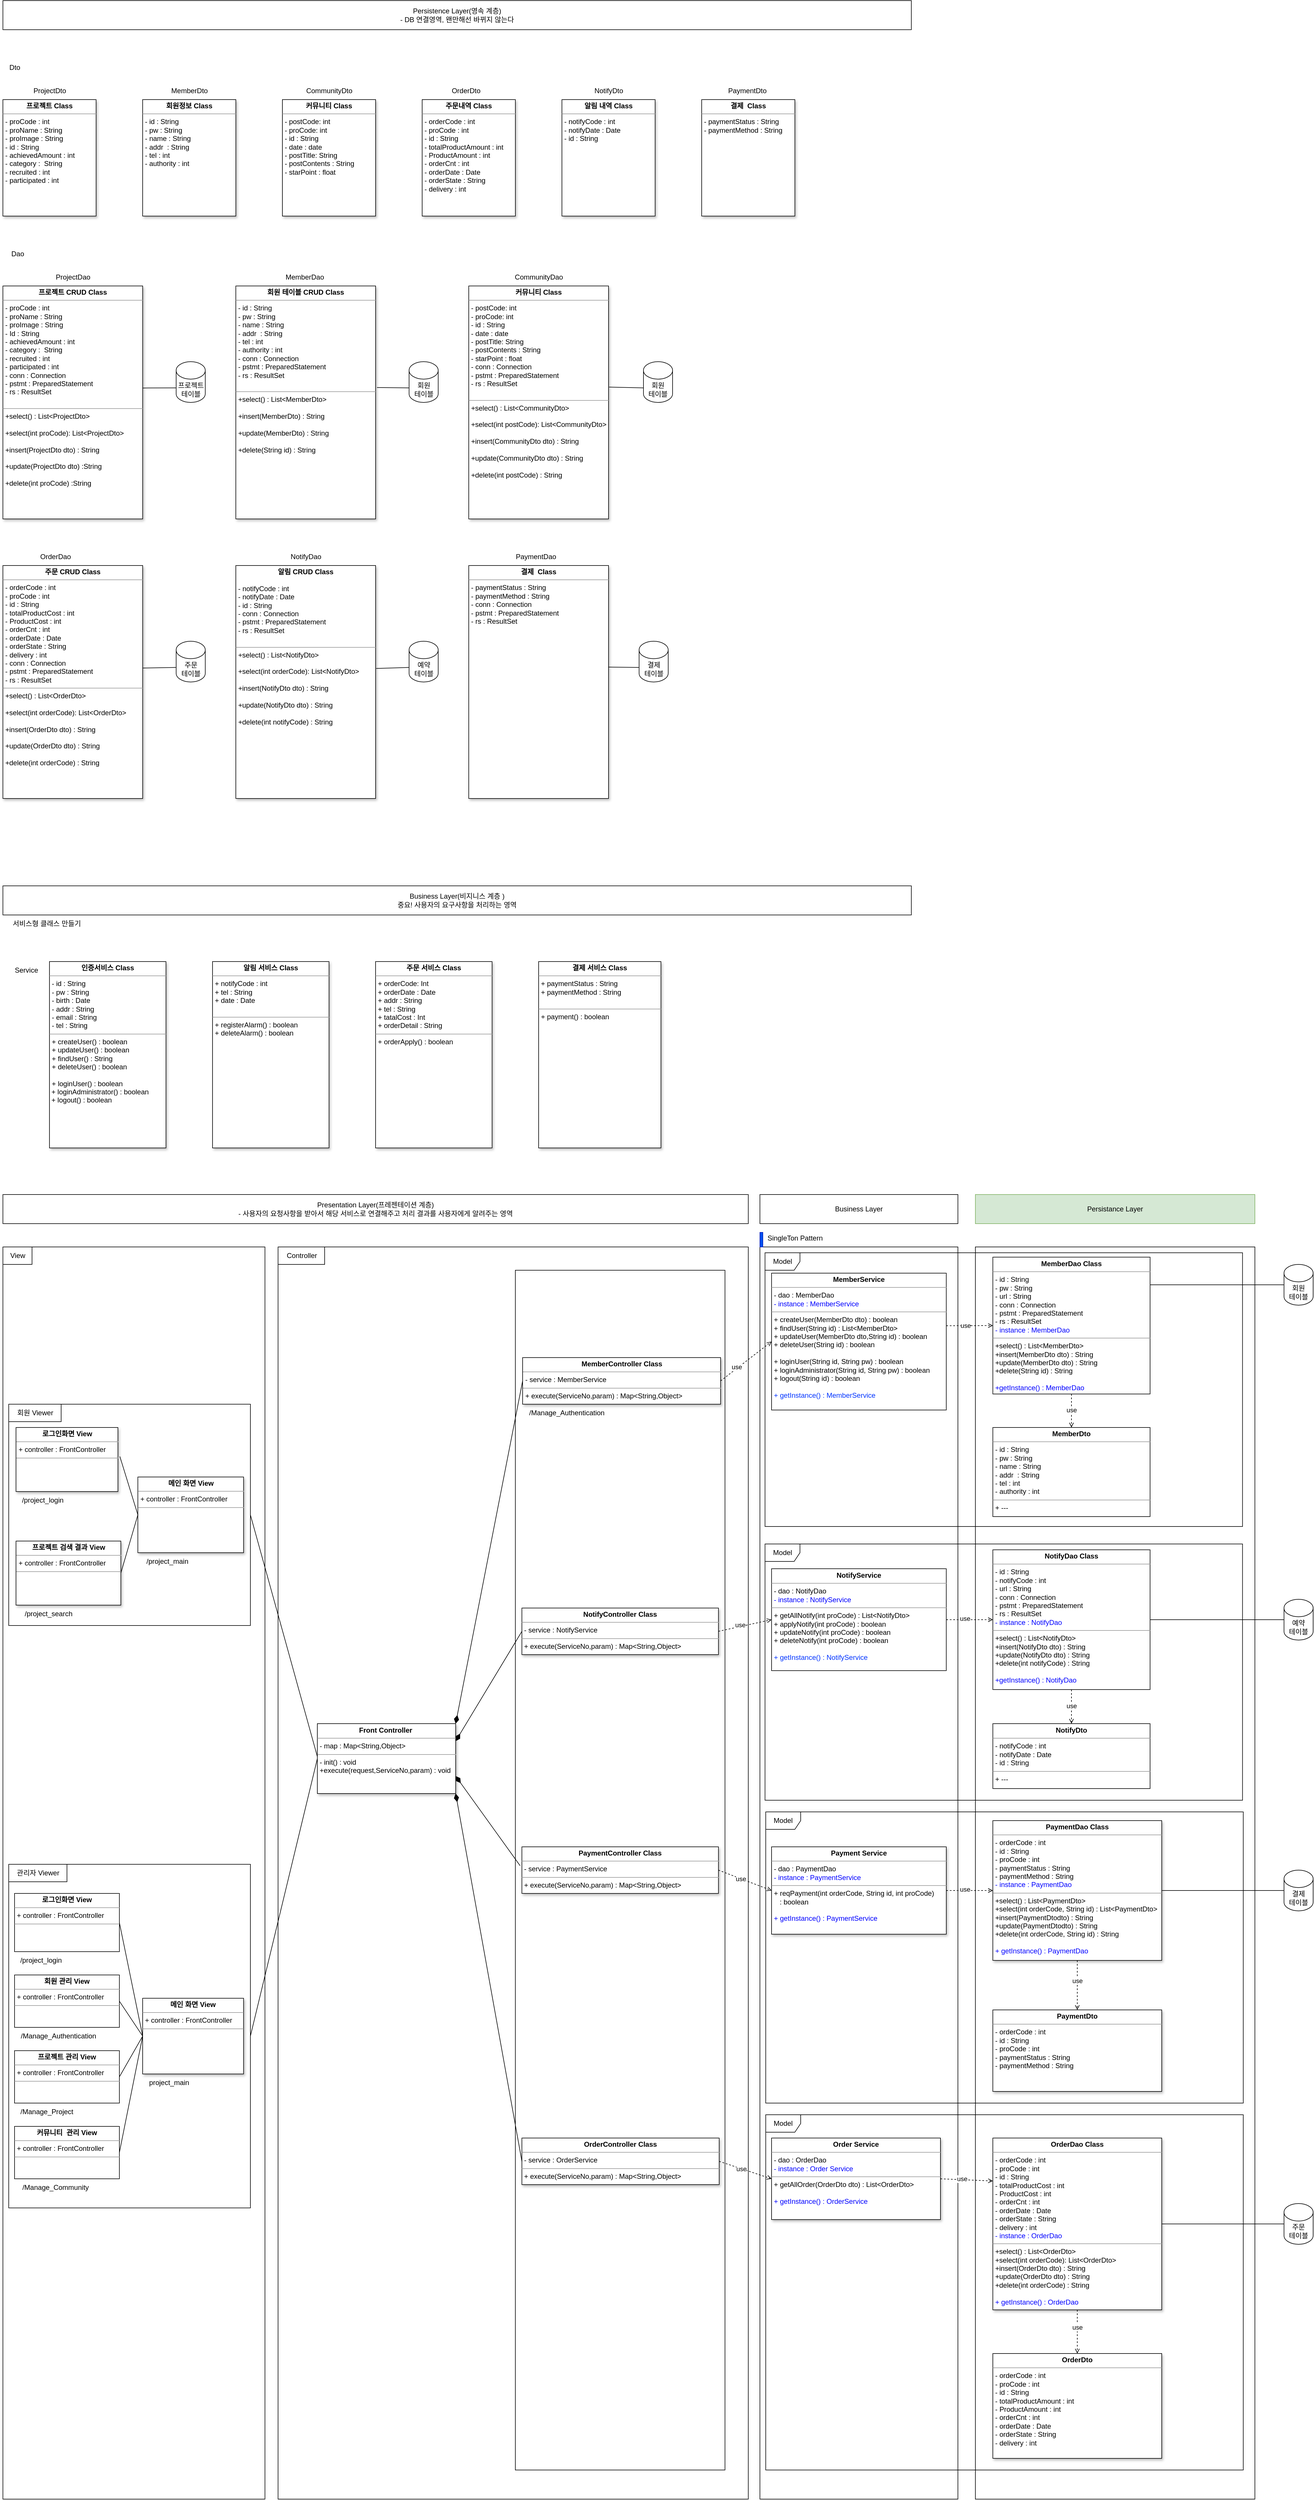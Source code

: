 <mxfile version="24.2.0" type="device" pages="4">
  <diagram name="05 [예제] 구체화(Width Code)" id="Okhfxqb5AKQBt1zYMtm1">
    <mxGraphModel dx="7072" dy="1492" grid="1" gridSize="10" guides="1" tooltips="1" connect="1" arrows="1" fold="1" page="1" pageScale="1" pageWidth="3300" pageHeight="4681" math="0" shadow="0">
      <root>
        <mxCell id="mxSxCT3K7TG5ama-A4u--0" />
        <mxCell id="mxSxCT3K7TG5ama-A4u--1" parent="mxSxCT3K7TG5ama-A4u--0" />
        <mxCell id="jOQ6RQaYyRkf9lb98vIc-19" value="" style="rounded=0;whiteSpace=wrap;html=1;fillColor=none;" vertex="1" parent="mxSxCT3K7TG5ama-A4u--1">
          <mxGeometry x="-3240" y="2170" width="450" height="2150" as="geometry" />
        </mxCell>
        <mxCell id="jOQ6RQaYyRkf9lb98vIc-23" value="" style="rounded=0;whiteSpace=wrap;html=1;" vertex="1" parent="mxSxCT3K7TG5ama-A4u--1">
          <mxGeometry x="-3230" y="3230" width="415" height="590" as="geometry" />
        </mxCell>
        <mxCell id="mxSxCT3K7TG5ama-A4u--49" value="Business Layer(비지니스 계층 )&lt;br&gt;중요! 사용자의 요구사항을 처리하는 영역" style="rounded=0;whiteSpace=wrap;html=1;" parent="mxSxCT3K7TG5ama-A4u--1" vertex="1">
          <mxGeometry x="-3240" y="1550" width="1560" height="50" as="geometry" />
        </mxCell>
        <mxCell id="v-Hk2H7jR2KbCjhzF-S7-0" value="서비스형 클래스 만들기" style="text;html=1;align=center;verticalAlign=middle;resizable=0;points=[];autosize=1;strokeColor=none;fillColor=none;" parent="mxSxCT3K7TG5ama-A4u--1" vertex="1">
          <mxGeometry x="-3240" y="1600" width="150" height="30" as="geometry" />
        </mxCell>
        <mxCell id="v-Hk2H7jR2KbCjhzF-S7-2" value="&lt;p style=&quot;margin:0px;margin-top:4px;text-align:center;&quot;&gt;&lt;b&gt;인증서비스 Class&lt;/b&gt;&lt;/p&gt;&lt;hr size=&quot;1&quot;&gt;&lt;p style=&quot;margin:0px;margin-left:4px;&quot;&gt;- id : String&lt;br&gt;- pw : String&lt;/p&gt;&lt;p style=&quot;margin:0px;margin-left:4px;&quot;&gt;&lt;span style=&quot;background-color: initial;&quot;&gt;- birth : Date&lt;/span&gt;&lt;/p&gt;&lt;p style=&quot;margin:0px;margin-left:4px;&quot;&gt;&lt;span style=&quot;background-color: initial;&quot;&gt;- addr : String&lt;br&gt;- email : String&lt;/span&gt;&lt;/p&gt;&lt;p style=&quot;margin:0px;margin-left:4px;&quot;&gt;&lt;span style=&quot;background-color: initial;&quot;&gt;- tel : String&lt;/span&gt;&lt;span style=&quot;background-color: initial;&quot;&gt;&amp;nbsp;&lt;/span&gt;&lt;/p&gt;&lt;hr size=&quot;1&quot;&gt;&lt;p style=&quot;margin:0px;margin-left:4px;&quot;&gt;+ createUser() : boolean&lt;/p&gt;&lt;p style=&quot;margin:0px;margin-left:4px;&quot;&gt;+ updateUser() : boolean&lt;/p&gt;&lt;p style=&quot;margin:0px;margin-left:4px;&quot;&gt;+ findUser() : String&lt;/p&gt;&lt;p style=&quot;margin:0px;margin-left:4px;&quot;&gt;+ deleteUser&lt;span style=&quot;background-color: initial;&quot;&gt;()&lt;/span&gt;&lt;span style=&quot;background-color: initial;&quot;&gt;&amp;nbsp;: boolean&lt;/span&gt;&lt;/p&gt;&lt;p style=&quot;margin:0px;margin-left:4px;&quot;&gt;&lt;br&gt;+ loginUser&lt;span style=&quot;background-color: initial;&quot;&gt;()&lt;/span&gt;&lt;span style=&quot;background-color: initial;&quot;&gt;&amp;nbsp;: boolean&lt;/span&gt;&lt;/p&gt;&lt;p style=&quot;margin:0px;margin-left:4px;&quot;&gt;&lt;/p&gt;&lt;div style=&quot;text-align: left;&quot;&gt;&amp;nbsp;+ loginAdministrator&lt;span style=&quot;background-color: initial;&quot;&gt;()&lt;/span&gt;&lt;span style=&quot;background-color: initial;&quot;&gt;&amp;nbsp;: boolean&lt;/span&gt;&lt;/div&gt;&lt;div style=&quot;text-align: left;&quot;&gt;&amp;nbsp;+ logout&lt;span style=&quot;background-color: initial;&quot;&gt;()&lt;/span&gt;&lt;span style=&quot;background-color: initial;&quot;&gt;&amp;nbsp;: boolean&lt;/span&gt;&lt;/div&gt;&lt;br style=&quot;border-color: var(--border-color); text-align: center;&quot;&gt;&lt;br&gt;&lt;p&gt;&lt;/p&gt;" style="verticalAlign=top;align=left;overflow=fill;fontSize=12;fontFamily=Helvetica;html=1;whiteSpace=wrap;shadow=1;" parent="mxSxCT3K7TG5ama-A4u--1" vertex="1">
          <mxGeometry x="-3160" y="1680" width="200" height="320" as="geometry" />
        </mxCell>
        <mxCell id="v-Hk2H7jR2KbCjhzF-S7-4" value="&lt;p style=&quot;margin:0px;margin-top:4px;text-align:center;&quot;&gt;&lt;b&gt;알림 서비스 Class&lt;/b&gt;&lt;/p&gt;&lt;hr size=&quot;1&quot;&gt;&lt;p style=&quot;margin:0px;margin-left:4px;&quot;&gt;+ notifyCode : int&lt;/p&gt;&lt;p style=&quot;margin:0px;margin-left:4px;&quot;&gt;&lt;span style=&quot;background-color: initial;&quot;&gt;+ tel : String&lt;/span&gt;&lt;/p&gt;&lt;p style=&quot;margin:0px;margin-left:4px;&quot;&gt;+ date : Date&lt;br&gt;&lt;br&gt;&lt;/p&gt;&lt;hr size=&quot;1&quot;&gt;&lt;p style=&quot;margin:0px;margin-left:4px;&quot;&gt;+ registerAlarm&lt;span style=&quot;background-color: initial;&quot;&gt;()&lt;/span&gt;&lt;span style=&quot;background-color: initial;&quot;&gt;&amp;nbsp;: boolean&lt;/span&gt;&lt;/p&gt;&lt;p style=&quot;margin:0px;margin-left:4px;&quot;&gt;+ deleteAlarm&lt;span style=&quot;background-color: initial;&quot;&gt;()&lt;/span&gt;&lt;span style=&quot;background-color: initial;&quot;&gt;&amp;nbsp;: boolean&lt;/span&gt;&lt;/p&gt;&lt;p style=&quot;margin:0px;margin-left:4px;&quot;&gt;&lt;br&gt;&lt;/p&gt;" style="verticalAlign=top;align=left;overflow=fill;fontSize=12;fontFamily=Helvetica;html=1;whiteSpace=wrap;shadow=1;" parent="mxSxCT3K7TG5ama-A4u--1" vertex="1">
          <mxGeometry x="-2880" y="1680" width="200" height="320" as="geometry" />
        </mxCell>
        <mxCell id="v-Hk2H7jR2KbCjhzF-S7-5" value="Service" style="text;html=1;align=center;verticalAlign=middle;resizable=0;points=[];autosize=1;strokeColor=none;fillColor=none;" parent="mxSxCT3K7TG5ama-A4u--1" vertex="1">
          <mxGeometry x="-3230" y="1680" width="60" height="30" as="geometry" />
        </mxCell>
        <mxCell id="KW0IFtiiwQ5vjCWQNFQy-0" value="&lt;p style=&quot;margin:0px;margin-top:4px;text-align:center;&quot;&gt;&lt;b&gt;주문 서비스 Class&lt;/b&gt;&lt;/p&gt;&lt;hr size=&quot;1&quot;&gt;&lt;p style=&quot;margin:0px;margin-left:4px;&quot;&gt;+ orderCode: Int&lt;/p&gt;&lt;p style=&quot;margin:0px;margin-left:4px;&quot;&gt;+ orderDate : Date&lt;/p&gt;&lt;p style=&quot;margin:0px;margin-left:4px;&quot;&gt;+ addr : String&lt;/p&gt;&lt;p style=&quot;margin:0px;margin-left:4px;&quot;&gt;+ tel : String&lt;/p&gt;&lt;p style=&quot;margin:0px;margin-left:4px;&quot;&gt;+ tatalCost : Int&lt;/p&gt;&lt;p style=&quot;margin:0px;margin-left:4px;&quot;&gt;+ orderDetail : String&lt;/p&gt;&lt;hr size=&quot;1&quot;&gt;&lt;p style=&quot;margin:0px;margin-left:4px;&quot;&gt;+ orderApply() : boolean&lt;span style=&quot;background-color: initial;&quot;&gt;&amp;nbsp;&lt;/span&gt;&lt;/p&gt;&lt;p style=&quot;margin:0px;margin-left:4px;&quot;&gt;&lt;br&gt;&lt;/p&gt;" style="verticalAlign=top;align=left;overflow=fill;fontSize=12;fontFamily=Helvetica;html=1;whiteSpace=wrap;shadow=1;" parent="mxSxCT3K7TG5ama-A4u--1" vertex="1">
          <mxGeometry x="-2600" y="1680" width="200" height="320" as="geometry" />
        </mxCell>
        <mxCell id="4iufTsSp4Iph0FAsAa8I-0" value="&lt;p style=&quot;margin:0px;margin-top:4px;text-align:center;&quot;&gt;&lt;b&gt;결제 서비스 Class&lt;/b&gt;&lt;/p&gt;&lt;hr size=&quot;1&quot;&gt;&lt;p style=&quot;margin:0px;margin-left:4px;&quot;&gt;+ paymentStatus : String&lt;/p&gt;&lt;p style=&quot;margin:0px;margin-left:4px;&quot;&gt;+ paymentMethod : String&lt;br&gt;&lt;/p&gt;&lt;p style=&quot;margin:0px;margin-left:4px;&quot;&gt;&lt;br&gt;&lt;/p&gt;&lt;hr size=&quot;1&quot;&gt;&lt;p style=&quot;margin:0px;margin-left:4px;&quot;&gt;+ payment&lt;span style=&quot;background-color: initial;&quot;&gt;()&lt;/span&gt;&lt;span style=&quot;background-color: initial;&quot;&gt;&amp;nbsp;: boolean&lt;/span&gt;&lt;/p&gt;&lt;p style=&quot;margin:0px;margin-left:4px;&quot;&gt;&lt;br&gt;&lt;/p&gt;&lt;p style=&quot;margin:0px;margin-left:4px;&quot;&gt;&lt;br&gt;&lt;/p&gt;" style="verticalAlign=top;align=left;overflow=fill;fontSize=12;fontFamily=Helvetica;html=1;whiteSpace=wrap;shadow=1;" parent="mxSxCT3K7TG5ama-A4u--1" vertex="1">
          <mxGeometry x="-2320" y="1680" width="210" height="320" as="geometry" />
        </mxCell>
        <mxCell id="8fm8BEINYyHVR1qGwP7b-7" value="&lt;p style=&quot;margin:0px;margin-top:4px;text-align:center;&quot;&gt;&lt;b&gt;프로젝트 Class&lt;/b&gt;&lt;/p&gt;&lt;hr size=&quot;1&quot;&gt;&lt;p style=&quot;margin:0px;margin-left:4px;&quot;&gt;- proCode : int&amp;nbsp;&lt;/p&gt;&lt;p style=&quot;margin:0px;margin-left:4px;&quot;&gt;- proName : String&lt;/p&gt;&lt;p style=&quot;margin:0px;margin-left:4px;&quot;&gt;- proImage : String&amp;nbsp;&amp;nbsp;&lt;/p&gt;&lt;p style=&quot;margin:0px;margin-left:4px;&quot;&gt;- id : String&lt;/p&gt;&lt;p style=&quot;margin:0px;margin-left:4px;&quot;&gt;- achievedAmount : int&lt;/p&gt;&lt;p style=&quot;margin:0px;margin-left:4px;&quot;&gt;- category :&amp;nbsp; String&lt;/p&gt;&lt;p style=&quot;margin:0px;margin-left:4px;&quot;&gt;- recruited : int&lt;/p&gt;&lt;p style=&quot;margin:0px;margin-left:4px;&quot;&gt;- participated : int&lt;/p&gt;&lt;p style=&quot;margin:0px;margin-left:4px;&quot;&gt;&lt;br&gt;&lt;/p&gt;" style="verticalAlign=top;align=left;overflow=fill;fontSize=12;fontFamily=Helvetica;html=1;whiteSpace=wrap;shadow=1;" parent="mxSxCT3K7TG5ama-A4u--1" vertex="1">
          <mxGeometry x="-3240" y="200" width="160" height="200" as="geometry" />
        </mxCell>
        <mxCell id="8fm8BEINYyHVR1qGwP7b-8" value="&lt;p style=&quot;margin:0px;margin-top:4px;text-align:center;&quot;&gt;&lt;b&gt;회원정보 Class&lt;/b&gt;&lt;/p&gt;&lt;hr size=&quot;1&quot;&gt;&lt;p style=&quot;margin:0px;margin-left:4px;&quot;&gt;- id : String&lt;/p&gt;&lt;p style=&quot;margin:0px;margin-left:4px;&quot;&gt;- pw : String&lt;/p&gt;&lt;p style=&quot;margin:0px;margin-left:4px;&quot;&gt;- name : String&lt;/p&gt;&lt;p style=&quot;margin:0px;margin-left:4px;&quot;&gt;- addr&amp;nbsp; : String&lt;/p&gt;&lt;p style=&quot;margin:0px;margin-left:4px;&quot;&gt;- tel : int&amp;nbsp;&lt;/p&gt;&lt;p style=&quot;margin:0px;margin-left:4px;&quot;&gt;- authority : int&lt;/p&gt;&lt;p style=&quot;margin:0px;margin-left:4px;&quot;&gt;&lt;br&gt;&lt;/p&gt;" style="verticalAlign=top;align=left;overflow=fill;fontSize=12;fontFamily=Helvetica;html=1;whiteSpace=wrap;shadow=1;" parent="mxSxCT3K7TG5ama-A4u--1" vertex="1">
          <mxGeometry x="-3000" y="200" width="160" height="200" as="geometry" />
        </mxCell>
        <mxCell id="8fm8BEINYyHVR1qGwP7b-9" value="&lt;p style=&quot;margin:0px;margin-top:4px;text-align:center;&quot;&gt;&lt;b&gt;커뮤니티 Class&lt;/b&gt;&lt;/p&gt;&lt;hr size=&quot;1&quot;&gt;&lt;p style=&quot;margin:0px;margin-left:4px;&quot;&gt;- postCode: int&lt;/p&gt;&lt;p style=&quot;margin:0px;margin-left:4px;&quot;&gt;- proCode: int&lt;/p&gt;&lt;p style=&quot;margin:0px;margin-left:4px;&quot;&gt;- id : String&lt;/p&gt;&lt;p style=&quot;margin:0px;margin-left:4px;&quot;&gt;- date : date&lt;/p&gt;&lt;p style=&quot;margin:0px;margin-left:4px;&quot;&gt;- postTitle: String&lt;/p&gt;&lt;p style=&quot;margin:0px;margin-left:4px;&quot;&gt;- postContents : String&lt;/p&gt;&lt;p style=&quot;margin:0px;margin-left:4px;&quot;&gt;- starPoint : float&lt;/p&gt;&lt;p style=&quot;margin:0px;margin-left:4px;&quot;&gt;&lt;br&gt;&lt;/p&gt;" style="verticalAlign=top;align=left;overflow=fill;fontSize=12;fontFamily=Helvetica;html=1;whiteSpace=wrap;shadow=1;" parent="mxSxCT3K7TG5ama-A4u--1" vertex="1">
          <mxGeometry x="-2760" y="200" width="160" height="200" as="geometry" />
        </mxCell>
        <mxCell id="8fm8BEINYyHVR1qGwP7b-10" value="&lt;p style=&quot;margin:0px;margin-top:4px;text-align:center;&quot;&gt;&lt;b&gt;주문내역 Class&lt;/b&gt;&lt;/p&gt;&lt;hr size=&quot;1&quot;&gt;&lt;p style=&quot;margin:0px;margin-left:4px;&quot;&gt;- orderCode : int&lt;/p&gt;&lt;p style=&quot;margin:0px;margin-left:4px;&quot;&gt;- proCode : int&lt;/p&gt;&lt;p style=&quot;margin:0px;margin-left:4px;&quot;&gt;- id : String&lt;/p&gt;&lt;p style=&quot;margin:0px;margin-left:4px;&quot;&gt;- totalProductAmount : int&lt;/p&gt;&lt;p style=&quot;margin: 0px 0px 0px 4px;&quot;&gt;- ProductAmount : int&lt;/p&gt;&lt;p style=&quot;margin: 0px 0px 0px 4px;&quot;&gt;- orderCnt : int&lt;/p&gt;&lt;p style=&quot;margin: 0px 0px 0px 4px;&quot;&gt;- orderDate : Date&lt;/p&gt;&lt;p style=&quot;margin: 0px 0px 0px 4px;&quot;&gt;- orderState : String&lt;/p&gt;&lt;p style=&quot;margin: 0px 0px 0px 4px;&quot;&gt;- delivery : int&lt;/p&gt;&lt;p style=&quot;margin:0px;margin-left:4px;&quot;&gt;&lt;br&gt;&lt;/p&gt;" style="verticalAlign=top;align=left;overflow=fill;fontSize=12;fontFamily=Helvetica;html=1;whiteSpace=wrap;shadow=1;" parent="mxSxCT3K7TG5ama-A4u--1" vertex="1">
          <mxGeometry x="-2520" y="200" width="160" height="200" as="geometry" />
        </mxCell>
        <mxCell id="8fm8BEINYyHVR1qGwP7b-11" value="&lt;p style=&quot;margin:0px;margin-top:4px;text-align:center;&quot;&gt;&lt;b&gt;프로젝트 CRUD Class&lt;/b&gt;&lt;/p&gt;&lt;hr size=&quot;1&quot;&gt;&lt;p style=&quot;margin:0px;margin-left:4px;&quot;&gt;&lt;span style=&quot;background-color: initial;&quot;&gt;- proCode : int&amp;nbsp;&lt;/span&gt;&lt;/p&gt;&lt;p style=&quot;margin: 0px 0px 0px 4px;&quot;&gt;- proName : String&lt;/p&gt;&lt;p style=&quot;margin: 0px 0px 0px 4px;&quot;&gt;- proImage : String&amp;nbsp;&amp;nbsp;&lt;/p&gt;&lt;p style=&quot;margin: 0px 0px 0px 4px;&quot;&gt;- Id : String&lt;/p&gt;&lt;p style=&quot;margin: 0px 0px 0px 4px;&quot;&gt;- achievedAmount : int&lt;/p&gt;&lt;p style=&quot;margin: 0px 0px 0px 4px;&quot;&gt;- category :&amp;nbsp; String&lt;/p&gt;&lt;p style=&quot;margin: 0px 0px 0px 4px;&quot;&gt;- recruited : int&lt;/p&gt;&lt;p style=&quot;margin: 0px 0px 0px 4px;&quot;&gt;- participated : int&lt;/p&gt;&lt;p style=&quot;border-color: var(--border-color); margin: 0px 0px 0px 4px;&quot;&gt;- conn : Connection&lt;/p&gt;&lt;p style=&quot;border-color: var(--border-color); margin: 0px 0px 0px 4px;&quot;&gt;- pstmt : PreparedStatement&lt;/p&gt;&lt;p style=&quot;border-color: var(--border-color); margin: 0px 0px 0px 4px;&quot;&gt;- rs : ResultSet&lt;/p&gt;&lt;p style=&quot;margin: 0px 0px 0px 4px;&quot;&gt;&lt;br&gt;&lt;/p&gt;&lt;hr size=&quot;1&quot;&gt;&lt;p style=&quot;margin: 0px 0px 0px 4px;&quot;&gt;&lt;span style=&quot;background-color: initial;&quot;&gt;+select() : List&amp;lt;&lt;/span&gt;&lt;span style=&quot;text-align: center; text-wrap: nowrap;&quot;&gt;ProjectDto&lt;/span&gt;&lt;span style=&quot;background-color: initial;&quot;&gt;&amp;gt;&lt;/span&gt;&lt;br&gt;&lt;/p&gt;&lt;p style=&quot;margin: 0px 0px 0px 4px;&quot;&gt;&lt;span style=&quot;background-color: initial;&quot;&gt;&lt;br&gt;&lt;/span&gt;&lt;/p&gt;&lt;p style=&quot;margin: 0px 0px 0px 4px;&quot;&gt;&lt;span style=&quot;background-color: initial;&quot;&gt;+select(int proCode): List&amp;lt;&lt;/span&gt;&lt;span style=&quot;text-align: center; text-wrap: nowrap;&quot;&gt;ProjectDto&lt;/span&gt;&lt;span style=&quot;background-color: initial;&quot;&gt;&amp;gt;&lt;/span&gt;&lt;/p&gt;&lt;p style=&quot;margin: 0px 0px 0px 4px;&quot;&gt;&lt;br&gt;&lt;/p&gt;&lt;p style=&quot;margin: 0px 0px 0px 4px;&quot;&gt;+insert(&lt;span style=&quot;text-align: center; text-wrap: nowrap;&quot;&gt;ProjectDto&lt;/span&gt;&amp;nbsp;dto)&amp;nbsp;&lt;span style=&quot;background-color: initial;&quot;&gt;: String&lt;/span&gt;&lt;/p&gt;&lt;p style=&quot;margin: 0px 0px 0px 4px;&quot;&gt;&lt;br&gt;&lt;/p&gt;&lt;p style=&quot;margin: 0px 0px 0px 4px;&quot;&gt;+update(&lt;span style=&quot;text-align: center; text-wrap: nowrap;&quot;&gt;ProjectDto&lt;/span&gt;&amp;nbsp;dto)&amp;nbsp;&lt;span style=&quot;background-color: initial;&quot;&gt;:String&lt;/span&gt;&lt;/p&gt;&lt;p style=&quot;margin: 0px 0px 0px 4px;&quot;&gt;&lt;br&gt;&lt;/p&gt;&lt;p style=&quot;margin: 0px 0px 0px 4px;&quot;&gt;+delete(int proCode)&amp;nbsp;&lt;span style=&quot;background-color: initial;&quot;&gt;:String&lt;/span&gt;&lt;/p&gt;" style="verticalAlign=top;align=left;overflow=fill;fontSize=12;fontFamily=Helvetica;html=1;whiteSpace=wrap;shadow=1;" parent="mxSxCT3K7TG5ama-A4u--1" vertex="1">
          <mxGeometry x="-3240" y="520" width="240" height="400" as="geometry" />
        </mxCell>
        <mxCell id="8fm8BEINYyHVR1qGwP7b-12" value="&lt;p style=&quot;margin:0px;margin-top:4px;text-align:center;&quot;&gt;&lt;b&gt;회원 테이블 CRUD Class&lt;/b&gt;&lt;/p&gt;&lt;hr size=&quot;1&quot;&gt;&lt;p style=&quot;margin:0px;margin-left:4px;&quot;&gt;&lt;span style=&quot;background-color: initial;&quot;&gt;- id : String&lt;/span&gt;&lt;/p&gt;&lt;p style=&quot;margin: 0px 0px 0px 4px;&quot;&gt;- pw : String&lt;/p&gt;&lt;p style=&quot;margin: 0px 0px 0px 4px;&quot;&gt;- name : String&lt;/p&gt;&lt;p style=&quot;margin: 0px 0px 0px 4px;&quot;&gt;- addr&amp;nbsp; : String&lt;/p&gt;&lt;p style=&quot;margin: 0px 0px 0px 4px;&quot;&gt;- tel : int&amp;nbsp;&lt;/p&gt;&lt;p style=&quot;margin: 0px 0px 0px 4px;&quot;&gt;- authority : int&lt;/p&gt;&lt;p style=&quot;border-color: var(--border-color); margin: 0px 0px 0px 4px;&quot;&gt;- conn : Connection&lt;/p&gt;&lt;p style=&quot;border-color: var(--border-color); margin: 0px 0px 0px 4px;&quot;&gt;- pstmt : PreparedStatement&lt;/p&gt;&lt;p style=&quot;border-color: var(--border-color); margin: 0px 0px 0px 4px;&quot;&gt;- rs : ResultSet&lt;/p&gt;&lt;div&gt;&lt;br&gt;&lt;/div&gt;&lt;hr size=&quot;1&quot;&gt;&lt;p style=&quot;margin: 0px 0px 0px 4px;&quot;&gt;&lt;span style=&quot;background-color: initial;&quot;&gt;+select() :&amp;nbsp;&lt;/span&gt;&lt;span style=&quot;background-color: initial;&quot;&gt;List&amp;lt;&lt;/span&gt;&lt;span style=&quot;text-align: center; text-wrap: nowrap;&quot;&gt;MemberDto&lt;/span&gt;&lt;span style=&quot;background-color: initial;&quot;&gt;&amp;gt;&lt;/span&gt;&lt;br&gt;&lt;/p&gt;&lt;p style=&quot;margin: 0px 0px 0px 4px;&quot;&gt;&lt;br&gt;&lt;/p&gt;&lt;p style=&quot;margin: 0px 0px 0px 4px;&quot;&gt;&lt;span style=&quot;background-color: initial;&quot;&gt;+insert(&lt;/span&gt;MemberDto&lt;span style=&quot;background-color: initial;&quot;&gt;) :&amp;nbsp;&lt;/span&gt;&lt;span style=&quot;background-color: initial;&quot;&gt;String&lt;/span&gt;&lt;/p&gt;&lt;p style=&quot;margin: 0px 0px 0px 4px;&quot;&gt;&lt;br&gt;&lt;/p&gt;&lt;p style=&quot;margin: 0px 0px 0px 4px;&quot;&gt;+update(MemberDto)&amp;nbsp;&lt;span style=&quot;background-color: initial;&quot;&gt;: String&lt;/span&gt;&lt;/p&gt;&lt;p style=&quot;margin: 0px 0px 0px 4px;&quot;&gt;&lt;br&gt;&lt;/p&gt;&lt;p style=&quot;margin: 0px 0px 0px 4px;&quot;&gt;+delete(String id) :&amp;nbsp;&lt;span style=&quot;background-color: initial;&quot;&gt;String&lt;/span&gt;&lt;/p&gt;" style="verticalAlign=top;align=left;overflow=fill;fontSize=12;fontFamily=Helvetica;html=1;whiteSpace=wrap;shadow=1;" parent="mxSxCT3K7TG5ama-A4u--1" vertex="1">
          <mxGeometry x="-2840" y="520" width="240" height="400" as="geometry" />
        </mxCell>
        <mxCell id="8fm8BEINYyHVR1qGwP7b-13" value="&lt;p style=&quot;margin:0px;margin-top:4px;text-align:center;&quot;&gt;&lt;b&gt;주문 CRUD Class&lt;/b&gt;&lt;/p&gt;&lt;hr size=&quot;1&quot;&gt;&lt;p style=&quot;margin:0px;margin-left:4px;&quot;&gt;&lt;span style=&quot;background-color: initial;&quot;&gt;- orderCode : int&lt;/span&gt;&lt;/p&gt;&lt;p style=&quot;margin: 0px 0px 0px 4px;&quot;&gt;- proCode : int&lt;/p&gt;&lt;p style=&quot;margin: 0px 0px 0px 4px;&quot;&gt;- id : String&lt;/p&gt;&lt;p style=&quot;margin: 0px 0px 0px 4px;&quot;&gt;- totalProductCost : int&lt;/p&gt;&lt;p style=&quot;margin: 0px 0px 0px 4px;&quot;&gt;- ProductCost : int&lt;/p&gt;&lt;p style=&quot;margin: 0px 0px 0px 4px;&quot;&gt;- orderCnt : int&lt;/p&gt;&lt;p style=&quot;margin: 0px 0px 0px 4px;&quot;&gt;- orderDate : Date&lt;/p&gt;&lt;p style=&quot;margin: 0px 0px 0px 4px;&quot;&gt;- orderState : String&lt;/p&gt;&lt;p style=&quot;margin: 0px 0px 0px 4px;&quot;&gt;- delivery : int&lt;/p&gt;&lt;p style=&quot;border-color: var(--border-color); margin: 0px 0px 0px 4px;&quot;&gt;- conn : Connection&lt;/p&gt;&lt;p style=&quot;border-color: var(--border-color); margin: 0px 0px 0px 4px;&quot;&gt;- pstmt : PreparedStatement&lt;/p&gt;&lt;p style=&quot;border-color: var(--border-color); margin: 0px 0px 0px 4px;&quot;&gt;- rs : ResultSet&lt;/p&gt;&lt;hr size=&quot;1&quot;&gt;&lt;p style=&quot;margin: 0px 0px 0px 4px;&quot;&gt;&lt;span style=&quot;background-color: initial;&quot;&gt;+select()&amp;nbsp;&lt;/span&gt;&lt;span style=&quot;background-color: initial;&quot;&gt;: List&amp;lt;&lt;/span&gt;&lt;span style=&quot;background-color: initial; text-wrap: nowrap; text-align: center;&quot;&gt;OrderDto&lt;/span&gt;&lt;span style=&quot;background-color: initial;&quot;&gt;&amp;gt;&lt;/span&gt;&lt;/p&gt;&lt;p style=&quot;margin: 0px 0px 0px 4px;&quot;&gt;&lt;span style=&quot;background-color: initial;&quot;&gt;&lt;br&gt;&lt;/span&gt;&lt;/p&gt;&lt;p style=&quot;margin: 0px 0px 0px 4px;&quot;&gt;&lt;span style=&quot;background-color: initial;&quot;&gt;+select(int orderCode): List&amp;lt;&lt;/span&gt;&lt;span style=&quot;text-align: center; text-wrap: nowrap;&quot;&gt;OrderDto&lt;/span&gt;&lt;span style=&quot;background-color: initial;&quot;&gt;&amp;gt;&lt;/span&gt;&lt;/p&gt;&lt;p style=&quot;margin: 0px 0px 0px 4px;&quot;&gt;&lt;span style=&quot;background-color: initial;&quot;&gt;&lt;br&gt;&lt;/span&gt;&lt;/p&gt;&lt;p style=&quot;margin: 0px 0px 0px 4px;&quot;&gt;+insert(&lt;span style=&quot;text-align: center; text-wrap: nowrap;&quot;&gt;OrderDto&amp;nbsp;&lt;/span&gt;dto)&amp;nbsp;&lt;span style=&quot;background-color: initial;&quot;&gt;: String&lt;/span&gt;&lt;/p&gt;&lt;p style=&quot;margin: 0px 0px 0px 4px;&quot;&gt;&lt;br&gt;&lt;/p&gt;&lt;p style=&quot;margin: 0px 0px 0px 4px;&quot;&gt;+update(&lt;span style=&quot;text-align: center; text-wrap: nowrap;&quot;&gt;OrderDto&amp;nbsp;&lt;/span&gt;dto)&amp;nbsp;&lt;span style=&quot;background-color: initial;&quot;&gt;: String&lt;/span&gt;&lt;/p&gt;&lt;p style=&quot;margin: 0px 0px 0px 4px;&quot;&gt;&lt;br&gt;&lt;/p&gt;&lt;p style=&quot;margin: 0px 0px 0px 4px;&quot;&gt;&lt;span style=&quot;background-color: initial;&quot;&gt;+delete(int orderCode)&amp;nbsp;&lt;/span&gt;&lt;span style=&quot;background-color: initial;&quot;&gt;: String&lt;/span&gt;&lt;/p&gt;" style="verticalAlign=top;align=left;overflow=fill;fontSize=12;fontFamily=Helvetica;html=1;whiteSpace=wrap;shadow=1;" parent="mxSxCT3K7TG5ama-A4u--1" vertex="1">
          <mxGeometry x="-3240" y="1000" width="240" height="400" as="geometry" />
        </mxCell>
        <mxCell id="8fm8BEINYyHVR1qGwP7b-14" value="&lt;p style=&quot;margin:0px;margin-top:4px;text-align:center;&quot;&gt;&lt;b&gt;알림 CRUD Class&lt;/b&gt;&lt;/p&gt;&lt;p style=&quot;margin:0px;margin-left:4px;&quot;&gt;&lt;br&gt;&lt;/p&gt;&lt;p style=&quot;margin: 0px 0px 0px 4px;&quot;&gt;- notifyCode : int&lt;/p&gt;&lt;p style=&quot;margin: 0px 0px 0px 4px;&quot;&gt;- notifyDate : Date&lt;/p&gt;&lt;p style=&quot;margin: 0px 0px 0px 4px;&quot;&gt;- id : String&lt;/p&gt;&lt;p style=&quot;border-color: var(--border-color); margin: 0px 0px 0px 4px;&quot;&gt;- conn : Connection&lt;/p&gt;&lt;p style=&quot;border-color: var(--border-color); margin: 0px 0px 0px 4px;&quot;&gt;- pstmt : PreparedStatement&lt;/p&gt;&lt;p style=&quot;border-color: var(--border-color); margin: 0px 0px 0px 4px;&quot;&gt;- rs : ResultSet&lt;/p&gt;&lt;p style=&quot;margin: 0px 0px 0px 4px;&quot;&gt;&lt;br&gt;&lt;/p&gt;&lt;hr size=&quot;1&quot;&gt;&lt;p style=&quot;margin: 0px 0px 0px 4px;&quot;&gt;&lt;span style=&quot;background-color: initial;&quot;&gt;+select()&amp;nbsp;&lt;/span&gt;&lt;span style=&quot;background-color: initial;&quot;&gt;: List&amp;lt;&lt;/span&gt;&lt;span style=&quot;background-color: initial; text-wrap: nowrap; text-align: center;&quot;&gt;NotifyDto&lt;/span&gt;&lt;span style=&quot;background-color: initial;&quot;&gt;&amp;gt;&lt;/span&gt;&lt;/p&gt;&lt;p style=&quot;margin: 0px 0px 0px 4px;&quot;&gt;&lt;span style=&quot;background-color: initial;&quot;&gt;&lt;br&gt;&lt;/span&gt;&lt;/p&gt;&lt;p style=&quot;margin: 0px 0px 0px 4px;&quot;&gt;&lt;span style=&quot;background-color: initial;&quot;&gt;+select(int orderCode): List&amp;lt;&lt;/span&gt;&lt;span style=&quot;text-align: center; text-wrap: nowrap;&quot;&gt;NotifyDto&lt;/span&gt;&lt;span style=&quot;background-color: initial;&quot;&gt;&amp;gt;&lt;/span&gt;&lt;/p&gt;&lt;p style=&quot;margin: 0px 0px 0px 4px;&quot;&gt;&lt;span style=&quot;background-color: initial;&quot;&gt;&lt;br&gt;&lt;/span&gt;&lt;/p&gt;&lt;p style=&quot;margin: 0px 0px 0px 4px;&quot;&gt;+insert(&lt;span style=&quot;text-align: center; text-wrap: nowrap;&quot;&gt;NotifyDto&amp;nbsp;&lt;/span&gt;dto)&amp;nbsp;&lt;span style=&quot;background-color: initial;&quot;&gt;: String&lt;/span&gt;&lt;/p&gt;&lt;p style=&quot;margin: 0px 0px 0px 4px;&quot;&gt;&lt;br&gt;&lt;/p&gt;&lt;p style=&quot;margin: 0px 0px 0px 4px;&quot;&gt;+update(&lt;span style=&quot;text-align: center; text-wrap: nowrap;&quot;&gt;NotifyDto&amp;nbsp;&lt;/span&gt;dto)&amp;nbsp;&lt;span style=&quot;background-color: initial;&quot;&gt;: String&lt;/span&gt;&lt;/p&gt;&lt;p style=&quot;margin: 0px 0px 0px 4px;&quot;&gt;&lt;br&gt;&lt;/p&gt;&lt;p style=&quot;margin: 0px 0px 0px 4px;&quot;&gt;&lt;span style=&quot;background-color: initial;&quot;&gt;+delete(int notifyCode)&amp;nbsp;&lt;/span&gt;&lt;span style=&quot;background-color: initial;&quot;&gt;: String&lt;/span&gt;&lt;/p&gt;" style="verticalAlign=top;align=left;overflow=fill;fontSize=12;fontFamily=Helvetica;html=1;whiteSpace=wrap;shadow=1;" parent="mxSxCT3K7TG5ama-A4u--1" vertex="1">
          <mxGeometry x="-2840" y="1000" width="240" height="400" as="geometry" />
        </mxCell>
        <mxCell id="8fm8BEINYyHVR1qGwP7b-15" value="프로젝트&lt;br&gt;테이블" style="shape=cylinder3;whiteSpace=wrap;html=1;boundedLbl=1;backgroundOutline=1;size=15;" parent="mxSxCT3K7TG5ama-A4u--1" vertex="1">
          <mxGeometry x="-2942.5" y="650" width="50" height="70" as="geometry" />
        </mxCell>
        <mxCell id="8fm8BEINYyHVR1qGwP7b-16" value="회원&lt;br&gt;테이블" style="shape=cylinder3;whiteSpace=wrap;html=1;boundedLbl=1;backgroundOutline=1;size=15;" parent="mxSxCT3K7TG5ama-A4u--1" vertex="1">
          <mxGeometry x="-2542.5" y="650" width="50" height="70" as="geometry" />
        </mxCell>
        <mxCell id="8fm8BEINYyHVR1qGwP7b-17" value="주문&lt;br&gt;테이블" style="shape=cylinder3;whiteSpace=wrap;html=1;boundedLbl=1;backgroundOutline=1;size=15;" parent="mxSxCT3K7TG5ama-A4u--1" vertex="1">
          <mxGeometry x="-2942.5" y="1130" width="50" height="70" as="geometry" />
        </mxCell>
        <mxCell id="8fm8BEINYyHVR1qGwP7b-19" value="예약&lt;br&gt;테이블" style="shape=cylinder3;whiteSpace=wrap;html=1;boundedLbl=1;backgroundOutline=1;size=15;" parent="mxSxCT3K7TG5ama-A4u--1" vertex="1">
          <mxGeometry x="-2542.5" y="1130" width="50" height="70" as="geometry" />
        </mxCell>
        <mxCell id="8fm8BEINYyHVR1qGwP7b-20" value="Dto" style="text;html=1;align=center;verticalAlign=middle;resizable=0;points=[];autosize=1;strokeColor=none;fillColor=none;" parent="mxSxCT3K7TG5ama-A4u--1" vertex="1">
          <mxGeometry x="-3240" y="130" width="40" height="30" as="geometry" />
        </mxCell>
        <mxCell id="8fm8BEINYyHVR1qGwP7b-21" value="Dao" style="text;html=1;align=center;verticalAlign=middle;resizable=0;points=[];autosize=1;strokeColor=none;fillColor=none;" parent="mxSxCT3K7TG5ama-A4u--1" vertex="1">
          <mxGeometry x="-3240" y="450" width="50" height="30" as="geometry" />
        </mxCell>
        <mxCell id="8fm8BEINYyHVR1qGwP7b-22" value="ProjectDto" style="text;html=1;align=center;verticalAlign=middle;resizable=0;points=[];autosize=1;strokeColor=none;fillColor=none;" parent="mxSxCT3K7TG5ama-A4u--1" vertex="1">
          <mxGeometry x="-3200" y="170" width="80" height="30" as="geometry" />
        </mxCell>
        <mxCell id="8fm8BEINYyHVR1qGwP7b-23" value="MemberDto" style="text;html=1;align=center;verticalAlign=middle;resizable=0;points=[];autosize=1;strokeColor=none;fillColor=none;" parent="mxSxCT3K7TG5ama-A4u--1" vertex="1">
          <mxGeometry x="-2965" y="170" width="90" height="30" as="geometry" />
        </mxCell>
        <mxCell id="8fm8BEINYyHVR1qGwP7b-24" value="CommunityDto" style="text;html=1;align=center;verticalAlign=middle;resizable=0;points=[];autosize=1;strokeColor=none;fillColor=none;" parent="mxSxCT3K7TG5ama-A4u--1" vertex="1">
          <mxGeometry x="-2730" y="170" width="100" height="30" as="geometry" />
        </mxCell>
        <mxCell id="8fm8BEINYyHVR1qGwP7b-25" value="OrderDto" style="text;html=1;align=center;verticalAlign=middle;resizable=0;points=[];autosize=1;strokeColor=none;fillColor=none;" parent="mxSxCT3K7TG5ama-A4u--1" vertex="1">
          <mxGeometry x="-2480" y="170" width="70" height="30" as="geometry" />
        </mxCell>
        <mxCell id="8fm8BEINYyHVR1qGwP7b-26" value="ProjectDao" style="text;html=1;align=center;verticalAlign=middle;resizable=0;points=[];autosize=1;strokeColor=none;fillColor=none;" parent="mxSxCT3K7TG5ama-A4u--1" vertex="1">
          <mxGeometry x="-3160" y="490" width="80" height="30" as="geometry" />
        </mxCell>
        <mxCell id="8fm8BEINYyHVR1qGwP7b-27" value="MemberDao" style="text;html=1;align=center;verticalAlign=middle;resizable=0;points=[];autosize=1;strokeColor=none;fillColor=none;" parent="mxSxCT3K7TG5ama-A4u--1" vertex="1">
          <mxGeometry x="-2767.5" y="490" width="90" height="30" as="geometry" />
        </mxCell>
        <mxCell id="8fm8BEINYyHVR1qGwP7b-30" value="&lt;p style=&quot;margin:0px;margin-top:4px;text-align:center;&quot;&gt;&lt;b&gt;알림 내역 Class&lt;/b&gt;&lt;/p&gt;&lt;hr size=&quot;1&quot;&gt;&lt;p style=&quot;margin:0px;margin-left:4px;&quot;&gt;- notifyCode : int&lt;/p&gt;&lt;p style=&quot;margin:0px;margin-left:4px;&quot;&gt;- notifyDate : Date&lt;/p&gt;&lt;p style=&quot;margin:0px;margin-left:4px;&quot;&gt;- id : String&lt;/p&gt;&lt;p style=&quot;margin:0px;margin-left:4px;&quot;&gt;&lt;br&gt;&lt;/p&gt;" style="verticalAlign=top;align=left;overflow=fill;fontSize=12;fontFamily=Helvetica;html=1;whiteSpace=wrap;shadow=1;" parent="mxSxCT3K7TG5ama-A4u--1" vertex="1">
          <mxGeometry x="-2280" y="200" width="160" height="200" as="geometry" />
        </mxCell>
        <mxCell id="8fm8BEINYyHVR1qGwP7b-32" value="NotifyDto" style="text;html=1;align=center;verticalAlign=middle;resizable=0;points=[];autosize=1;strokeColor=none;fillColor=none;" parent="mxSxCT3K7TG5ama-A4u--1" vertex="1">
          <mxGeometry x="-2235" y="170" width="70" height="30" as="geometry" />
        </mxCell>
        <mxCell id="8fm8BEINYyHVR1qGwP7b-35" value="&lt;p style=&quot;margin:0px;margin-top:4px;text-align:center;&quot;&gt;&lt;b&gt;커뮤니티 Class&lt;/b&gt;&lt;/p&gt;&lt;hr size=&quot;1&quot;&gt;&lt;p style=&quot;margin:0px;margin-left:4px;&quot;&gt;&lt;span style=&quot;background-color: initial;&quot;&gt;- postCode: int&lt;/span&gt;&lt;/p&gt;&lt;p style=&quot;margin: 0px 0px 0px 4px;&quot;&gt;- proCode: int&lt;/p&gt;&lt;p style=&quot;margin: 0px 0px 0px 4px;&quot;&gt;- id : String&lt;/p&gt;&lt;p style=&quot;margin: 0px 0px 0px 4px;&quot;&gt;- date : date&lt;/p&gt;&lt;p style=&quot;margin: 0px 0px 0px 4px;&quot;&gt;- postTitle: String&lt;/p&gt;&lt;p style=&quot;margin: 0px 0px 0px 4px;&quot;&gt;- postContents : String&lt;/p&gt;&lt;p style=&quot;margin: 0px 0px 0px 4px;&quot;&gt;- starPoint : float&lt;/p&gt;&lt;p style=&quot;border-color: var(--border-color); margin: 0px 0px 0px 4px;&quot;&gt;- conn : Connection&lt;/p&gt;&lt;p style=&quot;border-color: var(--border-color); margin: 0px 0px 0px 4px;&quot;&gt;- pstmt : PreparedStatement&lt;/p&gt;&lt;p style=&quot;border-color: var(--border-color); margin: 0px 0px 0px 4px;&quot;&gt;- rs : ResultSet&lt;/p&gt;&lt;p style=&quot;margin: 0px 0px 0px 4px;&quot;&gt;&lt;br&gt;&lt;/p&gt;&lt;hr size=&quot;1&quot;&gt;&lt;p style=&quot;margin: 0px 0px 0px 4px;&quot;&gt;&lt;span style=&quot;background-color: initial;&quot;&gt;+select()&amp;nbsp;&lt;/span&gt;&lt;span style=&quot;background-color: initial;&quot;&gt;: List&amp;lt;&lt;/span&gt;&lt;span style=&quot;background-color: initial; text-wrap: nowrap; text-align: center;&quot;&gt;CommunityDto&lt;/span&gt;&lt;span style=&quot;background-color: initial;&quot;&gt;&amp;gt;&lt;/span&gt;&lt;/p&gt;&lt;p style=&quot;margin: 0px 0px 0px 4px;&quot;&gt;&lt;span style=&quot;background-color: initial;&quot;&gt;&lt;br&gt;&lt;/span&gt;&lt;/p&gt;&lt;p style=&quot;margin: 0px 0px 0px 4px;&quot;&gt;&lt;span style=&quot;background-color: initial;&quot;&gt;+select(int postCode): List&amp;lt;&lt;/span&gt;&lt;span style=&quot;text-align: center; text-wrap: nowrap;&quot;&gt;CommunityDto&lt;/span&gt;&lt;span style=&quot;background-color: initial;&quot;&gt;&amp;gt;&lt;/span&gt;&lt;/p&gt;&lt;p style=&quot;margin: 0px 0px 0px 4px;&quot;&gt;&lt;span style=&quot;background-color: initial;&quot;&gt;&lt;br&gt;&lt;/span&gt;&lt;/p&gt;&lt;p style=&quot;margin: 0px 0px 0px 4px;&quot;&gt;+insert(&lt;span style=&quot;text-align: center; text-wrap: nowrap;&quot;&gt;CommunityDto&amp;nbsp;&lt;/span&gt;dto)&amp;nbsp;&lt;span style=&quot;background-color: initial;&quot;&gt;: String&lt;/span&gt;&lt;/p&gt;&lt;p style=&quot;margin: 0px 0px 0px 4px;&quot;&gt;&lt;br&gt;&lt;/p&gt;&lt;p style=&quot;margin: 0px 0px 0px 4px;&quot;&gt;+update(&lt;span style=&quot;text-align: center; text-wrap: nowrap;&quot;&gt;CommunityDto&amp;nbsp;&lt;/span&gt;dto)&amp;nbsp;&lt;span style=&quot;background-color: initial;&quot;&gt;: String&lt;/span&gt;&lt;/p&gt;&lt;p style=&quot;margin: 0px 0px 0px 4px;&quot;&gt;&lt;br&gt;&lt;/p&gt;&lt;p style=&quot;margin: 0px 0px 0px 4px;&quot;&gt;+delete(int postCode)&amp;nbsp;&lt;span style=&quot;background-color: initial;&quot;&gt;: String&lt;/span&gt;&lt;/p&gt;" style="verticalAlign=top;align=left;overflow=fill;fontSize=12;fontFamily=Helvetica;html=1;whiteSpace=wrap;shadow=1;" parent="mxSxCT3K7TG5ama-A4u--1" vertex="1">
          <mxGeometry x="-2440" y="520" width="240" height="400" as="geometry" />
        </mxCell>
        <mxCell id="8fm8BEINYyHVR1qGwP7b-36" value="회원&lt;br&gt;테이블" style="shape=cylinder3;whiteSpace=wrap;html=1;boundedLbl=1;backgroundOutline=1;size=15;" parent="mxSxCT3K7TG5ama-A4u--1" vertex="1">
          <mxGeometry x="-2140" y="650" width="50" height="70" as="geometry" />
        </mxCell>
        <mxCell id="8fm8BEINYyHVR1qGwP7b-42" value="CommunityDao" style="text;html=1;align=center;verticalAlign=middle;resizable=0;points=[];autosize=1;strokeColor=none;fillColor=none;" parent="mxSxCT3K7TG5ama-A4u--1" vertex="1">
          <mxGeometry x="-2375" y="490" width="110" height="30" as="geometry" />
        </mxCell>
        <mxCell id="8fm8BEINYyHVR1qGwP7b-43" value="OrderDao" style="text;html=1;align=center;verticalAlign=middle;resizable=0;points=[];autosize=1;strokeColor=none;fillColor=none;" parent="mxSxCT3K7TG5ama-A4u--1" vertex="1">
          <mxGeometry x="-3190" y="970" width="80" height="30" as="geometry" />
        </mxCell>
        <mxCell id="8fm8BEINYyHVR1qGwP7b-44" value="NotifyDao" style="text;html=1;align=center;verticalAlign=middle;resizable=0;points=[];autosize=1;strokeColor=none;fillColor=none;" parent="mxSxCT3K7TG5ama-A4u--1" vertex="1">
          <mxGeometry x="-2760" y="970" width="80" height="30" as="geometry" />
        </mxCell>
        <mxCell id="8fm8BEINYyHVR1qGwP7b-45" value="Persistence Layer(영속 계층)&lt;br&gt;- DB 연결영역, 왠만해선 바뀌지 않는다" style="rounded=0;whiteSpace=wrap;html=1;" parent="mxSxCT3K7TG5ama-A4u--1" vertex="1">
          <mxGeometry x="-3240" y="30" width="1560" height="50" as="geometry" />
        </mxCell>
        <mxCell id="8fm8BEINYyHVR1qGwP7b-49" value="&lt;p style=&quot;margin:0px;margin-top:4px;text-align:center;&quot;&gt;&lt;b&gt;결제&amp;nbsp; Class&lt;/b&gt;&lt;/p&gt;&lt;hr size=&quot;1&quot;&gt;&lt;p style=&quot;margin:0px;margin-left:4px;&quot;&gt;- paymentStatus : String&lt;/p&gt;&lt;p style=&quot;margin:0px;margin-left:4px;&quot;&gt;- paymentMethod : String&lt;br&gt;&lt;/p&gt;&lt;p style=&quot;margin:0px;margin-left:4px;&quot;&gt;&lt;br&gt;&lt;/p&gt;&lt;p style=&quot;margin:0px;margin-left:4px;&quot;&gt;&lt;br&gt;&lt;/p&gt;&lt;p style=&quot;margin:0px;margin-left:4px;&quot;&gt;&lt;br&gt;&lt;/p&gt;" style="verticalAlign=top;align=left;overflow=fill;fontSize=12;fontFamily=Helvetica;html=1;whiteSpace=wrap;shadow=1;" parent="mxSxCT3K7TG5ama-A4u--1" vertex="1">
          <mxGeometry x="-2040" y="200" width="160" height="200" as="geometry" />
        </mxCell>
        <mxCell id="8fm8BEINYyHVR1qGwP7b-50" value="&lt;p style=&quot;margin:0px;margin-top:4px;text-align:center;&quot;&gt;&lt;b&gt;결제&amp;nbsp; Class&lt;/b&gt;&lt;/p&gt;&lt;hr size=&quot;1&quot;&gt;&lt;p style=&quot;margin:0px;margin-left:4px;&quot;&gt;- paymentStatus : String&lt;/p&gt;&lt;p style=&quot;margin:0px;margin-left:4px;&quot;&gt;- paymentMethod : String&lt;br&gt;&lt;/p&gt;&lt;p style=&quot;border-color: var(--border-color); margin: 0px 0px 0px 4px;&quot;&gt;- conn : Connection&lt;/p&gt;&lt;p style=&quot;border-color: var(--border-color); margin: 0px 0px 0px 4px;&quot;&gt;- pstmt : PreparedStatement&lt;/p&gt;&lt;p style=&quot;border-color: var(--border-color); margin: 0px 0px 0px 4px;&quot;&gt;- rs : ResultSet&lt;/p&gt;&lt;div&gt;&lt;br&gt;&lt;/div&gt;&lt;p style=&quot;margin:0px;margin-left:4px;&quot;&gt;&lt;br&gt;&lt;/p&gt;&lt;p style=&quot;margin:0px;margin-left:4px;&quot;&gt;&lt;br&gt;&lt;/p&gt;&lt;p style=&quot;margin:0px;margin-left:4px;&quot;&gt;&lt;br&gt;&lt;/p&gt;" style="verticalAlign=top;align=left;overflow=fill;fontSize=12;fontFamily=Helvetica;html=1;whiteSpace=wrap;shadow=1;" parent="mxSxCT3K7TG5ama-A4u--1" vertex="1">
          <mxGeometry x="-2440" y="1000" width="240" height="400" as="geometry" />
        </mxCell>
        <mxCell id="jOQ6RQaYyRkf9lb98vIc-1" value="PaymentDto" style="text;html=1;align=center;verticalAlign=middle;resizable=0;points=[];autosize=1;strokeColor=none;fillColor=none;" vertex="1" parent="mxSxCT3K7TG5ama-A4u--1">
          <mxGeometry x="-2007.5" y="170" width="90" height="30" as="geometry" />
        </mxCell>
        <mxCell id="jOQ6RQaYyRkf9lb98vIc-7" value="결제&lt;br&gt;테이블" style="shape=cylinder3;whiteSpace=wrap;html=1;boundedLbl=1;backgroundOutline=1;size=15;" vertex="1" parent="mxSxCT3K7TG5ama-A4u--1">
          <mxGeometry x="-2147.5" y="1130" width="50" height="70" as="geometry" />
        </mxCell>
        <mxCell id="jOQ6RQaYyRkf9lb98vIc-8" value="" style="endArrow=none;html=1;rounded=0;entryX=0;entryY=0;entryDx=0;entryDy=45;entryPerimeter=0;exitX=1.001;exitY=0.438;exitDx=0;exitDy=0;exitPerimeter=0;" edge="1" parent="mxSxCT3K7TG5ama-A4u--1" source="8fm8BEINYyHVR1qGwP7b-11" target="8fm8BEINYyHVR1qGwP7b-15">
          <mxGeometry width="50" height="50" relative="1" as="geometry">
            <mxPoint x="-2992.5" y="690" as="sourcePoint" />
            <mxPoint x="-2942.5" y="640" as="targetPoint" />
          </mxGeometry>
        </mxCell>
        <mxCell id="jOQ6RQaYyRkf9lb98vIc-9" value="" style="endArrow=none;html=1;rounded=0;exitX=1.01;exitY=0.436;exitDx=0;exitDy=0;exitPerimeter=0;entryX=0;entryY=0;entryDx=0;entryDy=45;entryPerimeter=0;" edge="1" parent="mxSxCT3K7TG5ama-A4u--1" source="8fm8BEINYyHVR1qGwP7b-12" target="8fm8BEINYyHVR1qGwP7b-16">
          <mxGeometry width="50" height="50" relative="1" as="geometry">
            <mxPoint x="-2550" y="720" as="sourcePoint" />
            <mxPoint x="-2500" y="670" as="targetPoint" />
          </mxGeometry>
        </mxCell>
        <mxCell id="jOQ6RQaYyRkf9lb98vIc-11" value="" style="endArrow=none;html=1;rounded=0;entryX=0;entryY=0;entryDx=0;entryDy=45;entryPerimeter=0;exitX=1.004;exitY=0.434;exitDx=0;exitDy=0;exitPerimeter=0;" edge="1" parent="mxSxCT3K7TG5ama-A4u--1" source="8fm8BEINYyHVR1qGwP7b-35" target="8fm8BEINYyHVR1qGwP7b-36">
          <mxGeometry width="50" height="50" relative="1" as="geometry">
            <mxPoint x="-2130" y="720" as="sourcePoint" />
            <mxPoint x="-2080" y="670" as="targetPoint" />
          </mxGeometry>
        </mxCell>
        <mxCell id="jOQ6RQaYyRkf9lb98vIc-12" value="" style="endArrow=none;html=1;rounded=0;entryX=0;entryY=0;entryDx=0;entryDy=45;entryPerimeter=0;exitX=1.001;exitY=0.44;exitDx=0;exitDy=0;exitPerimeter=0;" edge="1" parent="mxSxCT3K7TG5ama-A4u--1" source="8fm8BEINYyHVR1qGwP7b-13" target="8fm8BEINYyHVR1qGwP7b-17">
          <mxGeometry width="50" height="50" relative="1" as="geometry">
            <mxPoint x="-2990" y="1160" as="sourcePoint" />
            <mxPoint x="-2940" y="1110" as="targetPoint" />
          </mxGeometry>
        </mxCell>
        <mxCell id="jOQ6RQaYyRkf9lb98vIc-13" value="" style="endArrow=none;html=1;rounded=0;entryX=0;entryY=0;entryDx=0;entryDy=45;entryPerimeter=0;exitX=1.004;exitY=0.442;exitDx=0;exitDy=0;exitPerimeter=0;" edge="1" parent="mxSxCT3K7TG5ama-A4u--1" source="8fm8BEINYyHVR1qGwP7b-14" target="8fm8BEINYyHVR1qGwP7b-19">
          <mxGeometry width="50" height="50" relative="1" as="geometry">
            <mxPoint x="-2470" y="1160" as="sourcePoint" />
            <mxPoint x="-2420" y="1110" as="targetPoint" />
          </mxGeometry>
        </mxCell>
        <mxCell id="jOQ6RQaYyRkf9lb98vIc-14" value="" style="endArrow=none;html=1;rounded=0;entryX=0;entryY=0;entryDx=0;entryDy=45;entryPerimeter=0;exitX=0.998;exitY=0.436;exitDx=0;exitDy=0;exitPerimeter=0;" edge="1" parent="mxSxCT3K7TG5ama-A4u--1" source="8fm8BEINYyHVR1qGwP7b-50" target="jOQ6RQaYyRkf9lb98vIc-7">
          <mxGeometry width="50" height="50" relative="1" as="geometry">
            <mxPoint x="-2210" y="1180" as="sourcePoint" />
            <mxPoint x="-2160" y="1130" as="targetPoint" />
          </mxGeometry>
        </mxCell>
        <mxCell id="jOQ6RQaYyRkf9lb98vIc-15" value="Presentation Layer(프레젠테이션 계층)&lt;br&gt;- 사용자의 요청사항을 받아서 해당 서비스로 연결해주고 처리 결과를 사용자에게 알려주는 영역" style="rounded=0;whiteSpace=wrap;html=1;" vertex="1" parent="mxSxCT3K7TG5ama-A4u--1">
          <mxGeometry x="-3240" y="2080" width="1280" height="50" as="geometry" />
        </mxCell>
        <mxCell id="jOQ6RQaYyRkf9lb98vIc-16" value="" style="rounded=0;whiteSpace=wrap;html=1;fillColor=none;" vertex="1" parent="mxSxCT3K7TG5ama-A4u--1">
          <mxGeometry x="-2767.5" y="2170" width="807.5" height="2150" as="geometry" />
        </mxCell>
        <mxCell id="jOQ6RQaYyRkf9lb98vIc-17" value="" style="rounded=0;whiteSpace=wrap;html=1;" vertex="1" parent="mxSxCT3K7TG5ama-A4u--1">
          <mxGeometry x="-2360" y="2210" width="360" height="2060" as="geometry" />
        </mxCell>
        <mxCell id="jOQ6RQaYyRkf9lb98vIc-18" value="View" style="text;html=1;align=center;verticalAlign=middle;resizable=0;points=[];autosize=1;strokeColor=default;fillColor=none;rounded=0;shadow=0;" vertex="1" parent="mxSxCT3K7TG5ama-A4u--1">
          <mxGeometry x="-3240" y="2170" width="50" height="30" as="geometry" />
        </mxCell>
        <mxCell id="jOQ6RQaYyRkf9lb98vIc-20" value="Controller" style="text;html=1;align=center;verticalAlign=middle;resizable=0;points=[];autosize=1;strokeColor=default;fillColor=none;" vertex="1" parent="mxSxCT3K7TG5ama-A4u--1">
          <mxGeometry x="-2767.5" y="2170" width="80" height="30" as="geometry" />
        </mxCell>
        <mxCell id="jOQ6RQaYyRkf9lb98vIc-21" value="&lt;p style=&quot;margin:0px;margin-top:4px;text-align:center;&quot;&gt;&lt;b&gt;Front Controller&amp;nbsp;&lt;/b&gt;&lt;/p&gt;&lt;hr size=&quot;1&quot;&gt;&lt;p style=&quot;margin:0px;margin-left:4px;&quot;&gt;- map : Map&amp;lt;String,Object&amp;gt;&lt;/p&gt;&lt;hr size=&quot;1&quot;&gt;&lt;p style=&quot;margin:0px;margin-left:4px;&quot;&gt;- init() : void&lt;/p&gt;&lt;p style=&quot;margin:0px;margin-left:4px;&quot;&gt;+execute(request,ServiceNo,param) : void&lt;br&gt;&lt;/p&gt;" style="verticalAlign=top;align=left;overflow=fill;fontSize=12;fontFamily=Helvetica;html=1;whiteSpace=wrap;shadow=1;" vertex="1" parent="mxSxCT3K7TG5ama-A4u--1">
          <mxGeometry x="-2700" y="2988.5" width="237.5" height="120" as="geometry" />
        </mxCell>
        <mxCell id="jOQ6RQaYyRkf9lb98vIc-22" value="" style="rounded=0;whiteSpace=wrap;html=1;" vertex="1" parent="mxSxCT3K7TG5ama-A4u--1">
          <mxGeometry x="-3230" y="2440" width="415" height="380" as="geometry" />
        </mxCell>
        <mxCell id="jOQ6RQaYyRkf9lb98vIc-24" value="&lt;p style=&quot;margin:0px;margin-top:4px;text-align:center;&quot;&gt;&lt;b&gt;로그인화면 View&lt;/b&gt;&lt;/p&gt;&lt;hr size=&quot;1&quot;&gt;&lt;p style=&quot;margin:0px;margin-left:4px;&quot;&gt;+ controller : FrontController&lt;/p&gt;&lt;hr size=&quot;1&quot;&gt;&lt;p style=&quot;margin:0px;margin-left:4px;&quot;&gt;&lt;br&gt;&lt;/p&gt;" style="verticalAlign=top;align=left;overflow=fill;fontSize=12;fontFamily=Helvetica;html=1;whiteSpace=wrap;shadow=1;" vertex="1" parent="mxSxCT3K7TG5ama-A4u--1">
          <mxGeometry x="-3217.5" y="2480" width="175" height="110" as="geometry" />
        </mxCell>
        <mxCell id="jOQ6RQaYyRkf9lb98vIc-25" value="&lt;p style=&quot;margin:0px;margin-top:4px;text-align:center;&quot;&gt;&lt;b&gt;메인 화면&amp;nbsp;&lt;/b&gt;&lt;b style=&quot;background-color: initial;&quot;&gt;View&lt;/b&gt;&lt;/p&gt;&lt;hr size=&quot;1&quot;&gt;&lt;p style=&quot;margin:0px;margin-left:4px;&quot;&gt;+ controller : FrontController&lt;br&gt;&lt;/p&gt;&lt;hr size=&quot;1&quot;&gt;&lt;p style=&quot;margin:0px;margin-left:4px;&quot;&gt;&lt;br&gt;&lt;/p&gt;" style="verticalAlign=top;align=left;overflow=fill;fontSize=12;fontFamily=Helvetica;html=1;whiteSpace=wrap;shadow=1;" vertex="1" parent="mxSxCT3K7TG5ama-A4u--1">
          <mxGeometry x="-3008.25" y="2565" width="181.5" height="130" as="geometry" />
        </mxCell>
        <mxCell id="jOQ6RQaYyRkf9lb98vIc-26" value="&lt;p style=&quot;margin:0px;margin-top:4px;text-align:center;&quot;&gt;&lt;b&gt;프로젝트 검색 결과&amp;nbsp;&lt;/b&gt;&lt;b style=&quot;background-color: initial;&quot;&gt;View&lt;/b&gt;&lt;/p&gt;&lt;hr size=&quot;1&quot;&gt;&lt;p style=&quot;margin:0px;margin-left:4px;&quot;&gt;+ controller : FrontController&lt;br&gt;&lt;/p&gt;&lt;hr size=&quot;1&quot;&gt;&lt;p style=&quot;margin:0px;margin-left:4px;&quot;&gt;&lt;br&gt;&lt;/p&gt;" style="verticalAlign=top;align=left;overflow=fill;fontSize=12;fontFamily=Helvetica;html=1;whiteSpace=wrap;shadow=1;" vertex="1" parent="mxSxCT3K7TG5ama-A4u--1">
          <mxGeometry x="-3217.5" y="2675" width="180" height="110" as="geometry" />
        </mxCell>
        <mxCell id="jOQ6RQaYyRkf9lb98vIc-30" value="" style="endArrow=none;html=1;rounded=0;exitX=1;exitY=0.5;exitDx=0;exitDy=0;entryX=0;entryY=0.472;entryDx=0;entryDy=0;entryPerimeter=0;" edge="1" parent="mxSxCT3K7TG5ama-A4u--1" source="jOQ6RQaYyRkf9lb98vIc-22" target="jOQ6RQaYyRkf9lb98vIc-21">
          <mxGeometry width="50" height="50" relative="1" as="geometry">
            <mxPoint x="-2687.5" y="2500" as="sourcePoint" />
            <mxPoint x="-2697.5" y="2600" as="targetPoint" />
          </mxGeometry>
        </mxCell>
        <mxCell id="jOQ6RQaYyRkf9lb98vIc-31" value="" style="endArrow=none;html=1;rounded=0;exitX=1;exitY=0.5;exitDx=0;exitDy=0;entryX=0;entryY=0.5;entryDx=0;entryDy=0;" edge="1" parent="mxSxCT3K7TG5ama-A4u--1" source="jOQ6RQaYyRkf9lb98vIc-23" target="jOQ6RQaYyRkf9lb98vIc-21">
          <mxGeometry width="50" height="50" relative="1" as="geometry">
            <mxPoint x="-2809.5" y="2418" as="sourcePoint" />
            <mxPoint x="-2687.5" y="2488" as="targetPoint" />
          </mxGeometry>
        </mxCell>
        <mxCell id="jOQ6RQaYyRkf9lb98vIc-37" value="" style="endArrow=none;html=1;rounded=0;exitX=1.019;exitY=0.452;exitDx=0;exitDy=0;entryX=0;entryY=0.5;entryDx=0;entryDy=0;exitPerimeter=0;" edge="1" parent="mxSxCT3K7TG5ama-A4u--1" source="jOQ6RQaYyRkf9lb98vIc-24" target="jOQ6RQaYyRkf9lb98vIc-25">
          <mxGeometry width="50" height="50" relative="1" as="geometry">
            <mxPoint x="-2807.5" y="2410" as="sourcePoint" />
            <mxPoint x="-2997.5" y="2380" as="targetPoint" />
          </mxGeometry>
        </mxCell>
        <mxCell id="jOQ6RQaYyRkf9lb98vIc-38" value="" style="endArrow=none;html=1;rounded=0;exitX=1;exitY=0.5;exitDx=0;exitDy=0;entryX=0;entryY=0.5;entryDx=0;entryDy=0;" edge="1" parent="mxSxCT3K7TG5ama-A4u--1" source="jOQ6RQaYyRkf9lb98vIc-26" target="jOQ6RQaYyRkf9lb98vIc-25">
          <mxGeometry width="50" height="50" relative="1" as="geometry">
            <mxPoint x="-3048.5" y="2300" as="sourcePoint" />
            <mxPoint x="-2997.5" y="2380" as="targetPoint" />
          </mxGeometry>
        </mxCell>
        <mxCell id="jOQ6RQaYyRkf9lb98vIc-42" value="" style="endArrow=none;html=1;rounded=0;entryX=0;entryY=0.5;entryDx=0;entryDy=0;exitX=1;exitY=0.25;exitDx=0;exitDy=0;startArrow=diamondThin;startFill=1;startSize=12;" edge="1" parent="mxSxCT3K7TG5ama-A4u--1" source="jOQ6RQaYyRkf9lb98vIc-21" target="XBgEdrSx74rCmCJo9hQQ-111">
          <mxGeometry width="50" height="50" relative="1" as="geometry">
            <mxPoint x="-2537.5" y="2600" as="sourcePoint" />
            <mxPoint x="-2310.42" y="2693.97" as="targetPoint" />
          </mxGeometry>
        </mxCell>
        <mxCell id="jOQ6RQaYyRkf9lb98vIc-43" value="/project_search" style="text;html=1;align=center;verticalAlign=middle;resizable=0;points=[];autosize=1;strokeColor=none;fillColor=none;" vertex="1" parent="mxSxCT3K7TG5ama-A4u--1">
          <mxGeometry x="-3217.5" y="2785" width="110" height="30" as="geometry" />
        </mxCell>
        <mxCell id="jOQ6RQaYyRkf9lb98vIc-44" value="/project_main" style="text;html=1;align=center;verticalAlign=middle;resizable=0;points=[];autosize=1;strokeColor=none;fillColor=none;" vertex="1" parent="mxSxCT3K7TG5ama-A4u--1">
          <mxGeometry x="-3008.25" y="2695" width="100" height="30" as="geometry" />
        </mxCell>
        <mxCell id="jOQ6RQaYyRkf9lb98vIc-45" value="/project_login" style="text;html=1;align=center;verticalAlign=middle;resizable=0;points=[];autosize=1;strokeColor=none;fillColor=none;" vertex="1" parent="mxSxCT3K7TG5ama-A4u--1">
          <mxGeometry x="-3217.5" y="2590" width="90" height="30" as="geometry" />
        </mxCell>
        <mxCell id="jOQ6RQaYyRkf9lb98vIc-46" value="/Manage_Authentication" style="text;html=1;align=center;verticalAlign=middle;resizable=0;points=[];autosize=1;strokeColor=none;fillColor=none;" vertex="1" parent="mxSxCT3K7TG5ama-A4u--1">
          <mxGeometry x="-2347.5" y="2440" width="150" height="30" as="geometry" />
        </mxCell>
        <mxCell id="jOQ6RQaYyRkf9lb98vIc-50" value="&lt;p style=&quot;margin:0px;margin-top:4px;text-align:center;&quot;&gt;&lt;b&gt;로그인화면&amp;nbsp;&lt;/b&gt;&lt;b style=&quot;background-color: initial;&quot;&gt;View&lt;/b&gt;&lt;/p&gt;&lt;hr size=&quot;1&quot;&gt;&lt;p style=&quot;margin:0px;margin-left:4px;&quot;&gt;+ controller : FrontController&lt;br&gt;&lt;/p&gt;&lt;hr size=&quot;1&quot;&gt;&lt;p style=&quot;margin:0px;margin-left:4px;&quot;&gt;&lt;br&gt;&lt;/p&gt;" style="verticalAlign=top;align=left;overflow=fill;fontSize=12;fontFamily=Helvetica;html=1;whiteSpace=wrap;" vertex="1" parent="mxSxCT3K7TG5ama-A4u--1">
          <mxGeometry x="-3220" y="3280" width="180" height="100" as="geometry" />
        </mxCell>
        <mxCell id="jOQ6RQaYyRkf9lb98vIc-52" value="&lt;p style=&quot;margin:0px;margin-top:4px;text-align:center;&quot;&gt;&lt;span&gt;프로젝트 관리&amp;nbsp;&lt;/span&gt;&lt;b style=&quot;background-color: initial;&quot;&gt;View&lt;/b&gt;&lt;/p&gt;&lt;hr size=&quot;1&quot;&gt;&lt;p style=&quot;margin:0px;margin-left:4px;&quot;&gt;&lt;span style=&quot;font-weight: 400;&quot;&gt;+ controller : FrontController&lt;/span&gt;&lt;br&gt;&lt;/p&gt;&lt;hr size=&quot;1&quot;&gt;&lt;p style=&quot;margin:0px;margin-left:4px;&quot;&gt;&lt;br&gt;&lt;/p&gt;" style="verticalAlign=top;align=left;overflow=fill;fontSize=12;fontFamily=Helvetica;html=1;whiteSpace=wrap;fontStyle=1" vertex="1" parent="mxSxCT3K7TG5ama-A4u--1">
          <mxGeometry x="-3220" y="3550" width="180" height="90" as="geometry" />
        </mxCell>
        <mxCell id="jOQ6RQaYyRkf9lb98vIc-53" value="&lt;p style=&quot;margin:0px;margin-top:4px;text-align:center;&quot;&gt;&lt;b&gt;회원 관리&amp;nbsp;&lt;/b&gt;&lt;b style=&quot;background-color: initial;&quot;&gt;View&lt;/b&gt;&lt;/p&gt;&lt;hr size=&quot;1&quot;&gt;&lt;p style=&quot;margin:0px;margin-left:4px;&quot;&gt;+ controller : FrontController&lt;br&gt;&lt;/p&gt;&lt;hr size=&quot;1&quot;&gt;&lt;p style=&quot;margin:0px;margin-left:4px;&quot;&gt;&lt;br&gt;&lt;/p&gt;" style="verticalAlign=top;align=left;overflow=fill;fontSize=12;fontFamily=Helvetica;html=1;whiteSpace=wrap;" vertex="1" parent="mxSxCT3K7TG5ama-A4u--1">
          <mxGeometry x="-3220" y="3420" width="180" height="90" as="geometry" />
        </mxCell>
        <mxCell id="jOQ6RQaYyRkf9lb98vIc-54" value="&lt;div&gt;&lt;br&gt;&lt;/div&gt;" style="text;html=1;align=center;verticalAlign=middle;resizable=0;points=[];autosize=1;strokeColor=none;fillColor=none;" vertex="1" parent="mxSxCT3K7TG5ama-A4u--1">
          <mxGeometry x="-3032.5" y="2210" width="20" height="30" as="geometry" />
        </mxCell>
        <mxCell id="jOQ6RQaYyRkf9lb98vIc-55" value="&lt;p style=&quot;margin:0px;margin-top:4px;text-align:center;&quot;&gt;&lt;span&gt;커뮤니티&amp;nbsp; 관리&amp;nbsp;&lt;/span&gt;&lt;b style=&quot;background-color: initial;&quot;&gt;View&lt;/b&gt;&lt;/p&gt;&lt;hr size=&quot;1&quot;&gt;&lt;p style=&quot;margin:0px;margin-left:4px;&quot;&gt;&lt;span style=&quot;font-weight: 400;&quot;&gt;+ controller : FrontController&lt;/span&gt;&lt;br&gt;&lt;/p&gt;&lt;hr size=&quot;1&quot;&gt;&lt;p style=&quot;margin:0px;margin-left:4px;&quot;&gt;&lt;br&gt;&lt;/p&gt;" style="verticalAlign=top;align=left;overflow=fill;fontSize=12;fontFamily=Helvetica;html=1;whiteSpace=wrap;fontStyle=1" vertex="1" parent="mxSxCT3K7TG5ama-A4u--1">
          <mxGeometry x="-3220" y="3680" width="180" height="90" as="geometry" />
        </mxCell>
        <mxCell id="jOQ6RQaYyRkf9lb98vIc-56" value="&lt;p style=&quot;margin:0px;margin-top:4px;text-align:center;&quot;&gt;&lt;b&gt;MemberController Class&lt;/b&gt;&lt;/p&gt;&lt;hr size=&quot;1&quot;&gt;&lt;p style=&quot;margin:0px;margin-left:4px;&quot;&gt;- service : MemberService&lt;br&gt;&lt;/p&gt;&lt;hr size=&quot;1&quot;&gt;&lt;p style=&quot;margin:0px;margin-left:4px;&quot;&gt;+ execute(ServiceNo,param) : Map&amp;lt;String,Object&amp;gt;&lt;br&gt;&lt;/p&gt;&lt;p style=&quot;margin:0px;margin-left:4px;&quot;&gt;&lt;br&gt;&lt;/p&gt;" style="verticalAlign=top;align=left;overflow=fill;fontSize=12;fontFamily=Helvetica;html=1;whiteSpace=wrap;shadow=1;" vertex="1" parent="mxSxCT3K7TG5ama-A4u--1">
          <mxGeometry x="-2347.5" y="2360" width="340" height="80" as="geometry" />
        </mxCell>
        <mxCell id="UAAGlxL8E-bhWDBI-pss-7" value="회원 Viewer" style="text;html=1;align=center;verticalAlign=middle;resizable=0;points=[];autosize=1;strokeColor=default;fillColor=none;rounded=0;" parent="mxSxCT3K7TG5ama-A4u--1" vertex="1">
          <mxGeometry x="-3230" y="2440" width="90" height="30" as="geometry" />
        </mxCell>
        <mxCell id="UAAGlxL8E-bhWDBI-pss-9" value="관리자 Viewer" style="text;html=1;align=center;verticalAlign=middle;resizable=0;points=[];autosize=1;strokeColor=default;fillColor=none;" parent="mxSxCT3K7TG5ama-A4u--1" vertex="1">
          <mxGeometry x="-3230" y="3230" width="100" height="30" as="geometry" />
        </mxCell>
        <mxCell id="XBgEdrSx74rCmCJo9hQQ-4" value="&lt;p style=&quot;margin:0px;margin-top:4px;text-align:center;&quot;&gt;&lt;b&gt;메인 화면&amp;nbsp;&lt;/b&gt;&lt;b style=&quot;background-color: initial;&quot;&gt;View&lt;/b&gt;&lt;/p&gt;&lt;hr size=&quot;1&quot;&gt;&lt;p style=&quot;margin:0px;margin-left:4px;&quot;&gt;+ controller : FrontController&lt;br&gt;&lt;/p&gt;&lt;hr size=&quot;1&quot;&gt;&lt;p style=&quot;margin:0px;margin-left:4px;&quot;&gt;&lt;br&gt;&lt;/p&gt;" style="verticalAlign=top;align=left;overflow=fill;fontSize=12;fontFamily=Helvetica;html=1;whiteSpace=wrap;shadow=1;" vertex="1" parent="mxSxCT3K7TG5ama-A4u--1">
          <mxGeometry x="-3000" y="3460" width="173.25" height="130" as="geometry" />
        </mxCell>
        <mxCell id="XBgEdrSx74rCmCJo9hQQ-6" value="" style="endArrow=none;html=1;rounded=0;entryX=1;entryY=0.5;entryDx=0;entryDy=0;exitX=0;exitY=0.5;exitDx=0;exitDy=0;" edge="1" parent="mxSxCT3K7TG5ama-A4u--1" source="XBgEdrSx74rCmCJo9hQQ-4" target="jOQ6RQaYyRkf9lb98vIc-50">
          <mxGeometry width="50" height="50" relative="1" as="geometry">
            <mxPoint x="-2880" y="3430" as="sourcePoint" />
            <mxPoint x="-2830" y="3380" as="targetPoint" />
          </mxGeometry>
        </mxCell>
        <mxCell id="XBgEdrSx74rCmCJo9hQQ-7" value="" style="endArrow=none;html=1;rounded=0;entryX=1;entryY=0.5;entryDx=0;entryDy=0;exitX=0;exitY=0.5;exitDx=0;exitDy=0;" edge="1" parent="mxSxCT3K7TG5ama-A4u--1" source="XBgEdrSx74rCmCJo9hQQ-4" target="jOQ6RQaYyRkf9lb98vIc-53">
          <mxGeometry width="50" height="50" relative="1" as="geometry">
            <mxPoint x="-2880" y="3430" as="sourcePoint" />
            <mxPoint x="-2830" y="3380" as="targetPoint" />
          </mxGeometry>
        </mxCell>
        <mxCell id="XBgEdrSx74rCmCJo9hQQ-8" value="" style="endArrow=none;html=1;rounded=0;entryX=1;entryY=0.5;entryDx=0;entryDy=0;exitX=0;exitY=0.5;exitDx=0;exitDy=0;" edge="1" parent="mxSxCT3K7TG5ama-A4u--1" source="XBgEdrSx74rCmCJo9hQQ-4" target="jOQ6RQaYyRkf9lb98vIc-52">
          <mxGeometry width="50" height="50" relative="1" as="geometry">
            <mxPoint x="-2880" y="3430" as="sourcePoint" />
            <mxPoint x="-2830" y="3380" as="targetPoint" />
          </mxGeometry>
        </mxCell>
        <mxCell id="XBgEdrSx74rCmCJo9hQQ-9" value="" style="endArrow=none;html=1;rounded=0;entryX=0;entryY=0.5;entryDx=0;entryDy=0;exitX=1;exitY=0.5;exitDx=0;exitDy=0;" edge="1" parent="mxSxCT3K7TG5ama-A4u--1" source="jOQ6RQaYyRkf9lb98vIc-55" target="XBgEdrSx74rCmCJo9hQQ-4">
          <mxGeometry width="50" height="50" relative="1" as="geometry">
            <mxPoint x="-3020" y="3670" as="sourcePoint" />
            <mxPoint x="-2970" y="3620" as="targetPoint" />
          </mxGeometry>
        </mxCell>
        <mxCell id="XBgEdrSx74rCmCJo9hQQ-86" value="" style="rounded=0;whiteSpace=wrap;html=1;" vertex="1" parent="mxSxCT3K7TG5ama-A4u--1">
          <mxGeometry x="-1940" y="2170" width="340" height="2150" as="geometry" />
        </mxCell>
        <mxCell id="XBgEdrSx74rCmCJo9hQQ-87" value="Business Layer" style="rounded=0;whiteSpace=wrap;html=1;" vertex="1" parent="mxSxCT3K7TG5ama-A4u--1">
          <mxGeometry x="-1940" y="2080" width="340" height="50" as="geometry" />
        </mxCell>
        <mxCell id="XBgEdrSx74rCmCJo9hQQ-88" value="SingleTon Pattern" style="text;html=1;align=center;verticalAlign=middle;resizable=0;points=[];autosize=1;strokeColor=none;fillColor=none;" vertex="1" parent="mxSxCT3K7TG5ama-A4u--1">
          <mxGeometry x="-1940" y="2140" width="120" height="30" as="geometry" />
        </mxCell>
        <mxCell id="XBgEdrSx74rCmCJo9hQQ-89" value="Persistance Layer" style="rounded=0;whiteSpace=wrap;html=1;fillColor=#d5e8d4;strokeColor=#82b366;" vertex="1" parent="mxSxCT3K7TG5ama-A4u--1">
          <mxGeometry x="-1570" y="2080" width="480" height="50" as="geometry" />
        </mxCell>
        <mxCell id="XBgEdrSx74rCmCJo9hQQ-90" value="" style="rounded=0;whiteSpace=wrap;html=1;" vertex="1" parent="mxSxCT3K7TG5ama-A4u--1">
          <mxGeometry x="-1570" y="2170" width="480" height="2150" as="geometry" />
        </mxCell>
        <mxCell id="XBgEdrSx74rCmCJo9hQQ-91" value="회원&lt;br&gt;테이블" style="shape=cylinder3;whiteSpace=wrap;html=1;boundedLbl=1;backgroundOutline=1;size=15;" vertex="1" parent="mxSxCT3K7TG5ama-A4u--1">
          <mxGeometry x="-1040" y="2200" width="50" height="70" as="geometry" />
        </mxCell>
        <mxCell id="XBgEdrSx74rCmCJo9hQQ-92" value="" style="endArrow=open;html=1;rounded=0;entryX=0;entryY=0.5;entryDx=0;entryDy=0;startArrow=none;startFill=0;startSize=12;exitX=1;exitY=0.384;exitDx=0;exitDy=0;exitPerimeter=0;endFill=0;dashed=1;" edge="1" parent="mxSxCT3K7TG5ama-A4u--1" source="XBgEdrSx74rCmCJo9hQQ-94" target="XBgEdrSx74rCmCJo9hQQ-95">
          <mxGeometry width="50" height="50" relative="1" as="geometry">
            <mxPoint x="-1615" y="2285" as="sourcePoint" />
            <mxPoint x="-1656.76" y="2232.8" as="targetPoint" />
          </mxGeometry>
        </mxCell>
        <mxCell id="XBgEdrSx74rCmCJo9hQQ-127" value="use" style="edgeLabel;html=1;align=center;verticalAlign=middle;resizable=0;points=[];" vertex="1" connectable="0" parent="XBgEdrSx74rCmCJo9hQQ-92">
          <mxGeometry x="-0.167" y="-2" relative="1" as="geometry">
            <mxPoint x="-1" y="-2" as="offset" />
          </mxGeometry>
        </mxCell>
        <mxCell id="XBgEdrSx74rCmCJo9hQQ-93" value="" style="endArrow=none;html=1;rounded=0;startArrow=open;startFill=0;entryX=0;entryY=0.5;entryDx=0;entryDy=0;entryPerimeter=0;" edge="1" parent="mxSxCT3K7TG5ama-A4u--1" target="XBgEdrSx74rCmCJo9hQQ-91">
          <mxGeometry width="50" height="50" relative="1" as="geometry">
            <mxPoint x="-1495" y="2235" as="sourcePoint" />
            <mxPoint x="-1035" y="2235" as="targetPoint" />
          </mxGeometry>
        </mxCell>
        <mxCell id="XBgEdrSx74rCmCJo9hQQ-95" value="&lt;p style=&quot;margin:0px;margin-top:4px;text-align:center;&quot;&gt;&lt;b&gt;MemberDao Class&lt;/b&gt;&lt;/p&gt;&lt;hr size=&quot;1&quot;&gt;&lt;p style=&quot;border-color: var(--border-color); margin: 0px 0px 0px 4px;&quot;&gt;- id : String&lt;/p&gt;&lt;p style=&quot;border-color: var(--border-color); margin: 0px 0px 0px 4px;&quot;&gt;- pw : String&lt;/p&gt;&lt;p style=&quot;border-color: var(--border-color); margin: 0px 0px 0px 4px;&quot;&gt;- url : String&lt;/p&gt;&lt;p style=&quot;border-color: var(--border-color); margin: 0px 0px 0px 4px;&quot;&gt;- conn : Connection&lt;/p&gt;&lt;p style=&quot;border-color: var(--border-color); margin: 0px 0px 0px 4px;&quot;&gt;- pstmt : PreparedStatement&lt;/p&gt;&lt;p style=&quot;border-color: var(--border-color); margin: 0px 0px 0px 4px;&quot;&gt;- rs : ResultSet&lt;/p&gt;&lt;p style=&quot;border-color: var(--border-color); margin: 0px 0px 0px 4px;&quot;&gt;&lt;font color=&quot;#0000ff&quot;&gt;- instance : MemberDao&lt;/font&gt;&lt;/p&gt;&lt;hr size=&quot;1&quot;&gt;&lt;p style=&quot;border-color: var(--border-color); margin: 0px 0px 0px 4px;&quot;&gt;+select() : List&amp;lt;MemberDto&amp;gt;&lt;br style=&quot;border-color: var(--border-color);&quot;&gt;&lt;/p&gt;&lt;p style=&quot;border-color: var(--border-color); margin: 0px 0px 0px 4px;&quot;&gt;+insert(MemberDto dto) : String&lt;/p&gt;&lt;p style=&quot;border-color: var(--border-color); margin: 0px 0px 0px 4px;&quot;&gt;+update(MemberDto dto) : String&lt;/p&gt;&lt;p style=&quot;border-color: var(--border-color); margin: 0px 0px 0px 4px;&quot;&gt;+delete(String id) : String&lt;/p&gt;&lt;p style=&quot;border-color: var(--border-color); margin: 0px 0px 0px 4px;&quot;&gt;&lt;br&gt;&lt;/p&gt;&lt;p style=&quot;border-color: var(--border-color); margin: 0px 0px 0px 4px;&quot;&gt;&lt;font color=&quot;#0000ff&quot;&gt;+getInstance() : MemberDao&lt;/font&gt;&lt;/p&gt;" style="verticalAlign=top;align=left;overflow=fill;fontSize=12;fontFamily=Helvetica;html=1;whiteSpace=wrap;" vertex="1" parent="mxSxCT3K7TG5ama-A4u--1">
          <mxGeometry x="-1540" y="2187.5" width="270" height="235" as="geometry" />
        </mxCell>
        <mxCell id="XBgEdrSx74rCmCJo9hQQ-96" value="&lt;p style=&quot;margin:0px;margin-top:4px;text-align:center;&quot;&gt;&lt;b&gt;MemberDto&lt;/b&gt;&lt;/p&gt;&lt;hr size=&quot;1&quot;&gt;&lt;p style=&quot;margin: 0px 0px 0px 4px;&quot;&gt;- id : String&lt;/p&gt;&lt;p style=&quot;margin: 0px 0px 0px 4px;&quot;&gt;- pw : String&lt;/p&gt;&lt;p style=&quot;margin: 0px 0px 0px 4px;&quot;&gt;- name : String&lt;/p&gt;&lt;p style=&quot;margin: 0px 0px 0px 4px;&quot;&gt;- addr&amp;nbsp; : String&lt;/p&gt;&lt;p style=&quot;margin: 0px 0px 0px 4px;&quot;&gt;- tel : int&amp;nbsp;&lt;/p&gt;&lt;p style=&quot;margin: 0px 0px 0px 4px;&quot;&gt;- authority : int&lt;/p&gt;&lt;hr style=&quot;border-color: var(--border-color);&quot; size=&quot;1&quot;&gt;&lt;p style=&quot;margin:0px;margin-left:4px;&quot;&gt;+ ---&lt;/p&gt;" style="verticalAlign=top;align=left;overflow=fill;fontSize=12;fontFamily=Helvetica;html=1;whiteSpace=wrap;" vertex="1" parent="mxSxCT3K7TG5ama-A4u--1">
          <mxGeometry x="-1540" y="2480" width="270" height="153" as="geometry" />
        </mxCell>
        <mxCell id="XBgEdrSx74rCmCJo9hQQ-94" value="&lt;p style=&quot;margin:0px;margin-top:4px;text-align:center;&quot;&gt;&lt;b&gt;MemberService&lt;/b&gt;&lt;/p&gt;&lt;hr size=&quot;1&quot;&gt;&lt;p style=&quot;margin:0px;margin-left:4px;&quot;&gt;- dao : MemberDao&lt;/p&gt;&lt;p style=&quot;margin:0px;margin-left:4px;&quot;&gt;&lt;font color=&quot;#0000ff&quot;&gt;- instance : MemberService&lt;/font&gt;&lt;/p&gt;&lt;hr size=&quot;1&quot;&gt;&lt;p style=&quot;margin:0px;margin-left:4px;&quot;&gt;+ createUser(MemberDto dto) : boolean&lt;/p&gt;&lt;p style=&quot;margin:0px;margin-left:4px;&quot;&gt;+ findUser(String id) :&amp;nbsp;&lt;span style=&quot;background-color: initial;&quot;&gt;List&amp;lt;MemberDto&amp;gt;&lt;/span&gt;&lt;br&gt;&lt;/p&gt;&lt;p style=&quot;margin:0px;margin-left:4px;&quot;&gt;+ updateUser(&lt;span style=&quot;background-color: initial;&quot;&gt;MemberDto dto,String id&lt;/span&gt;&lt;span style=&quot;background-color: initial;&quot;&gt;) : boolean&lt;/span&gt;&lt;/p&gt;&lt;p style=&quot;margin:0px;margin-left:4px;&quot;&gt;+ deleteUser&lt;span style=&quot;background-color: initial;&quot;&gt;(String id)&lt;/span&gt;&lt;span style=&quot;background-color: initial;&quot;&gt;&amp;nbsp;: boolean&lt;/span&gt;&lt;br&gt;&lt;/p&gt;&lt;p style=&quot;margin:0px;margin-left:4px;&quot;&gt;&lt;br&gt;&lt;/p&gt;&lt;p style=&quot;margin:0px;margin-left:4px;&quot;&gt;+ loginUser&lt;span style=&quot;background-color: initial;&quot;&gt;(&lt;/span&gt;&lt;span style=&quot;background-color: initial;&quot;&gt;String id, String pw&lt;/span&gt;&lt;span style=&quot;background-color: initial;&quot;&gt;)&lt;/span&gt;&lt;span style=&quot;background-color: initial;&quot;&gt;&amp;nbsp;: boolean&lt;/span&gt;&lt;/p&gt;&lt;p style=&quot;margin:0px;margin-left:4px;&quot;&gt;+ loginAdministrator&lt;span style=&quot;background-color: initial;&quot;&gt;(&lt;/span&gt;&lt;span style=&quot;background-color: initial;&quot;&gt;String id, String pw&lt;/span&gt;&lt;span style=&quot;background-color: initial;&quot;&gt;)&lt;/span&gt;&lt;span style=&quot;background-color: initial;&quot;&gt;&amp;nbsp;: boolean&lt;/span&gt;&lt;/p&gt;&lt;p style=&quot;margin:0px;margin-left:4px;&quot;&gt;+ logout&lt;span style=&quot;background-color: initial;&quot;&gt;(&lt;/span&gt;&lt;span style=&quot;background-color: initial;&quot;&gt;String id&lt;/span&gt;&lt;span style=&quot;background-color: initial;&quot;&gt;)&lt;/span&gt;&lt;span style=&quot;background-color: initial;&quot;&gt;&amp;nbsp;: boolean&lt;/span&gt;&lt;/p&gt;&lt;p style=&quot;margin:0px;margin-left:4px;&quot;&gt;&lt;br&gt;&lt;/p&gt;&lt;p style=&quot;margin: 0px 0px 0px 4px;&quot;&gt;&lt;span style=&quot;color: rgb(0, 51, 255); background-color: initial;&quot;&gt;+ getInstance() : MemberService&lt;/span&gt;&lt;br&gt;&lt;/p&gt;" style="verticalAlign=top;align=left;overflow=fill;fontSize=12;fontFamily=Helvetica;html=1;whiteSpace=wrap;" vertex="1" parent="mxSxCT3K7TG5ama-A4u--1">
          <mxGeometry x="-1920" y="2215" width="300" height="235" as="geometry" />
        </mxCell>
        <mxCell id="XBgEdrSx74rCmCJo9hQQ-109" value="" style="endArrow=open;html=1;rounded=0;entryX=0;entryY=0.5;entryDx=0;entryDy=0;exitX=1;exitY=0.5;exitDx=0;exitDy=0;dashed=1;endFill=0;" edge="1" parent="mxSxCT3K7TG5ama-A4u--1" source="jOQ6RQaYyRkf9lb98vIc-56" target="XBgEdrSx74rCmCJo9hQQ-94">
          <mxGeometry width="50" height="50" relative="1" as="geometry">
            <mxPoint x="-2000" y="2277" as="sourcePoint" />
            <mxPoint x="-1938" y="2253" as="targetPoint" />
          </mxGeometry>
        </mxCell>
        <mxCell id="XBgEdrSx74rCmCJo9hQQ-126" value="use" style="edgeLabel;html=1;align=center;verticalAlign=middle;resizable=0;points=[];" vertex="1" connectable="0" parent="XBgEdrSx74rCmCJo9hQQ-109">
          <mxGeometry x="-0.044" y="2" relative="1" as="geometry">
            <mxPoint x="-13" y="10" as="offset" />
          </mxGeometry>
        </mxCell>
        <mxCell id="XBgEdrSx74rCmCJo9hQQ-111" value="&lt;p style=&quot;margin:0px;margin-top:4px;text-align:center;&quot;&gt;&lt;b&gt;NotifyController Class&lt;/b&gt;&lt;/p&gt;&lt;hr size=&quot;1&quot;&gt;&lt;p style=&quot;margin:0px;margin-left:4px;&quot;&gt;- service : NotifyService&lt;br&gt;&lt;/p&gt;&lt;hr size=&quot;1&quot;&gt;&lt;p style=&quot;margin:0px;margin-left:4px;&quot;&gt;+ execute(ServiceNo,param) : Map&amp;lt;String,Object&amp;gt;&lt;br&gt;&lt;/p&gt;&lt;p style=&quot;margin:0px;margin-left:4px;&quot;&gt;&lt;br&gt;&lt;/p&gt;" style="verticalAlign=top;align=left;overflow=fill;fontSize=12;fontFamily=Helvetica;html=1;whiteSpace=wrap;shadow=1;" vertex="1" parent="mxSxCT3K7TG5ama-A4u--1">
          <mxGeometry x="-2348.75" y="2790" width="337.5" height="80" as="geometry" />
        </mxCell>
        <mxCell id="XBgEdrSx74rCmCJo9hQQ-112" value="&lt;p style=&quot;margin:0px;margin-top:4px;text-align:center;&quot;&gt;&lt;b&gt;NotifyDao Class&lt;/b&gt;&lt;/p&gt;&lt;hr size=&quot;1&quot;&gt;&lt;p style=&quot;border-color: var(--border-color); margin: 0px 0px 0px 4px;&quot;&gt;- id : String&lt;/p&gt;&lt;p style=&quot;border-color: var(--border-color); margin: 0px 0px 0px 4px;&quot;&gt;- notifyCode : int&lt;/p&gt;&lt;p style=&quot;border-color: var(--border-color); margin: 0px 0px 0px 4px;&quot;&gt;- url : String&lt;/p&gt;&lt;p style=&quot;border-color: var(--border-color); margin: 0px 0px 0px 4px;&quot;&gt;- conn : Connection&lt;/p&gt;&lt;p style=&quot;border-color: var(--border-color); margin: 0px 0px 0px 4px;&quot;&gt;- pstmt : PreparedStatement&lt;/p&gt;&lt;p style=&quot;border-color: var(--border-color); margin: 0px 0px 0px 4px;&quot;&gt;- rs : ResultSet&lt;/p&gt;&lt;p style=&quot;border-color: var(--border-color); margin: 0px 0px 0px 4px;&quot;&gt;&lt;font color=&quot;#0000ff&quot;&gt;- instance : NotifyDao&lt;/font&gt;&lt;/p&gt;&lt;hr size=&quot;1&quot;&gt;&lt;p style=&quot;border-color: var(--border-color); margin: 0px 0px 0px 4px;&quot;&gt;+select() : List&amp;lt;NotifyDto&amp;gt;&lt;br style=&quot;border-color: var(--border-color);&quot;&gt;&lt;/p&gt;&lt;p style=&quot;border-color: var(--border-color); margin: 0px 0px 0px 4px;&quot;&gt;+insert(NotifyDto dto) : String&lt;/p&gt;&lt;p style=&quot;border-color: var(--border-color); margin: 0px 0px 0px 4px;&quot;&gt;+update(NotifyDto dto) : String&lt;/p&gt;&lt;p style=&quot;border-color: var(--border-color); margin: 0px 0px 0px 4px;&quot;&gt;+delete(int notifyCode) : String&lt;/p&gt;&lt;p style=&quot;border-color: var(--border-color); margin: 0px 0px 0px 4px;&quot;&gt;&lt;br&gt;&lt;/p&gt;&lt;p style=&quot;border-color: var(--border-color); margin: 0px 0px 0px 4px;&quot;&gt;&lt;font color=&quot;#0000ff&quot;&gt;+getInstance() : NotifyDao&lt;/font&gt;&lt;/p&gt;" style="verticalAlign=top;align=left;overflow=fill;fontSize=12;fontFamily=Helvetica;html=1;whiteSpace=wrap;" vertex="1" parent="mxSxCT3K7TG5ama-A4u--1">
          <mxGeometry x="-1540" y="2690" width="270" height="240" as="geometry" />
        </mxCell>
        <mxCell id="XBgEdrSx74rCmCJo9hQQ-113" value="&lt;p style=&quot;margin:0px;margin-top:4px;text-align:center;&quot;&gt;&lt;b&gt;NotifyDto&lt;/b&gt;&lt;/p&gt;&lt;hr size=&quot;1&quot;&gt;&lt;p style=&quot;margin: 0px 0px 0px 4px;&quot;&gt;&lt;span style=&quot;background-color: initial;&quot;&gt;- notifyCode : int&lt;/span&gt;&lt;br&gt;&lt;/p&gt;&lt;p style=&quot;margin: 0px 0px 0px 4px;&quot;&gt;- notifyDate : Date&lt;/p&gt;&lt;p style=&quot;margin: 0px 0px 0px 4px;&quot;&gt;- id : String&lt;/p&gt;&lt;hr style=&quot;border-color: var(--border-color);&quot; size=&quot;1&quot;&gt;&lt;p style=&quot;margin:0px;margin-left:4px;&quot;&gt;+ ---&lt;/p&gt;" style="verticalAlign=top;align=left;overflow=fill;fontSize=12;fontFamily=Helvetica;html=1;whiteSpace=wrap;" vertex="1" parent="mxSxCT3K7TG5ama-A4u--1">
          <mxGeometry x="-1540" y="2988.5" width="270" height="111.5" as="geometry" />
        </mxCell>
        <mxCell id="XBgEdrSx74rCmCJo9hQQ-114" value="&lt;p style=&quot;margin:0px;margin-top:4px;text-align:center;&quot;&gt;&lt;b&gt;NotifyService&lt;/b&gt;&lt;/p&gt;&lt;hr size=&quot;1&quot;&gt;&lt;p style=&quot;margin:0px;margin-left:4px;&quot;&gt;- dao : NotifyDao&lt;/p&gt;&lt;p style=&quot;margin:0px;margin-left:4px;&quot;&gt;&lt;font color=&quot;#0000ff&quot;&gt;- instance : NotifyService&lt;/font&gt;&lt;/p&gt;&lt;hr size=&quot;1&quot;&gt;&lt;p style=&quot;margin:0px;margin-left:4px;&quot;&gt;+ getAllNotify(int proCode) : List&amp;lt;NotifyDto&amp;gt;&amp;nbsp;&lt;/p&gt;&lt;p style=&quot;margin:0px;margin-left:4px;&quot;&gt;+ applyNotify(int proCode) : boolean&lt;/p&gt;&lt;p style=&quot;margin:0px;margin-left:4px;&quot;&gt;+ updateNotify(int proCode) : boolean&lt;/p&gt;&lt;p style=&quot;margin:0px;margin-left:4px;&quot;&gt;+ deleteNotify(int proCode) : boolean&amp;nbsp;&lt;/p&gt;&lt;p style=&quot;margin:0px;margin-left:4px;&quot;&gt;&lt;br&gt;&lt;/p&gt;&lt;p style=&quot;margin: 0px 0px 0px 4px;&quot;&gt;&lt;span style=&quot;color: rgb(0, 51, 255); background-color: initial;&quot;&gt;+ getInstance() : NotifyService&lt;/span&gt;&lt;br&gt;&lt;/p&gt;" style="verticalAlign=top;align=left;overflow=fill;fontSize=12;fontFamily=Helvetica;html=1;whiteSpace=wrap;" vertex="1" parent="mxSxCT3K7TG5ama-A4u--1">
          <mxGeometry x="-1920" y="2722.5" width="300" height="175" as="geometry" />
        </mxCell>
        <mxCell id="XBgEdrSx74rCmCJo9hQQ-117" value="예약&lt;br&gt;테이블" style="shape=cylinder3;whiteSpace=wrap;html=1;boundedLbl=1;backgroundOutline=1;size=15;" vertex="1" parent="mxSxCT3K7TG5ama-A4u--1">
          <mxGeometry x="-1040" y="2775" width="50" height="70" as="geometry" />
        </mxCell>
        <mxCell id="XBgEdrSx74rCmCJo9hQQ-122" value="" style="endArrow=none;html=1;rounded=0;entryX=0;entryY=0.5;entryDx=0;entryDy=0;exitX=1;exitY=0;exitDx=0;exitDy=0;startArrow=diamondThin;startFill=1;endSize=6;strokeWidth=1;targetPerimeterSpacing=0;startSize=12;" edge="1" parent="mxSxCT3K7TG5ama-A4u--1" source="jOQ6RQaYyRkf9lb98vIc-21" target="jOQ6RQaYyRkf9lb98vIc-56">
          <mxGeometry width="50" height="50" relative="1" as="geometry">
            <mxPoint x="-2480" y="2481.25" as="sourcePoint" />
            <mxPoint x="-2400" y="2350" as="targetPoint" />
          </mxGeometry>
        </mxCell>
        <mxCell id="XBgEdrSx74rCmCJo9hQQ-123" value="" style="rounded=0;whiteSpace=wrap;html=1;fillColor=#0050ef;strokeColor=#001DBC;fontColor=#ffffff;" vertex="1" parent="mxSxCT3K7TG5ama-A4u--1">
          <mxGeometry x="-1940" y="2145" width="5" height="25" as="geometry" />
        </mxCell>
        <mxCell id="XBgEdrSx74rCmCJo9hQQ-128" value="" style="endArrow=open;html=1;rounded=0;entryX=0.5;entryY=0;entryDx=0;entryDy=0;startArrow=none;startFill=0;startSize=12;exitX=0.5;exitY=1;exitDx=0;exitDy=0;endFill=0;dashed=1;" edge="1" parent="mxSxCT3K7TG5ama-A4u--1" source="XBgEdrSx74rCmCJo9hQQ-95" target="XBgEdrSx74rCmCJo9hQQ-96">
          <mxGeometry width="50" height="50" relative="1" as="geometry">
            <mxPoint x="-1460" y="2450" as="sourcePoint" />
            <mxPoint x="-1380" y="2450" as="targetPoint" />
          </mxGeometry>
        </mxCell>
        <mxCell id="XBgEdrSx74rCmCJo9hQQ-129" value="use" style="edgeLabel;html=1;align=center;verticalAlign=middle;resizable=0;points=[];" vertex="1" connectable="0" parent="XBgEdrSx74rCmCJo9hQQ-128">
          <mxGeometry x="-0.167" y="-2" relative="1" as="geometry">
            <mxPoint x="2" y="3" as="offset" />
          </mxGeometry>
        </mxCell>
        <mxCell id="XBgEdrSx74rCmCJo9hQQ-139" value="&lt;p style=&quot;margin:0px;margin-top:4px;text-align:center;&quot;&gt;&lt;b&gt;OrderController Class&lt;/b&gt;&lt;/p&gt;&lt;hr size=&quot;1&quot;&gt;&lt;p style=&quot;margin:0px;margin-left:4px;&quot;&gt;- service : OrderService&lt;/p&gt;&lt;hr size=&quot;1&quot;&gt;&lt;p style=&quot;margin:0px;margin-left:4px;&quot;&gt;+ execute(&lt;span style=&quot;background-color: initial;&quot;&gt;ServiceNo,param)&lt;/span&gt;&lt;span style=&quot;background-color: initial;&quot;&gt;&amp;nbsp;:&amp;nbsp;&lt;/span&gt;&lt;span style=&quot;background-color: initial;&quot;&gt;Map&amp;lt;String,Object&amp;gt;&lt;/span&gt;&lt;/p&gt;" style="verticalAlign=top;align=left;overflow=fill;fontSize=12;fontFamily=Helvetica;html=1;whiteSpace=wrap;shadow=1;" vertex="1" parent="mxSxCT3K7TG5ama-A4u--1">
          <mxGeometry x="-2348.75" y="3700" width="338.75" height="80" as="geometry" />
        </mxCell>
        <mxCell id="XBgEdrSx74rCmCJo9hQQ-148" value="&lt;p style=&quot;margin:0px;margin-top:4px;text-align:center;&quot;&gt;&lt;b&gt;OrderDto&lt;/b&gt;&lt;/p&gt;&lt;hr size=&quot;1&quot;&gt;&lt;p style=&quot;margin:0px;margin-left:4px;&quot;&gt;- orderCode : int&lt;/p&gt;&lt;p style=&quot;margin:0px;margin-left:4px;&quot;&gt;- proCode : int&lt;/p&gt;&lt;p style=&quot;margin:0px;margin-left:4px;&quot;&gt;- id : String&lt;/p&gt;&lt;p style=&quot;margin:0px;margin-left:4px;&quot;&gt;- totalProductAmount : int&lt;/p&gt;&lt;p style=&quot;margin: 0px 0px 0px 4px;&quot;&gt;- ProductAmount : int&lt;/p&gt;&lt;p style=&quot;margin: 0px 0px 0px 4px;&quot;&gt;- orderCnt : int&lt;/p&gt;&lt;p style=&quot;margin: 0px 0px 0px 4px;&quot;&gt;- orderDate : Date&lt;/p&gt;&lt;p style=&quot;margin: 0px 0px 0px 4px;&quot;&gt;- orderState : String&lt;/p&gt;&lt;p style=&quot;margin: 0px 0px 0px 4px;&quot;&gt;- delivery : int&lt;/p&gt;&lt;p style=&quot;margin:0px;margin-left:4px;&quot;&gt;&lt;br&gt;&lt;/p&gt;" style="verticalAlign=top;align=left;overflow=fill;fontSize=12;fontFamily=Helvetica;html=1;whiteSpace=wrap;shadow=1;" vertex="1" parent="mxSxCT3K7TG5ama-A4u--1">
          <mxGeometry x="-1540" y="4070" width="290" height="180" as="geometry" />
        </mxCell>
        <mxCell id="XBgEdrSx74rCmCJo9hQQ-149" value="&lt;p style=&quot;margin:0px;margin-top:4px;text-align:center;&quot;&gt;&lt;b&gt;OrderDao Class&lt;/b&gt;&lt;/p&gt;&lt;hr size=&quot;1&quot;&gt;&lt;p style=&quot;margin:0px;margin-left:4px;&quot;&gt;&lt;span style=&quot;background-color: initial;&quot;&gt;- orderCode : int&lt;/span&gt;&lt;/p&gt;&lt;p style=&quot;margin: 0px 0px 0px 4px;&quot;&gt;- proCode : int&lt;/p&gt;&lt;p style=&quot;margin: 0px 0px 0px 4px;&quot;&gt;- id : String&lt;/p&gt;&lt;p style=&quot;margin: 0px 0px 0px 4px;&quot;&gt;- totalProductCost : int&lt;/p&gt;&lt;p style=&quot;margin: 0px 0px 0px 4px;&quot;&gt;- ProductCost : int&lt;/p&gt;&lt;p style=&quot;margin: 0px 0px 0px 4px;&quot;&gt;- orderCnt : int&lt;/p&gt;&lt;p style=&quot;margin: 0px 0px 0px 4px;&quot;&gt;- orderDate : Date&lt;/p&gt;&lt;p style=&quot;margin: 0px 0px 0px 4px;&quot;&gt;- orderState : String&lt;/p&gt;&lt;p style=&quot;margin: 0px 0px 0px 4px;&quot;&gt;- delivery : int&lt;/p&gt;&lt;p style=&quot;margin: 0px 0px 0px 4px;&quot;&gt;&lt;font color=&quot;#0000ff&quot;&gt;- instance :&amp;nbsp;&lt;span style=&quot;text-wrap: nowrap;&quot;&gt;OrderDao&lt;/span&gt;&lt;/font&gt;&lt;/p&gt;&lt;hr size=&quot;1&quot;&gt;&lt;p style=&quot;margin: 0px 0px 0px 4px;&quot;&gt;&lt;span style=&quot;background-color: initial;&quot;&gt;+select()&amp;nbsp;&lt;/span&gt;&lt;span style=&quot;background-color: initial;&quot;&gt;: List&amp;lt;&lt;/span&gt;&lt;span style=&quot;background-color: initial; text-wrap: nowrap; text-align: center;&quot;&gt;OrderDto&lt;/span&gt;&lt;span style=&quot;background-color: initial;&quot;&gt;&amp;gt;&lt;/span&gt;&lt;/p&gt;&lt;p style=&quot;margin: 0px 0px 0px 4px;&quot;&gt;&lt;span style=&quot;background-color: initial;&quot;&gt;+select(int orderCode): List&amp;lt;&lt;/span&gt;&lt;span style=&quot;text-align: center; text-wrap: nowrap;&quot;&gt;OrderDto&lt;/span&gt;&lt;span style=&quot;background-color: initial;&quot;&gt;&amp;gt;&lt;/span&gt;&lt;/p&gt;&lt;p style=&quot;margin: 0px 0px 0px 4px;&quot;&gt;&lt;span style=&quot;background-color: initial;&quot;&gt;+insert(&lt;/span&gt;&lt;span style=&quot;background-color: initial; text-wrap: nowrap; text-align: center;&quot;&gt;OrderDto&amp;nbsp;&lt;/span&gt;&lt;span style=&quot;background-color: initial;&quot;&gt;dto)&lt;/span&gt;&lt;span style=&quot;background-color: initial;&quot;&gt;&amp;nbsp;: String&lt;/span&gt;&lt;/p&gt;&lt;p style=&quot;margin: 0px 0px 0px 4px;&quot;&gt;&lt;span style=&quot;background-color: initial;&quot;&gt;+update(&lt;/span&gt;&lt;span style=&quot;background-color: initial; text-wrap: nowrap; text-align: center;&quot;&gt;OrderDto&amp;nbsp;&lt;/span&gt;&lt;span style=&quot;background-color: initial;&quot;&gt;dto)&lt;/span&gt;&lt;span style=&quot;background-color: initial;&quot;&gt;&amp;nbsp;: String&lt;/span&gt;&lt;/p&gt;&lt;p style=&quot;margin: 0px 0px 0px 4px;&quot;&gt;&lt;span style=&quot;background-color: initial;&quot;&gt;+delete(int orderCode)&lt;/span&gt;&lt;span style=&quot;background-color: initial;&quot;&gt;&amp;nbsp;: String&lt;/span&gt;&lt;/p&gt;&lt;p style=&quot;margin: 0px 0px 0px 4px;&quot;&gt;&lt;span style=&quot;background-color: initial;&quot;&gt;&lt;br&gt;&lt;/span&gt;&lt;/p&gt;&lt;p style=&quot;margin: 0px 0px 0px 4px;&quot;&gt;&lt;font color=&quot;#0000ff&quot;&gt;+ getInstance() : OrderDao&lt;/font&gt;&lt;/p&gt;" style="verticalAlign=top;align=left;overflow=fill;fontSize=12;fontFamily=Helvetica;html=1;whiteSpace=wrap;shadow=1;" vertex="1" parent="mxSxCT3K7TG5ama-A4u--1">
          <mxGeometry x="-1540" y="3700" width="290" height="295" as="geometry" />
        </mxCell>
        <mxCell id="XBgEdrSx74rCmCJo9hQQ-150" value="주문&lt;br&gt;테이블" style="shape=cylinder3;whiteSpace=wrap;html=1;boundedLbl=1;backgroundOutline=1;size=15;" vertex="1" parent="mxSxCT3K7TG5ama-A4u--1">
          <mxGeometry x="-1040" y="3812.5" width="50" height="70" as="geometry" />
        </mxCell>
        <mxCell id="XBgEdrSx74rCmCJo9hQQ-152" value="&lt;p style=&quot;margin:0px;margin-top:4px;text-align:center;&quot;&gt;&lt;b&gt;&lt;span style=&quot;text-wrap: nowrap;&quot;&gt;Order&lt;/span&gt;&amp;nbsp;Service&lt;/b&gt;&lt;/p&gt;&lt;hr size=&quot;1&quot;&gt;&lt;p style=&quot;margin: 0px 0px 0px 4px;&quot;&gt;&lt;span style=&quot;text-align: center; text-wrap: nowrap;&quot;&gt;- dao : OrderDao&lt;/span&gt;&lt;br&gt;&lt;/p&gt;&lt;p style=&quot;margin: 0px 0px 0px 4px;&quot;&gt;&lt;font color=&quot;#0000ff&quot;&gt;- instance : &lt;span style=&quot;text-wrap: nowrap;&quot;&gt;Order&amp;nbsp;&lt;/span&gt;&lt;span style=&quot;background-color: initial; text-align: center;&quot;&gt;Service&lt;/span&gt;&lt;/font&gt;&lt;/p&gt;&lt;hr size=&quot;1&quot;&gt;&lt;p style=&quot;margin:0px;margin-left:4px;&quot;&gt;+&amp;nbsp;&lt;span style=&quot;background-color: initial;&quot;&gt;getAllOrder(OrderDto dto) : List&amp;lt;OrderDto&amp;gt;&lt;/span&gt;&lt;/p&gt;&lt;p style=&quot;margin:0px;margin-left:4px;&quot;&gt;&lt;span style=&quot;background-color: initial;&quot;&gt;&lt;br&gt;&lt;/span&gt;&lt;/p&gt;&lt;p style=&quot;margin:0px;margin-left:4px;&quot;&gt;&lt;font color=&quot;#0000ff&quot;&gt;+ getInstance() : OrderService&lt;/font&gt;&lt;/p&gt;" style="verticalAlign=top;align=left;overflow=fill;fontSize=12;fontFamily=Helvetica;html=1;whiteSpace=wrap;shadow=1;" vertex="1" parent="mxSxCT3K7TG5ama-A4u--1">
          <mxGeometry x="-1920" y="3700" width="290" height="140" as="geometry" />
        </mxCell>
        <mxCell id="XBgEdrSx74rCmCJo9hQQ-164" value="" style="endArrow=open;html=1;rounded=0;entryX=0;entryY=0.5;entryDx=0;entryDy=0;exitX=1;exitY=0.5;exitDx=0;exitDy=0;dashed=1;endFill=0;" edge="1" parent="mxSxCT3K7TG5ama-A4u--1" source="XBgEdrSx74rCmCJo9hQQ-111" target="XBgEdrSx74rCmCJo9hQQ-114">
          <mxGeometry width="50" height="50" relative="1" as="geometry">
            <mxPoint x="-1993.5" y="2780" as="sourcePoint" />
            <mxPoint x="-1906.5" y="2705" as="targetPoint" />
          </mxGeometry>
        </mxCell>
        <mxCell id="XBgEdrSx74rCmCJo9hQQ-165" value="use" style="edgeLabel;html=1;align=center;verticalAlign=middle;resizable=0;points=[];" vertex="1" connectable="0" parent="XBgEdrSx74rCmCJo9hQQ-164">
          <mxGeometry x="-0.044" y="2" relative="1" as="geometry">
            <mxPoint x="-6" as="offset" />
          </mxGeometry>
        </mxCell>
        <mxCell id="XBgEdrSx74rCmCJo9hQQ-170" value="" style="endArrow=open;html=1;rounded=0;entryX=0.5;entryY=0;entryDx=0;entryDy=0;exitX=0.5;exitY=1;exitDx=0;exitDy=0;dashed=1;endFill=0;" edge="1" parent="mxSxCT3K7TG5ama-A4u--1" source="XBgEdrSx74rCmCJo9hQQ-112" target="XBgEdrSx74rCmCJo9hQQ-113">
          <mxGeometry width="50" height="50" relative="1" as="geometry">
            <mxPoint x="-1470" y="2960" as="sourcePoint" />
            <mxPoint x="-1389" y="2960" as="targetPoint" />
          </mxGeometry>
        </mxCell>
        <mxCell id="XBgEdrSx74rCmCJo9hQQ-171" value="use" style="edgeLabel;html=1;align=center;verticalAlign=middle;resizable=0;points=[];" vertex="1" connectable="0" parent="XBgEdrSx74rCmCJo9hQQ-170">
          <mxGeometry x="-0.044" y="2" relative="1" as="geometry">
            <mxPoint x="-2" as="offset" />
          </mxGeometry>
        </mxCell>
        <mxCell id="XBgEdrSx74rCmCJo9hQQ-175" value="" style="endArrow=open;html=1;rounded=0;entryX=0;entryY=0.5;entryDx=0;entryDy=0;exitX=1;exitY=0.5;exitDx=0;exitDy=0;dashed=1;endFill=0;" edge="1" parent="mxSxCT3K7TG5ama-A4u--1" source="XBgEdrSx74rCmCJo9hQQ-114" target="XBgEdrSx74rCmCJo9hQQ-112">
          <mxGeometry width="50" height="50" relative="1" as="geometry">
            <mxPoint x="-1631" y="2820" as="sourcePoint" />
            <mxPoint x="-1540" y="2800" as="targetPoint" />
          </mxGeometry>
        </mxCell>
        <mxCell id="XBgEdrSx74rCmCJo9hQQ-176" value="use" style="edgeLabel;html=1;align=center;verticalAlign=middle;resizable=0;points=[];" vertex="1" connectable="0" parent="XBgEdrSx74rCmCJo9hQQ-175">
          <mxGeometry x="-0.044" y="2" relative="1" as="geometry">
            <mxPoint x="-6" as="offset" />
          </mxGeometry>
        </mxCell>
        <mxCell id="XBgEdrSx74rCmCJo9hQQ-177" value="&lt;p style=&quot;margin:0px;margin-top:4px;text-align:center;&quot;&gt;&lt;b&gt;&lt;span style=&quot;text-wrap: nowrap; background-color: initial;&quot;&gt;Payment&lt;/span&gt;Controller Class&lt;/b&gt;&lt;/p&gt;&lt;hr size=&quot;1&quot;&gt;&lt;p style=&quot;margin:0px;margin-left:4px;&quot;&gt;- service : PaymentService&lt;/p&gt;&lt;hr size=&quot;1&quot;&gt;&lt;p style=&quot;margin:0px;margin-left:4px;&quot;&gt;+ execute&lt;span style=&quot;background-color: initial;&quot;&gt;(ServiceNo,param)&lt;/span&gt;&lt;span style=&quot;background-color: initial;&quot;&gt;&amp;nbsp;:&amp;nbsp;&lt;/span&gt;&lt;span style=&quot;background-color: initial;&quot;&gt;Map&amp;lt;String,Object&amp;gt;&lt;/span&gt;&lt;/p&gt;&lt;p style=&quot;margin:0px;margin-left:4px;&quot;&gt;&lt;br&gt;&lt;/p&gt;&lt;p style=&quot;margin:0px;margin-left:4px;&quot;&gt;&lt;br&gt;&lt;/p&gt;" style="verticalAlign=top;align=left;overflow=fill;fontSize=12;fontFamily=Helvetica;html=1;whiteSpace=wrap;shadow=1;" vertex="1" parent="mxSxCT3K7TG5ama-A4u--1">
          <mxGeometry x="-2348.75" y="3200" width="337.5" height="80" as="geometry" />
        </mxCell>
        <mxCell id="XBgEdrSx74rCmCJo9hQQ-178" value="" style="endArrow=none;html=1;rounded=0;entryX=-0.009;entryY=0.406;entryDx=0;entryDy=0;exitX=1;exitY=0.75;exitDx=0;exitDy=0;startArrow=diamondThin;startFill=1;startSize=12;entryPerimeter=0;" edge="1" parent="mxSxCT3K7TG5ama-A4u--1" source="jOQ6RQaYyRkf9lb98vIc-21" target="XBgEdrSx74rCmCJo9hQQ-177">
          <mxGeometry width="50" height="50" relative="1" as="geometry">
            <mxPoint x="-2452" y="3029" as="sourcePoint" />
            <mxPoint x="-2339" y="2840" as="targetPoint" />
          </mxGeometry>
        </mxCell>
        <mxCell id="XBgEdrSx74rCmCJo9hQQ-179" value="&lt;p style=&quot;margin:0px;margin-top:4px;text-align:center;&quot;&gt;&lt;b&gt;&lt;span style=&quot;text-wrap: nowrap; background-color: initial;&quot;&gt;Payment&lt;/span&gt;&amp;nbsp;Service&lt;/b&gt;&lt;/p&gt;&lt;hr size=&quot;1&quot;&gt;&lt;p style=&quot;margin: 0px 0px 0px 4px;&quot;&gt;&lt;span style=&quot;text-align: center; text-wrap: nowrap;&quot;&gt;- dao : PaymentDao&lt;/span&gt;&lt;br&gt;&lt;/p&gt;&lt;p style=&quot;margin: 0px 0px 0px 4px;&quot;&gt;&lt;font color=&quot;#0000ff&quot;&gt;- instance :&amp;nbsp;&lt;span style=&quot;background-color: initial; text-wrap: nowrap; text-align: center;&quot;&gt;Payment&lt;/span&gt;&lt;span style=&quot;background-color: initial; text-align: center;&quot;&gt;Service&lt;/span&gt;&lt;/font&gt;&lt;/p&gt;&lt;hr size=&quot;1&quot;&gt;&lt;p style=&quot;margin:0px;margin-left:4px;&quot;&gt;+ reqPayment&lt;span style=&quot;background-color: initial;&quot;&gt;(int&amp;nbsp;&lt;/span&gt;&lt;span style=&quot;background-color: initial;&quot;&gt;orderCode&lt;/span&gt;&lt;span style=&quot;background-color: initial;&quot;&gt;, String id, int&amp;nbsp;&lt;/span&gt;&lt;span style=&quot;background-color: initial;&quot;&gt;proCode&lt;/span&gt;&lt;span style=&quot;background-color: initial;&quot;&gt;)&amp;nbsp;&lt;/span&gt;&lt;/p&gt;&lt;p style=&quot;margin:0px;margin-left:4px;&quot;&gt;&lt;span style=&quot;background-color: initial;&quot;&gt;&amp;nbsp; &amp;nbsp;: boolean&lt;/span&gt;&lt;/p&gt;&lt;p style=&quot;margin:0px;margin-left:4px;&quot;&gt;&lt;span style=&quot;background-color: initial;&quot;&gt;&lt;br&gt;&lt;/span&gt;&lt;/p&gt;&lt;p style=&quot;margin: 0px 0px 0px 4px;&quot;&gt;&lt;font color=&quot;#0000ff&quot;&gt;+ getInstance() :&amp;nbsp;&lt;span style=&quot;background-color: initial; text-wrap: nowrap; text-align: center;&quot;&gt;Payment&lt;/span&gt;&lt;span style=&quot;background-color: initial; text-align: center;&quot;&gt;Service&lt;/span&gt;&lt;/font&gt;&lt;/p&gt;&lt;div&gt;&lt;span style=&quot;background-color: initial; text-align: center;&quot;&gt;&lt;br&gt;&lt;/span&gt;&lt;/div&gt;&lt;p style=&quot;margin:0px;margin-left:4px;&quot;&gt;&lt;br&gt;&lt;/p&gt;" style="verticalAlign=top;align=left;overflow=fill;fontSize=12;fontFamily=Helvetica;html=1;whiteSpace=wrap;shadow=1;" vertex="1" parent="mxSxCT3K7TG5ama-A4u--1">
          <mxGeometry x="-1920" y="3200" width="300" height="150" as="geometry" />
        </mxCell>
        <mxCell id="XBgEdrSx74rCmCJo9hQQ-180" value="" style="endArrow=open;html=1;rounded=0;entryX=0;entryY=0.5;entryDx=0;entryDy=0;exitX=1;exitY=0.5;exitDx=0;exitDy=0;dashed=1;endFill=0;" edge="1" parent="mxSxCT3K7TG5ama-A4u--1" source="XBgEdrSx74rCmCJo9hQQ-177" target="XBgEdrSx74rCmCJo9hQQ-179">
          <mxGeometry width="50" height="50" relative="1" as="geometry">
            <mxPoint x="-2011.25" y="3252.5" as="sourcePoint" />
            <mxPoint x="-1920.25" y="3232.5" as="targetPoint" />
          </mxGeometry>
        </mxCell>
        <mxCell id="XBgEdrSx74rCmCJo9hQQ-181" value="use" style="edgeLabel;html=1;align=center;verticalAlign=middle;resizable=0;points=[];" vertex="1" connectable="0" parent="XBgEdrSx74rCmCJo9hQQ-180">
          <mxGeometry x="-0.044" y="2" relative="1" as="geometry">
            <mxPoint x="-6" as="offset" />
          </mxGeometry>
        </mxCell>
        <mxCell id="XBgEdrSx74rCmCJo9hQQ-182" value="&lt;p style=&quot;margin: 4px 0px 0px; text-align: center;&quot;&gt;&lt;b&gt;&lt;span style=&quot;text-wrap: nowrap; background-color: initial;&quot;&gt;Payment&lt;/span&gt;Dao Class&lt;/b&gt;&lt;/p&gt;&lt;hr size=&quot;1&quot;&gt;&lt;p style=&quot;margin: 0px 0px 0px 4px;&quot;&gt;- orderCode : int&lt;/p&gt;&lt;p style=&quot;margin: 0px 0px 0px 4px;&quot;&gt;- id : String&lt;/p&gt;&lt;p style=&quot;margin: 0px 0px 0px 4px;&quot;&gt;- proCode : int&lt;/p&gt;&lt;p style=&quot;margin: 0px 0px 0px 4px;&quot;&gt;- paymentStatus : String&lt;/p&gt;&lt;p style=&quot;margin: 0px 0px 0px 4px;&quot;&gt;- paymentMethod : String&lt;/p&gt;&lt;p style=&quot;margin: 0px 0px 0px 4px;&quot;&gt;&lt;font color=&quot;#0000ff&quot;&gt;- instance :&amp;nbsp;&lt;span style=&quot;text-wrap: nowrap; background-color: initial; text-align: center;&quot;&gt;PaymentDao&lt;/span&gt;&lt;br&gt;&lt;/font&gt;&lt;/p&gt;&lt;hr size=&quot;1&quot;&gt;&lt;p style=&quot;margin: 0px 0px 0px 4px;&quot;&gt;&lt;span style=&quot;background-color: initial;&quot;&gt;+select()&amp;nbsp;&lt;/span&gt;&lt;span style=&quot;background-color: initial;&quot;&gt;: List&amp;lt;&lt;/span&gt;&lt;span style=&quot;background-color: initial; text-wrap: nowrap; text-align: center;&quot;&gt;PaymentDto&lt;/span&gt;&lt;span style=&quot;background-color: initial;&quot;&gt;&amp;gt;&lt;/span&gt;&lt;/p&gt;&lt;p style=&quot;margin: 0px 0px 0px 4px;&quot;&gt;&lt;span style=&quot;background-color: initial;&quot;&gt;+select(int orderCode, String id)&lt;/span&gt;&lt;span style=&quot;background-color: initial;&quot;&gt;&amp;nbsp;: List&amp;lt;&lt;/span&gt;&lt;span style=&quot;background-color: initial; text-wrap: nowrap; text-align: center;&quot;&gt;PaymentDto&lt;/span&gt;&lt;span style=&quot;background-color: initial;&quot;&gt;&amp;gt;&lt;/span&gt;&lt;/p&gt;&lt;p style=&quot;margin: 0px 0px 0px 4px;&quot;&gt;&lt;span style=&quot;background-color: initial;&quot;&gt;+insert(&lt;/span&gt;&lt;span style=&quot;background-color: initial; text-wrap: nowrap; text-align: center;&quot;&gt;PaymentDto&lt;/span&gt;&lt;span style=&quot;background-color: initial;&quot;&gt;dto)&lt;/span&gt;&lt;span style=&quot;background-color: initial;&quot;&gt;&amp;nbsp;: String&lt;/span&gt;&lt;/p&gt;&lt;p style=&quot;margin: 0px 0px 0px 4px;&quot;&gt;&lt;span style=&quot;background-color: initial;&quot;&gt;+update(&lt;/span&gt;&lt;span style=&quot;background-color: initial; text-wrap: nowrap; text-align: center;&quot;&gt;PaymentDto&lt;/span&gt;&lt;span style=&quot;background-color: initial;&quot;&gt;dto)&lt;/span&gt;&lt;span style=&quot;background-color: initial;&quot;&gt;&amp;nbsp;: String&lt;/span&gt;&lt;/p&gt;&lt;p style=&quot;margin: 0px 0px 0px 4px;&quot;&gt;&lt;span style=&quot;background-color: initial;&quot;&gt;+delete(int orderCode, String id)&lt;/span&gt;&lt;span style=&quot;background-color: initial;&quot;&gt;&amp;nbsp;: String&lt;/span&gt;&lt;/p&gt;&lt;p style=&quot;margin: 0px 0px 0px 4px;&quot;&gt;&lt;span style=&quot;background-color: initial;&quot;&gt;&lt;br&gt;&lt;/span&gt;&lt;/p&gt;&lt;p style=&quot;margin: 0px 0px 0px 4px;&quot;&gt;&lt;font color=&quot;#0000ff&quot;&gt;+ getInstance() :&amp;nbsp;&lt;span style=&quot;background-color: initial; text-wrap: nowrap; text-align: center;&quot;&gt;PaymentDao&lt;/span&gt;&lt;/font&gt;&lt;/p&gt;&lt;div&gt;&lt;span style=&quot;background-color: initial; text-align: center;&quot;&gt;&lt;br&gt;&lt;/span&gt;&lt;/div&gt;" style="verticalAlign=top;align=left;overflow=fill;fontSize=12;fontFamily=Helvetica;html=1;whiteSpace=wrap;shadow=1;" vertex="1" parent="mxSxCT3K7TG5ama-A4u--1">
          <mxGeometry x="-1540" y="3155" width="290" height="240" as="geometry" />
        </mxCell>
        <mxCell id="XBgEdrSx74rCmCJo9hQQ-183" value="결제&lt;br&gt;테이블" style="shape=cylinder3;whiteSpace=wrap;html=1;boundedLbl=1;backgroundOutline=1;size=15;" vertex="1" parent="mxSxCT3K7TG5ama-A4u--1">
          <mxGeometry x="-1040" y="3240" width="50" height="70" as="geometry" />
        </mxCell>
        <mxCell id="XBgEdrSx74rCmCJo9hQQ-184" value="&lt;p style=&quot;margin:0px;margin-top:4px;text-align:center;&quot;&gt;&lt;b&gt;PaymentDto&lt;/b&gt;&lt;/p&gt;&lt;hr size=&quot;1&quot;&gt;&lt;p style=&quot;margin:0px;margin-left:4px;&quot;&gt;-&amp;nbsp;&lt;span style=&quot;background-color: initial;&quot;&gt;orderCode : int&lt;/span&gt;&lt;/p&gt;&lt;p style=&quot;margin:0px;margin-left:4px;&quot;&gt;- id : String&lt;/p&gt;&lt;p style=&quot;margin:0px;margin-left:4px;&quot;&gt;- proCode : int&lt;/p&gt;&lt;p style=&quot;margin:0px;margin-left:4px;&quot;&gt;- paymentStatus : String&lt;/p&gt;&lt;p style=&quot;margin:0px;margin-left:4px;&quot;&gt;- paymentMethod : String&lt;br&gt;&lt;/p&gt;&lt;p style=&quot;margin:0px;margin-left:4px;&quot;&gt;&lt;br&gt;&lt;/p&gt;&lt;p style=&quot;margin:0px;margin-left:4px;&quot;&gt;&lt;br&gt;&lt;/p&gt;&lt;p style=&quot;margin:0px;margin-left:4px;&quot;&gt;&lt;br&gt;&lt;/p&gt;" style="verticalAlign=top;align=left;overflow=fill;fontSize=12;fontFamily=Helvetica;html=1;whiteSpace=wrap;shadow=1;" vertex="1" parent="mxSxCT3K7TG5ama-A4u--1">
          <mxGeometry x="-1540" y="3480" width="290" height="140" as="geometry" />
        </mxCell>
        <mxCell id="XBgEdrSx74rCmCJo9hQQ-185" value="" style="endArrow=open;html=1;rounded=0;entryX=0;entryY=0.5;entryDx=0;entryDy=0;exitX=1;exitY=0.5;exitDx=0;exitDy=0;dashed=1;endFill=0;" edge="1" parent="mxSxCT3K7TG5ama-A4u--1" source="XBgEdrSx74rCmCJo9hQQ-179" target="XBgEdrSx74rCmCJo9hQQ-182">
          <mxGeometry width="50" height="50" relative="1" as="geometry">
            <mxPoint x="-1620" y="3285" as="sourcePoint" />
            <mxPoint x="-1529" y="3317" as="targetPoint" />
          </mxGeometry>
        </mxCell>
        <mxCell id="XBgEdrSx74rCmCJo9hQQ-186" value="use" style="edgeLabel;html=1;align=center;verticalAlign=middle;resizable=0;points=[];" vertex="1" connectable="0" parent="XBgEdrSx74rCmCJo9hQQ-185">
          <mxGeometry x="-0.044" y="2" relative="1" as="geometry">
            <mxPoint x="-6" as="offset" />
          </mxGeometry>
        </mxCell>
        <mxCell id="XBgEdrSx74rCmCJo9hQQ-187" value="" style="endArrow=none;html=1;rounded=0;entryX=0;entryY=0.5;entryDx=0;entryDy=0;entryPerimeter=0;exitX=1;exitY=0.5;exitDx=0;exitDy=0;" edge="1" parent="mxSxCT3K7TG5ama-A4u--1" source="XBgEdrSx74rCmCJo9hQQ-182" target="XBgEdrSx74rCmCJo9hQQ-183">
          <mxGeometry width="50" height="50" relative="1" as="geometry">
            <mxPoint x="-1450" y="3220" as="sourcePoint" />
            <mxPoint x="-1400" y="3170" as="targetPoint" />
          </mxGeometry>
        </mxCell>
        <mxCell id="XBgEdrSx74rCmCJo9hQQ-188" value="" style="endArrow=open;html=1;rounded=0;entryX=0.5;entryY=0;entryDx=0;entryDy=0;exitX=0.5;exitY=1;exitDx=0;exitDy=0;dashed=1;endFill=0;" edge="1" parent="mxSxCT3K7TG5ama-A4u--1" source="XBgEdrSx74rCmCJo9hQQ-182" target="XBgEdrSx74rCmCJo9hQQ-184">
          <mxGeometry width="50" height="50" relative="1" as="geometry">
            <mxPoint x="-1610" y="3285" as="sourcePoint" />
            <mxPoint x="-1530" y="3285" as="targetPoint" />
          </mxGeometry>
        </mxCell>
        <mxCell id="XBgEdrSx74rCmCJo9hQQ-189" value="use" style="edgeLabel;html=1;align=center;verticalAlign=middle;resizable=0;points=[];" vertex="1" connectable="0" parent="XBgEdrSx74rCmCJo9hQQ-188">
          <mxGeometry x="-0.044" y="2" relative="1" as="geometry">
            <mxPoint x="-2" y="-6" as="offset" />
          </mxGeometry>
        </mxCell>
        <mxCell id="XBgEdrSx74rCmCJo9hQQ-190" value="" style="endArrow=none;html=1;rounded=0;entryX=0;entryY=0.5;entryDx=0;entryDy=0;exitX=1;exitY=1;exitDx=0;exitDy=0;startArrow=diamondThin;startFill=1;startSize=12;" edge="1" parent="mxSxCT3K7TG5ama-A4u--1" source="jOQ6RQaYyRkf9lb98vIc-21" target="XBgEdrSx74rCmCJo9hQQ-139">
          <mxGeometry width="50" height="50" relative="1" as="geometry">
            <mxPoint x="-2452" y="3089" as="sourcePoint" />
            <mxPoint x="-2342" y="3242" as="targetPoint" />
          </mxGeometry>
        </mxCell>
        <mxCell id="XBgEdrSx74rCmCJo9hQQ-191" value="" style="endArrow=open;html=1;rounded=0;entryX=0;entryY=0.5;entryDx=0;entryDy=0;exitX=1;exitY=0.5;exitDx=0;exitDy=0;dashed=1;endFill=0;" edge="1" parent="mxSxCT3K7TG5ama-A4u--1" source="XBgEdrSx74rCmCJo9hQQ-139" target="XBgEdrSx74rCmCJo9hQQ-152">
          <mxGeometry width="50" height="50" relative="1" as="geometry">
            <mxPoint x="-2010" y="3690" as="sourcePoint" />
            <mxPoint x="-1919" y="3725" as="targetPoint" />
          </mxGeometry>
        </mxCell>
        <mxCell id="XBgEdrSx74rCmCJo9hQQ-192" value="use" style="edgeLabel;html=1;align=center;verticalAlign=middle;resizable=0;points=[];" vertex="1" connectable="0" parent="XBgEdrSx74rCmCJo9hQQ-191">
          <mxGeometry x="-0.044" y="2" relative="1" as="geometry">
            <mxPoint x="-6" as="offset" />
          </mxGeometry>
        </mxCell>
        <mxCell id="XBgEdrSx74rCmCJo9hQQ-196" value="" style="endArrow=open;html=1;rounded=0;entryX=0;entryY=0.25;entryDx=0;entryDy=0;exitX=1;exitY=0.5;exitDx=0;exitDy=0;dashed=1;endFill=0;" edge="1" parent="mxSxCT3K7TG5ama-A4u--1" source="XBgEdrSx74rCmCJo9hQQ-152" target="XBgEdrSx74rCmCJo9hQQ-149">
          <mxGeometry width="50" height="50" relative="1" as="geometry">
            <mxPoint x="-1630" y="3780" as="sourcePoint" />
            <mxPoint x="-1540" y="3810" as="targetPoint" />
          </mxGeometry>
        </mxCell>
        <mxCell id="XBgEdrSx74rCmCJo9hQQ-197" value="use" style="edgeLabel;html=1;align=center;verticalAlign=middle;resizable=0;points=[];" vertex="1" connectable="0" parent="XBgEdrSx74rCmCJo9hQQ-196">
          <mxGeometry x="-0.044" y="2" relative="1" as="geometry">
            <mxPoint x="-6" as="offset" />
          </mxGeometry>
        </mxCell>
        <mxCell id="XBgEdrSx74rCmCJo9hQQ-198" value="" style="endArrow=none;html=1;rounded=0;entryX=0;entryY=0.5;entryDx=0;entryDy=0;entryPerimeter=0;exitX=1;exitY=0.5;exitDx=0;exitDy=0;" edge="1" parent="mxSxCT3K7TG5ama-A4u--1" source="XBgEdrSx74rCmCJo9hQQ-149" target="XBgEdrSx74rCmCJo9hQQ-150">
          <mxGeometry width="50" height="50" relative="1" as="geometry">
            <mxPoint x="-1230" y="3810" as="sourcePoint" />
            <mxPoint x="-1020" y="3810" as="targetPoint" />
          </mxGeometry>
        </mxCell>
        <mxCell id="XBgEdrSx74rCmCJo9hQQ-199" value="" style="endArrow=open;html=1;rounded=0;entryX=0.5;entryY=0;entryDx=0;entryDy=0;exitX=0.5;exitY=1;exitDx=0;exitDy=0;dashed=1;endFill=0;" edge="1" parent="mxSxCT3K7TG5ama-A4u--1" source="XBgEdrSx74rCmCJo9hQQ-149" target="XBgEdrSx74rCmCJo9hQQ-148">
          <mxGeometry width="50" height="50" relative="1" as="geometry">
            <mxPoint x="-1395.43" y="4010" as="sourcePoint" />
            <mxPoint x="-1395.43" y="4095" as="targetPoint" />
          </mxGeometry>
        </mxCell>
        <mxCell id="XBgEdrSx74rCmCJo9hQQ-200" value="use" style="edgeLabel;html=1;align=center;verticalAlign=middle;resizable=0;points=[];" vertex="1" connectable="0" parent="XBgEdrSx74rCmCJo9hQQ-199">
          <mxGeometry x="-0.044" y="2" relative="1" as="geometry">
            <mxPoint x="-2" y="-6" as="offset" />
          </mxGeometry>
        </mxCell>
        <mxCell id="XBgEdrSx74rCmCJo9hQQ-203" value="" style="endArrow=none;html=1;rounded=0;entryX=0;entryY=0.5;entryDx=0;entryDy=0;entryPerimeter=0;exitX=1;exitY=0.5;exitDx=0;exitDy=0;" edge="1" parent="mxSxCT3K7TG5ama-A4u--1" source="XBgEdrSx74rCmCJo9hQQ-112" target="XBgEdrSx74rCmCJo9hQQ-117">
          <mxGeometry width="50" height="50" relative="1" as="geometry">
            <mxPoint x="-1430" y="2820" as="sourcePoint" />
            <mxPoint x="-1380" y="2770" as="targetPoint" />
          </mxGeometry>
        </mxCell>
        <mxCell id="XBgEdrSx74rCmCJo9hQQ-204" value="/Manage_Project" style="text;html=1;align=center;verticalAlign=middle;resizable=0;points=[];autosize=1;strokeColor=none;fillColor=none;" vertex="1" parent="mxSxCT3K7TG5ama-A4u--1">
          <mxGeometry x="-3220" y="3640" width="110" height="30" as="geometry" />
        </mxCell>
        <mxCell id="XBgEdrSx74rCmCJo9hQQ-205" value="/Manage_Community" style="text;html=1;align=center;verticalAlign=middle;resizable=0;points=[];autosize=1;strokeColor=none;fillColor=none;" vertex="1" parent="mxSxCT3K7TG5ama-A4u--1">
          <mxGeometry x="-3220" y="3770" width="140" height="30" as="geometry" />
        </mxCell>
        <mxCell id="XBgEdrSx74rCmCJo9hQQ-206" value="/Manage_Authentication" style="text;html=1;align=center;verticalAlign=middle;resizable=0;points=[];autosize=1;strokeColor=none;fillColor=none;" vertex="1" parent="mxSxCT3K7TG5ama-A4u--1">
          <mxGeometry x="-3220" y="3510" width="150" height="30" as="geometry" />
        </mxCell>
        <mxCell id="XBgEdrSx74rCmCJo9hQQ-207" value="/project_login" style="text;html=1;align=center;verticalAlign=middle;resizable=0;points=[];autosize=1;strokeColor=none;fillColor=none;" vertex="1" parent="mxSxCT3K7TG5ama-A4u--1">
          <mxGeometry x="-3220" y="3380" width="90" height="30" as="geometry" />
        </mxCell>
        <mxCell id="XBgEdrSx74rCmCJo9hQQ-208" value="project_main" style="text;html=1;align=center;verticalAlign=middle;resizable=0;points=[];autosize=1;strokeColor=none;fillColor=none;" vertex="1" parent="mxSxCT3K7TG5ama-A4u--1">
          <mxGeometry x="-3000" y="3590" width="90" height="30" as="geometry" />
        </mxCell>
        <mxCell id="XBgEdrSx74rCmCJo9hQQ-133" value="&lt;font color=&quot;#000000&quot;&gt;Model&lt;/font&gt;" style="shape=umlFrame;whiteSpace=wrap;html=1;fontColor=#FF0000;" vertex="1" parent="mxSxCT3K7TG5ama-A4u--1">
          <mxGeometry x="-1931.25" y="2180" width="820" height="470" as="geometry" />
        </mxCell>
        <mxCell id="XBgEdrSx74rCmCJo9hQQ-173" value="&lt;font color=&quot;#000000&quot;&gt;Model&lt;/font&gt;" style="shape=umlFrame;whiteSpace=wrap;html=1;fontColor=#FF0000;" vertex="1" parent="mxSxCT3K7TG5ama-A4u--1">
          <mxGeometry x="-1931.25" y="2680" width="820" height="440" as="geometry" />
        </mxCell>
        <mxCell id="XBgEdrSx74rCmCJo9hQQ-201" value="&lt;font color=&quot;#000000&quot;&gt;Model&lt;/font&gt;" style="shape=umlFrame;whiteSpace=wrap;html=1;fontColor=#FF0000;" vertex="1" parent="mxSxCT3K7TG5ama-A4u--1">
          <mxGeometry x="-1930" y="3140" width="820" height="500" as="geometry" />
        </mxCell>
        <mxCell id="XBgEdrSx74rCmCJo9hQQ-202" value="&lt;font color=&quot;#000000&quot;&gt;Model&lt;/font&gt;" style="shape=umlFrame;whiteSpace=wrap;html=1;fontColor=#FF0000;" vertex="1" parent="mxSxCT3K7TG5ama-A4u--1">
          <mxGeometry x="-1930" y="3660" width="820" height="610" as="geometry" />
        </mxCell>
        <mxCell id="XBgEdrSx74rCmCJo9hQQ-210" value="PaymentDao" style="text;html=1;align=center;verticalAlign=middle;resizable=0;points=[];autosize=1;strokeColor=none;fillColor=none;" vertex="1" parent="mxSxCT3K7TG5ama-A4u--1">
          <mxGeometry x="-2370" y="970" width="90" height="30" as="geometry" />
        </mxCell>
      </root>
    </mxGraphModel>
  </diagram>
  <diagram id="_a1jS3FY6Wz8B7IKLvXt" name="MVC 패턴 모델을 적용한 도식">
    <mxGraphModel dx="11384" dy="1784" grid="1" gridSize="10" guides="1" tooltips="1" connect="1" arrows="1" fold="1" page="1" pageScale="1" pageWidth="1920" pageHeight="1200" math="0" shadow="0">
      <root>
        <mxCell id="0" />
        <mxCell id="1" parent="0" />
        <mxCell id="iKPi3cbSlgLfF4_smjjn-1" value="" style="rounded=0;whiteSpace=wrap;html=1;fillColor=none;" vertex="1" parent="1">
          <mxGeometry x="-3760" y="1370" width="450" height="2150" as="geometry" />
        </mxCell>
        <mxCell id="iKPi3cbSlgLfF4_smjjn-2" value="" style="rounded=0;whiteSpace=wrap;html=1;" vertex="1" parent="1">
          <mxGeometry x="-3750" y="2430" width="415" height="590" as="geometry" />
        </mxCell>
        <mxCell id="iKPi3cbSlgLfF4_smjjn-3" value="Presentation Layer(프레젠테이션 계층)&lt;br&gt;- 사용자의 요청사항을 받아서 해당 서비스로 연결해주고 처리 결과를 사용자에게 알려주는 영역" style="rounded=0;whiteSpace=wrap;html=1;" vertex="1" parent="1">
          <mxGeometry x="-3760" y="1280" width="1280" height="50" as="geometry" />
        </mxCell>
        <mxCell id="iKPi3cbSlgLfF4_smjjn-4" value="" style="rounded=0;whiteSpace=wrap;html=1;fillColor=none;" vertex="1" parent="1">
          <mxGeometry x="-3287.5" y="1370" width="807.5" height="2150" as="geometry" />
        </mxCell>
        <mxCell id="iKPi3cbSlgLfF4_smjjn-5" value="" style="rounded=0;whiteSpace=wrap;html=1;" vertex="1" parent="1">
          <mxGeometry x="-2880" y="1410" width="360" height="2060" as="geometry" />
        </mxCell>
        <mxCell id="iKPi3cbSlgLfF4_smjjn-6" value="View" style="text;html=1;align=center;verticalAlign=middle;resizable=0;points=[];autosize=1;strokeColor=default;fillColor=none;rounded=0;shadow=0;" vertex="1" parent="1">
          <mxGeometry x="-3760" y="1370" width="50" height="30" as="geometry" />
        </mxCell>
        <mxCell id="iKPi3cbSlgLfF4_smjjn-7" value="Controller" style="text;html=1;align=center;verticalAlign=middle;resizable=0;points=[];autosize=1;strokeColor=default;fillColor=none;" vertex="1" parent="1">
          <mxGeometry x="-3287.5" y="1370" width="80" height="30" as="geometry" />
        </mxCell>
        <mxCell id="iKPi3cbSlgLfF4_smjjn-8" value="&lt;p style=&quot;margin:0px;margin-top:4px;text-align:center;&quot;&gt;&lt;b&gt;Front Controller&amp;nbsp;&lt;/b&gt;&lt;/p&gt;&lt;hr size=&quot;1&quot;&gt;&lt;p style=&quot;margin:0px;margin-left:4px;&quot;&gt;- map : Map&amp;lt;String,Object&amp;gt;&lt;/p&gt;&lt;hr size=&quot;1&quot;&gt;&lt;p style=&quot;margin:0px;margin-left:4px;&quot;&gt;- init() : void&lt;/p&gt;&lt;p style=&quot;margin:0px;margin-left:4px;&quot;&gt;+execute(request,ServiceNo,param) : void&lt;br&gt;&lt;/p&gt;" style="verticalAlign=top;align=left;overflow=fill;fontSize=12;fontFamily=Helvetica;html=1;whiteSpace=wrap;shadow=1;" vertex="1" parent="1">
          <mxGeometry x="-3220" y="2188.5" width="237.5" height="120" as="geometry" />
        </mxCell>
        <mxCell id="iKPi3cbSlgLfF4_smjjn-9" value="" style="rounded=0;whiteSpace=wrap;html=1;" vertex="1" parent="1">
          <mxGeometry x="-3750" y="1640" width="415" height="380" as="geometry" />
        </mxCell>
        <mxCell id="iKPi3cbSlgLfF4_smjjn-10" value="&lt;p style=&quot;margin:0px;margin-top:4px;text-align:center;&quot;&gt;&lt;b&gt;로그인화면 View&lt;/b&gt;&lt;/p&gt;&lt;hr size=&quot;1&quot;&gt;&lt;p style=&quot;margin:0px;margin-left:4px;&quot;&gt;+ controller : FrontController&lt;/p&gt;&lt;hr size=&quot;1&quot;&gt;&lt;p style=&quot;margin:0px;margin-left:4px;&quot;&gt;&lt;br&gt;&lt;/p&gt;" style="verticalAlign=top;align=left;overflow=fill;fontSize=12;fontFamily=Helvetica;html=1;whiteSpace=wrap;shadow=1;" vertex="1" parent="1">
          <mxGeometry x="-3737.5" y="1680" width="175" height="110" as="geometry" />
        </mxCell>
        <mxCell id="iKPi3cbSlgLfF4_smjjn-11" value="&lt;p style=&quot;margin:0px;margin-top:4px;text-align:center;&quot;&gt;&lt;b&gt;메인 화면&amp;nbsp;&lt;/b&gt;&lt;b style=&quot;background-color: initial;&quot;&gt;View&lt;/b&gt;&lt;/p&gt;&lt;hr size=&quot;1&quot;&gt;&lt;p style=&quot;margin:0px;margin-left:4px;&quot;&gt;+ controller : FrontController&lt;br&gt;&lt;/p&gt;&lt;hr size=&quot;1&quot;&gt;&lt;p style=&quot;margin:0px;margin-left:4px;&quot;&gt;&lt;br&gt;&lt;/p&gt;" style="verticalAlign=top;align=left;overflow=fill;fontSize=12;fontFamily=Helvetica;html=1;whiteSpace=wrap;shadow=1;" vertex="1" parent="1">
          <mxGeometry x="-3528.25" y="1765" width="181.5" height="130" as="geometry" />
        </mxCell>
        <mxCell id="iKPi3cbSlgLfF4_smjjn-12" value="&lt;p style=&quot;margin:0px;margin-top:4px;text-align:center;&quot;&gt;&lt;b&gt;프로젝트 검색 결과&amp;nbsp;&lt;/b&gt;&lt;b style=&quot;background-color: initial;&quot;&gt;View&lt;/b&gt;&lt;/p&gt;&lt;hr size=&quot;1&quot;&gt;&lt;p style=&quot;margin:0px;margin-left:4px;&quot;&gt;+ controller : FrontController&lt;br&gt;&lt;/p&gt;&lt;hr size=&quot;1&quot;&gt;&lt;p style=&quot;margin:0px;margin-left:4px;&quot;&gt;&lt;br&gt;&lt;/p&gt;" style="verticalAlign=top;align=left;overflow=fill;fontSize=12;fontFamily=Helvetica;html=1;whiteSpace=wrap;shadow=1;" vertex="1" parent="1">
          <mxGeometry x="-3737.5" y="1875" width="180" height="110" as="geometry" />
        </mxCell>
        <mxCell id="iKPi3cbSlgLfF4_smjjn-13" value="" style="endArrow=none;html=1;rounded=0;exitX=1;exitY=0.5;exitDx=0;exitDy=0;entryX=0;entryY=0.472;entryDx=0;entryDy=0;entryPerimeter=0;" edge="1" parent="1" source="iKPi3cbSlgLfF4_smjjn-9" target="iKPi3cbSlgLfF4_smjjn-8">
          <mxGeometry width="50" height="50" relative="1" as="geometry">
            <mxPoint x="-3207.5" y="1700" as="sourcePoint" />
            <mxPoint x="-3217.5" y="1800" as="targetPoint" />
          </mxGeometry>
        </mxCell>
        <mxCell id="iKPi3cbSlgLfF4_smjjn-14" value="" style="endArrow=none;html=1;rounded=0;exitX=1;exitY=0.5;exitDx=0;exitDy=0;entryX=0;entryY=0.5;entryDx=0;entryDy=0;" edge="1" parent="1" source="iKPi3cbSlgLfF4_smjjn-2" target="iKPi3cbSlgLfF4_smjjn-8">
          <mxGeometry width="50" height="50" relative="1" as="geometry">
            <mxPoint x="-3329.5" y="1618" as="sourcePoint" />
            <mxPoint x="-3207.5" y="1688" as="targetPoint" />
          </mxGeometry>
        </mxCell>
        <mxCell id="iKPi3cbSlgLfF4_smjjn-15" value="" style="endArrow=none;html=1;rounded=0;exitX=1.019;exitY=0.452;exitDx=0;exitDy=0;entryX=0;entryY=0.5;entryDx=0;entryDy=0;exitPerimeter=0;" edge="1" parent="1" source="iKPi3cbSlgLfF4_smjjn-10" target="iKPi3cbSlgLfF4_smjjn-11">
          <mxGeometry width="50" height="50" relative="1" as="geometry">
            <mxPoint x="-3327.5" y="1610" as="sourcePoint" />
            <mxPoint x="-3517.5" y="1580" as="targetPoint" />
          </mxGeometry>
        </mxCell>
        <mxCell id="iKPi3cbSlgLfF4_smjjn-16" value="" style="endArrow=none;html=1;rounded=0;exitX=1;exitY=0.5;exitDx=0;exitDy=0;entryX=0;entryY=0.5;entryDx=0;entryDy=0;" edge="1" parent="1" source="iKPi3cbSlgLfF4_smjjn-12" target="iKPi3cbSlgLfF4_smjjn-11">
          <mxGeometry width="50" height="50" relative="1" as="geometry">
            <mxPoint x="-3568.5" y="1500" as="sourcePoint" />
            <mxPoint x="-3517.5" y="1580" as="targetPoint" />
          </mxGeometry>
        </mxCell>
        <mxCell id="iKPi3cbSlgLfF4_smjjn-17" value="" style="endArrow=none;html=1;rounded=0;entryX=0;entryY=0.5;entryDx=0;entryDy=0;exitX=1;exitY=0.25;exitDx=0;exitDy=0;startArrow=diamondThin;startFill=1;startSize=12;" edge="1" parent="1" source="iKPi3cbSlgLfF4_smjjn-8" target="iKPi3cbSlgLfF4_smjjn-49">
          <mxGeometry width="50" height="50" relative="1" as="geometry">
            <mxPoint x="-3057.5" y="1800" as="sourcePoint" />
            <mxPoint x="-2830.42" y="1893.97" as="targetPoint" />
          </mxGeometry>
        </mxCell>
        <mxCell id="iKPi3cbSlgLfF4_smjjn-18" value="/project_search" style="text;html=1;align=center;verticalAlign=middle;resizable=0;points=[];autosize=1;strokeColor=none;fillColor=none;" vertex="1" parent="1">
          <mxGeometry x="-3737.5" y="1985" width="110" height="30" as="geometry" />
        </mxCell>
        <mxCell id="iKPi3cbSlgLfF4_smjjn-19" value="/project_main" style="text;html=1;align=center;verticalAlign=middle;resizable=0;points=[];autosize=1;strokeColor=none;fillColor=none;" vertex="1" parent="1">
          <mxGeometry x="-3528.25" y="1895" width="100" height="30" as="geometry" />
        </mxCell>
        <mxCell id="iKPi3cbSlgLfF4_smjjn-20" value="/project_login" style="text;html=1;align=center;verticalAlign=middle;resizable=0;points=[];autosize=1;strokeColor=none;fillColor=none;" vertex="1" parent="1">
          <mxGeometry x="-3737.5" y="1790" width="90" height="30" as="geometry" />
        </mxCell>
        <mxCell id="iKPi3cbSlgLfF4_smjjn-21" value="/Manage_Authentication" style="text;html=1;align=center;verticalAlign=middle;resizable=0;points=[];autosize=1;strokeColor=none;fillColor=none;" vertex="1" parent="1">
          <mxGeometry x="-2867.5" y="1640" width="150" height="30" as="geometry" />
        </mxCell>
        <mxCell id="iKPi3cbSlgLfF4_smjjn-22" value="&lt;p style=&quot;margin:0px;margin-top:4px;text-align:center;&quot;&gt;&lt;b&gt;로그인화면&amp;nbsp;&lt;/b&gt;&lt;b style=&quot;background-color: initial;&quot;&gt;View&lt;/b&gt;&lt;/p&gt;&lt;hr size=&quot;1&quot;&gt;&lt;p style=&quot;margin:0px;margin-left:4px;&quot;&gt;+ controller : FrontController&lt;br&gt;&lt;/p&gt;&lt;hr size=&quot;1&quot;&gt;&lt;p style=&quot;margin:0px;margin-left:4px;&quot;&gt;&lt;br&gt;&lt;/p&gt;" style="verticalAlign=top;align=left;overflow=fill;fontSize=12;fontFamily=Helvetica;html=1;whiteSpace=wrap;" vertex="1" parent="1">
          <mxGeometry x="-3740" y="2480" width="180" height="100" as="geometry" />
        </mxCell>
        <mxCell id="iKPi3cbSlgLfF4_smjjn-23" value="&lt;p style=&quot;margin:0px;margin-top:4px;text-align:center;&quot;&gt;&lt;span&gt;프로젝트 관리&amp;nbsp;&lt;/span&gt;&lt;b style=&quot;background-color: initial;&quot;&gt;View&lt;/b&gt;&lt;/p&gt;&lt;hr size=&quot;1&quot;&gt;&lt;p style=&quot;margin:0px;margin-left:4px;&quot;&gt;&lt;span style=&quot;font-weight: 400;&quot;&gt;+ controller : FrontController&lt;/span&gt;&lt;br&gt;&lt;/p&gt;&lt;hr size=&quot;1&quot;&gt;&lt;p style=&quot;margin:0px;margin-left:4px;&quot;&gt;&lt;br&gt;&lt;/p&gt;" style="verticalAlign=top;align=left;overflow=fill;fontSize=12;fontFamily=Helvetica;html=1;whiteSpace=wrap;fontStyle=1" vertex="1" parent="1">
          <mxGeometry x="-3740" y="2750" width="180" height="90" as="geometry" />
        </mxCell>
        <mxCell id="iKPi3cbSlgLfF4_smjjn-24" value="&lt;p style=&quot;margin:0px;margin-top:4px;text-align:center;&quot;&gt;&lt;b&gt;회원 관리&amp;nbsp;&lt;/b&gt;&lt;b style=&quot;background-color: initial;&quot;&gt;View&lt;/b&gt;&lt;/p&gt;&lt;hr size=&quot;1&quot;&gt;&lt;p style=&quot;margin:0px;margin-left:4px;&quot;&gt;+ controller : FrontController&lt;br&gt;&lt;/p&gt;&lt;hr size=&quot;1&quot;&gt;&lt;p style=&quot;margin:0px;margin-left:4px;&quot;&gt;&lt;br&gt;&lt;/p&gt;" style="verticalAlign=top;align=left;overflow=fill;fontSize=12;fontFamily=Helvetica;html=1;whiteSpace=wrap;" vertex="1" parent="1">
          <mxGeometry x="-3740" y="2620" width="180" height="90" as="geometry" />
        </mxCell>
        <mxCell id="iKPi3cbSlgLfF4_smjjn-25" value="&lt;div&gt;&lt;br&gt;&lt;/div&gt;" style="text;html=1;align=center;verticalAlign=middle;resizable=0;points=[];autosize=1;strokeColor=none;fillColor=none;" vertex="1" parent="1">
          <mxGeometry x="-3552.5" y="1410" width="20" height="30" as="geometry" />
        </mxCell>
        <mxCell id="iKPi3cbSlgLfF4_smjjn-26" value="&lt;p style=&quot;margin:0px;margin-top:4px;text-align:center;&quot;&gt;&lt;span&gt;커뮤니티&amp;nbsp; 관리&amp;nbsp;&lt;/span&gt;&lt;b style=&quot;background-color: initial;&quot;&gt;View&lt;/b&gt;&lt;/p&gt;&lt;hr size=&quot;1&quot;&gt;&lt;p style=&quot;margin:0px;margin-left:4px;&quot;&gt;&lt;span style=&quot;font-weight: 400;&quot;&gt;+ controller : FrontController&lt;/span&gt;&lt;br&gt;&lt;/p&gt;&lt;hr size=&quot;1&quot;&gt;&lt;p style=&quot;margin:0px;margin-left:4px;&quot;&gt;&lt;br&gt;&lt;/p&gt;" style="verticalAlign=top;align=left;overflow=fill;fontSize=12;fontFamily=Helvetica;html=1;whiteSpace=wrap;fontStyle=1" vertex="1" parent="1">
          <mxGeometry x="-3740" y="2880" width="180" height="90" as="geometry" />
        </mxCell>
        <mxCell id="iKPi3cbSlgLfF4_smjjn-27" value="&lt;p style=&quot;margin:0px;margin-top:4px;text-align:center;&quot;&gt;&lt;b&gt;MemberController Class&lt;/b&gt;&lt;/p&gt;&lt;hr size=&quot;1&quot;&gt;&lt;p style=&quot;margin:0px;margin-left:4px;&quot;&gt;- service : MemberService&lt;br&gt;&lt;/p&gt;&lt;hr size=&quot;1&quot;&gt;&lt;p style=&quot;margin:0px;margin-left:4px;&quot;&gt;+ execute(ServiceNo,param) : Map&amp;lt;String,Object&amp;gt;&lt;br&gt;&lt;/p&gt;&lt;p style=&quot;margin:0px;margin-left:4px;&quot;&gt;&lt;br&gt;&lt;/p&gt;" style="verticalAlign=top;align=left;overflow=fill;fontSize=12;fontFamily=Helvetica;html=1;whiteSpace=wrap;shadow=1;" vertex="1" parent="1">
          <mxGeometry x="-2867.5" y="1560" width="340" height="80" as="geometry" />
        </mxCell>
        <mxCell id="iKPi3cbSlgLfF4_smjjn-28" value="회원 Viewer" style="text;html=1;align=center;verticalAlign=middle;resizable=0;points=[];autosize=1;strokeColor=default;fillColor=none;rounded=0;" vertex="1" parent="1">
          <mxGeometry x="-3750" y="1640" width="90" height="30" as="geometry" />
        </mxCell>
        <mxCell id="iKPi3cbSlgLfF4_smjjn-29" value="관리자 Viewer" style="text;html=1;align=center;verticalAlign=middle;resizable=0;points=[];autosize=1;strokeColor=default;fillColor=none;" vertex="1" parent="1">
          <mxGeometry x="-3750" y="2430" width="100" height="30" as="geometry" />
        </mxCell>
        <mxCell id="iKPi3cbSlgLfF4_smjjn-30" value="&lt;p style=&quot;margin:0px;margin-top:4px;text-align:center;&quot;&gt;&lt;b&gt;메인 화면&amp;nbsp;&lt;/b&gt;&lt;b style=&quot;background-color: initial;&quot;&gt;View&lt;/b&gt;&lt;/p&gt;&lt;hr size=&quot;1&quot;&gt;&lt;p style=&quot;margin:0px;margin-left:4px;&quot;&gt;+ controller : FrontController&lt;br&gt;&lt;/p&gt;&lt;hr size=&quot;1&quot;&gt;&lt;p style=&quot;margin:0px;margin-left:4px;&quot;&gt;&lt;br&gt;&lt;/p&gt;" style="verticalAlign=top;align=left;overflow=fill;fontSize=12;fontFamily=Helvetica;html=1;whiteSpace=wrap;shadow=1;" vertex="1" parent="1">
          <mxGeometry x="-3520" y="2660" width="173.25" height="130" as="geometry" />
        </mxCell>
        <mxCell id="iKPi3cbSlgLfF4_smjjn-31" value="" style="endArrow=none;html=1;rounded=0;entryX=1;entryY=0.5;entryDx=0;entryDy=0;exitX=0;exitY=0.5;exitDx=0;exitDy=0;" edge="1" parent="1" source="iKPi3cbSlgLfF4_smjjn-30" target="iKPi3cbSlgLfF4_smjjn-22">
          <mxGeometry width="50" height="50" relative="1" as="geometry">
            <mxPoint x="-3400" y="2630" as="sourcePoint" />
            <mxPoint x="-3350" y="2580" as="targetPoint" />
          </mxGeometry>
        </mxCell>
        <mxCell id="iKPi3cbSlgLfF4_smjjn-32" value="" style="endArrow=none;html=1;rounded=0;entryX=1;entryY=0.5;entryDx=0;entryDy=0;exitX=0;exitY=0.5;exitDx=0;exitDy=0;" edge="1" parent="1" source="iKPi3cbSlgLfF4_smjjn-30" target="iKPi3cbSlgLfF4_smjjn-24">
          <mxGeometry width="50" height="50" relative="1" as="geometry">
            <mxPoint x="-3400" y="2630" as="sourcePoint" />
            <mxPoint x="-3350" y="2580" as="targetPoint" />
          </mxGeometry>
        </mxCell>
        <mxCell id="iKPi3cbSlgLfF4_smjjn-33" value="" style="endArrow=none;html=1;rounded=0;entryX=1;entryY=0.5;entryDx=0;entryDy=0;exitX=0;exitY=0.5;exitDx=0;exitDy=0;" edge="1" parent="1" source="iKPi3cbSlgLfF4_smjjn-30" target="iKPi3cbSlgLfF4_smjjn-23">
          <mxGeometry width="50" height="50" relative="1" as="geometry">
            <mxPoint x="-3400" y="2630" as="sourcePoint" />
            <mxPoint x="-3350" y="2580" as="targetPoint" />
          </mxGeometry>
        </mxCell>
        <mxCell id="iKPi3cbSlgLfF4_smjjn-34" value="" style="endArrow=none;html=1;rounded=0;entryX=0;entryY=0.5;entryDx=0;entryDy=0;exitX=1;exitY=0.5;exitDx=0;exitDy=0;" edge="1" parent="1" source="iKPi3cbSlgLfF4_smjjn-26" target="iKPi3cbSlgLfF4_smjjn-30">
          <mxGeometry width="50" height="50" relative="1" as="geometry">
            <mxPoint x="-3540" y="2870" as="sourcePoint" />
            <mxPoint x="-3490" y="2820" as="targetPoint" />
          </mxGeometry>
        </mxCell>
        <mxCell id="iKPi3cbSlgLfF4_smjjn-35" value="" style="rounded=0;whiteSpace=wrap;html=1;" vertex="1" parent="1">
          <mxGeometry x="-2460" y="1370" width="340" height="2150" as="geometry" />
        </mxCell>
        <mxCell id="iKPi3cbSlgLfF4_smjjn-36" value="Business Layer" style="rounded=0;whiteSpace=wrap;html=1;" vertex="1" parent="1">
          <mxGeometry x="-2460" y="1280" width="340" height="50" as="geometry" />
        </mxCell>
        <mxCell id="iKPi3cbSlgLfF4_smjjn-37" value="SingleTon Pattern" style="text;html=1;align=center;verticalAlign=middle;resizable=0;points=[];autosize=1;strokeColor=none;fillColor=none;" vertex="1" parent="1">
          <mxGeometry x="-2460" y="1340" width="120" height="30" as="geometry" />
        </mxCell>
        <mxCell id="iKPi3cbSlgLfF4_smjjn-38" value="Persistance Layer" style="rounded=0;whiteSpace=wrap;html=1;fillColor=#d5e8d4;strokeColor=#82b366;" vertex="1" parent="1">
          <mxGeometry x="-2090" y="1280" width="480" height="50" as="geometry" />
        </mxCell>
        <mxCell id="iKPi3cbSlgLfF4_smjjn-39" value="" style="rounded=0;whiteSpace=wrap;html=1;" vertex="1" parent="1">
          <mxGeometry x="-2090" y="1370" width="480" height="2150" as="geometry" />
        </mxCell>
        <mxCell id="iKPi3cbSlgLfF4_smjjn-40" value="회원&lt;br&gt;테이블" style="shape=cylinder3;whiteSpace=wrap;html=1;boundedLbl=1;backgroundOutline=1;size=15;" vertex="1" parent="1">
          <mxGeometry x="-1560" y="1400" width="50" height="70" as="geometry" />
        </mxCell>
        <mxCell id="iKPi3cbSlgLfF4_smjjn-41" value="" style="endArrow=open;html=1;rounded=0;entryX=0;entryY=0.5;entryDx=0;entryDy=0;startArrow=none;startFill=0;startSize=12;exitX=1;exitY=0.384;exitDx=0;exitDy=0;exitPerimeter=0;endFill=0;dashed=1;" edge="1" parent="1" source="iKPi3cbSlgLfF4_smjjn-46" target="iKPi3cbSlgLfF4_smjjn-44">
          <mxGeometry width="50" height="50" relative="1" as="geometry">
            <mxPoint x="-2135" y="1485" as="sourcePoint" />
            <mxPoint x="-2176.76" y="1432.8" as="targetPoint" />
          </mxGeometry>
        </mxCell>
        <mxCell id="iKPi3cbSlgLfF4_smjjn-42" value="use" style="edgeLabel;html=1;align=center;verticalAlign=middle;resizable=0;points=[];" vertex="1" connectable="0" parent="iKPi3cbSlgLfF4_smjjn-41">
          <mxGeometry x="-0.167" y="-2" relative="1" as="geometry">
            <mxPoint x="-1" y="-2" as="offset" />
          </mxGeometry>
        </mxCell>
        <mxCell id="iKPi3cbSlgLfF4_smjjn-43" value="" style="endArrow=none;html=1;rounded=0;startArrow=open;startFill=0;entryX=0;entryY=0.5;entryDx=0;entryDy=0;entryPerimeter=0;" edge="1" parent="1" target="iKPi3cbSlgLfF4_smjjn-40">
          <mxGeometry width="50" height="50" relative="1" as="geometry">
            <mxPoint x="-2015" y="1435" as="sourcePoint" />
            <mxPoint x="-1555" y="1435" as="targetPoint" />
          </mxGeometry>
        </mxCell>
        <mxCell id="iKPi3cbSlgLfF4_smjjn-44" value="&lt;p style=&quot;margin:0px;margin-top:4px;text-align:center;&quot;&gt;&lt;b&gt;MemberDao Class&lt;/b&gt;&lt;/p&gt;&lt;hr size=&quot;1&quot;&gt;&lt;p style=&quot;border-color: var(--border-color); margin: 0px 0px 0px 4px;&quot;&gt;- id : String&lt;/p&gt;&lt;p style=&quot;border-color: var(--border-color); margin: 0px 0px 0px 4px;&quot;&gt;- pw : String&lt;/p&gt;&lt;p style=&quot;border-color: var(--border-color); margin: 0px 0px 0px 4px;&quot;&gt;- url : String&lt;/p&gt;&lt;p style=&quot;border-color: var(--border-color); margin: 0px 0px 0px 4px;&quot;&gt;- conn : Connection&lt;/p&gt;&lt;p style=&quot;border-color: var(--border-color); margin: 0px 0px 0px 4px;&quot;&gt;- pstmt : PreparedStatement&lt;/p&gt;&lt;p style=&quot;border-color: var(--border-color); margin: 0px 0px 0px 4px;&quot;&gt;- rs : ResultSet&lt;/p&gt;&lt;p style=&quot;border-color: var(--border-color); margin: 0px 0px 0px 4px;&quot;&gt;&lt;font color=&quot;#0000ff&quot;&gt;- instance : MemberDao&lt;/font&gt;&lt;/p&gt;&lt;hr size=&quot;1&quot;&gt;&lt;p style=&quot;border-color: var(--border-color); margin: 0px 0px 0px 4px;&quot;&gt;+select() : List&amp;lt;MemberDto&amp;gt;&lt;br style=&quot;border-color: var(--border-color);&quot;&gt;&lt;/p&gt;&lt;p style=&quot;border-color: var(--border-color); margin: 0px 0px 0px 4px;&quot;&gt;+insert(MemberDto dto) : String&lt;/p&gt;&lt;p style=&quot;border-color: var(--border-color); margin: 0px 0px 0px 4px;&quot;&gt;+update(MemberDto dto) : String&lt;/p&gt;&lt;p style=&quot;border-color: var(--border-color); margin: 0px 0px 0px 4px;&quot;&gt;+delete(String id) : String&lt;/p&gt;&lt;p style=&quot;border-color: var(--border-color); margin: 0px 0px 0px 4px;&quot;&gt;&lt;br&gt;&lt;/p&gt;&lt;p style=&quot;border-color: var(--border-color); margin: 0px 0px 0px 4px;&quot;&gt;&lt;font color=&quot;#0000ff&quot;&gt;+getInstance() : MemberDao&lt;/font&gt;&lt;/p&gt;" style="verticalAlign=top;align=left;overflow=fill;fontSize=12;fontFamily=Helvetica;html=1;whiteSpace=wrap;" vertex="1" parent="1">
          <mxGeometry x="-2060" y="1387.5" width="270" height="235" as="geometry" />
        </mxCell>
        <mxCell id="iKPi3cbSlgLfF4_smjjn-45" value="&lt;p style=&quot;margin:0px;margin-top:4px;text-align:center;&quot;&gt;&lt;b&gt;MemberDto&lt;/b&gt;&lt;/p&gt;&lt;hr size=&quot;1&quot;&gt;&lt;p style=&quot;margin: 0px 0px 0px 4px;&quot;&gt;- id : String&lt;/p&gt;&lt;p style=&quot;margin: 0px 0px 0px 4px;&quot;&gt;- pw : String&lt;/p&gt;&lt;p style=&quot;margin: 0px 0px 0px 4px;&quot;&gt;- name : String&lt;/p&gt;&lt;p style=&quot;margin: 0px 0px 0px 4px;&quot;&gt;- addr&amp;nbsp; : String&lt;/p&gt;&lt;p style=&quot;margin: 0px 0px 0px 4px;&quot;&gt;- tel : int&amp;nbsp;&lt;/p&gt;&lt;p style=&quot;margin: 0px 0px 0px 4px;&quot;&gt;- authority : int&lt;/p&gt;&lt;hr style=&quot;border-color: var(--border-color);&quot; size=&quot;1&quot;&gt;&lt;p style=&quot;margin:0px;margin-left:4px;&quot;&gt;+ ---&lt;/p&gt;" style="verticalAlign=top;align=left;overflow=fill;fontSize=12;fontFamily=Helvetica;html=1;whiteSpace=wrap;" vertex="1" parent="1">
          <mxGeometry x="-2060" y="1680" width="270" height="153" as="geometry" />
        </mxCell>
        <mxCell id="iKPi3cbSlgLfF4_smjjn-46" value="&lt;p style=&quot;margin:0px;margin-top:4px;text-align:center;&quot;&gt;&lt;b&gt;MemberService&lt;/b&gt;&lt;/p&gt;&lt;hr size=&quot;1&quot;&gt;&lt;p style=&quot;margin:0px;margin-left:4px;&quot;&gt;- dao : MemberDao&lt;/p&gt;&lt;p style=&quot;margin:0px;margin-left:4px;&quot;&gt;&lt;font color=&quot;#0000ff&quot;&gt;- instance : MemberService&lt;/font&gt;&lt;/p&gt;&lt;hr size=&quot;1&quot;&gt;&lt;p style=&quot;margin:0px;margin-left:4px;&quot;&gt;+ createUser(MemberDto dto) : boolean&lt;/p&gt;&lt;p style=&quot;margin:0px;margin-left:4px;&quot;&gt;+ findUser(String id) :&amp;nbsp;&lt;span style=&quot;background-color: initial;&quot;&gt;List&amp;lt;MemberDto&amp;gt;&lt;/span&gt;&lt;br&gt;&lt;/p&gt;&lt;p style=&quot;margin:0px;margin-left:4px;&quot;&gt;+ updateUser(&lt;span style=&quot;background-color: initial;&quot;&gt;MemberDto dto,String id&lt;/span&gt;&lt;span style=&quot;background-color: initial;&quot;&gt;) : boolean&lt;/span&gt;&lt;/p&gt;&lt;p style=&quot;margin:0px;margin-left:4px;&quot;&gt;+ deleteUser&lt;span style=&quot;background-color: initial;&quot;&gt;(String id)&lt;/span&gt;&lt;span style=&quot;background-color: initial;&quot;&gt;&amp;nbsp;: boolean&lt;/span&gt;&lt;br&gt;&lt;/p&gt;&lt;p style=&quot;margin:0px;margin-left:4px;&quot;&gt;&lt;br&gt;&lt;/p&gt;&lt;p style=&quot;margin:0px;margin-left:4px;&quot;&gt;+ loginUser&lt;span style=&quot;background-color: initial;&quot;&gt;(&lt;/span&gt;&lt;span style=&quot;background-color: initial;&quot;&gt;String id, String pw&lt;/span&gt;&lt;span style=&quot;background-color: initial;&quot;&gt;)&lt;/span&gt;&lt;span style=&quot;background-color: initial;&quot;&gt;&amp;nbsp;: boolean&lt;/span&gt;&lt;/p&gt;&lt;p style=&quot;margin:0px;margin-left:4px;&quot;&gt;+ loginAdministrator&lt;span style=&quot;background-color: initial;&quot;&gt;(&lt;/span&gt;&lt;span style=&quot;background-color: initial;&quot;&gt;String id, String pw&lt;/span&gt;&lt;span style=&quot;background-color: initial;&quot;&gt;)&lt;/span&gt;&lt;span style=&quot;background-color: initial;&quot;&gt;&amp;nbsp;: boolean&lt;/span&gt;&lt;/p&gt;&lt;p style=&quot;margin:0px;margin-left:4px;&quot;&gt;+ logout&lt;span style=&quot;background-color: initial;&quot;&gt;(&lt;/span&gt;&lt;span style=&quot;background-color: initial;&quot;&gt;String id&lt;/span&gt;&lt;span style=&quot;background-color: initial;&quot;&gt;)&lt;/span&gt;&lt;span style=&quot;background-color: initial;&quot;&gt;&amp;nbsp;: boolean&lt;/span&gt;&lt;/p&gt;&lt;p style=&quot;margin:0px;margin-left:4px;&quot;&gt;&lt;br&gt;&lt;/p&gt;&lt;p style=&quot;margin: 0px 0px 0px 4px;&quot;&gt;&lt;span style=&quot;color: rgb(0, 51, 255); background-color: initial;&quot;&gt;+ getInstance() : MemberService&lt;/span&gt;&lt;br&gt;&lt;/p&gt;" style="verticalAlign=top;align=left;overflow=fill;fontSize=12;fontFamily=Helvetica;html=1;whiteSpace=wrap;" vertex="1" parent="1">
          <mxGeometry x="-2440" y="1415" width="300" height="235" as="geometry" />
        </mxCell>
        <mxCell id="iKPi3cbSlgLfF4_smjjn-47" value="" style="endArrow=open;html=1;rounded=0;entryX=0;entryY=0.5;entryDx=0;entryDy=0;exitX=1;exitY=0.5;exitDx=0;exitDy=0;dashed=1;endFill=0;" edge="1" parent="1" source="iKPi3cbSlgLfF4_smjjn-27" target="iKPi3cbSlgLfF4_smjjn-46">
          <mxGeometry width="50" height="50" relative="1" as="geometry">
            <mxPoint x="-2520" y="1477" as="sourcePoint" />
            <mxPoint x="-2458" y="1453" as="targetPoint" />
          </mxGeometry>
        </mxCell>
        <mxCell id="iKPi3cbSlgLfF4_smjjn-48" value="use" style="edgeLabel;html=1;align=center;verticalAlign=middle;resizable=0;points=[];" vertex="1" connectable="0" parent="iKPi3cbSlgLfF4_smjjn-47">
          <mxGeometry x="-0.044" y="2" relative="1" as="geometry">
            <mxPoint x="-13" y="10" as="offset" />
          </mxGeometry>
        </mxCell>
        <mxCell id="iKPi3cbSlgLfF4_smjjn-49" value="&lt;p style=&quot;margin:0px;margin-top:4px;text-align:center;&quot;&gt;&lt;b&gt;NotifyController Class&lt;/b&gt;&lt;/p&gt;&lt;hr size=&quot;1&quot;&gt;&lt;p style=&quot;margin:0px;margin-left:4px;&quot;&gt;- service : NotifyService&lt;br&gt;&lt;/p&gt;&lt;hr size=&quot;1&quot;&gt;&lt;p style=&quot;margin:0px;margin-left:4px;&quot;&gt;+ execute(ServiceNo,param) : Map&amp;lt;String,Object&amp;gt;&lt;br&gt;&lt;/p&gt;&lt;p style=&quot;margin:0px;margin-left:4px;&quot;&gt;&lt;br&gt;&lt;/p&gt;" style="verticalAlign=top;align=left;overflow=fill;fontSize=12;fontFamily=Helvetica;html=1;whiteSpace=wrap;shadow=1;" vertex="1" parent="1">
          <mxGeometry x="-2868.75" y="1990" width="337.5" height="80" as="geometry" />
        </mxCell>
        <mxCell id="iKPi3cbSlgLfF4_smjjn-50" value="&lt;p style=&quot;margin:0px;margin-top:4px;text-align:center;&quot;&gt;&lt;b&gt;NotifyDao Class&lt;/b&gt;&lt;/p&gt;&lt;hr size=&quot;1&quot;&gt;&lt;p style=&quot;border-color: var(--border-color); margin: 0px 0px 0px 4px;&quot;&gt;- id : String&lt;/p&gt;&lt;p style=&quot;border-color: var(--border-color); margin: 0px 0px 0px 4px;&quot;&gt;- notifyCode : int&lt;/p&gt;&lt;p style=&quot;border-color: var(--border-color); margin: 0px 0px 0px 4px;&quot;&gt;- url : String&lt;/p&gt;&lt;p style=&quot;border-color: var(--border-color); margin: 0px 0px 0px 4px;&quot;&gt;- conn : Connection&lt;/p&gt;&lt;p style=&quot;border-color: var(--border-color); margin: 0px 0px 0px 4px;&quot;&gt;- pstmt : PreparedStatement&lt;/p&gt;&lt;p style=&quot;border-color: var(--border-color); margin: 0px 0px 0px 4px;&quot;&gt;- rs : ResultSet&lt;/p&gt;&lt;p style=&quot;border-color: var(--border-color); margin: 0px 0px 0px 4px;&quot;&gt;&lt;font color=&quot;#0000ff&quot;&gt;- instance : NotifyDao&lt;/font&gt;&lt;/p&gt;&lt;hr size=&quot;1&quot;&gt;&lt;p style=&quot;border-color: var(--border-color); margin: 0px 0px 0px 4px;&quot;&gt;+select() : List&amp;lt;NotifyDto&amp;gt;&lt;br style=&quot;border-color: var(--border-color);&quot;&gt;&lt;/p&gt;&lt;p style=&quot;border-color: var(--border-color); margin: 0px 0px 0px 4px;&quot;&gt;+insert(NotifyDto dto) : String&lt;/p&gt;&lt;p style=&quot;border-color: var(--border-color); margin: 0px 0px 0px 4px;&quot;&gt;+update(NotifyDto dto) : String&lt;/p&gt;&lt;p style=&quot;border-color: var(--border-color); margin: 0px 0px 0px 4px;&quot;&gt;+delete(int notifyCode) : String&lt;/p&gt;&lt;p style=&quot;border-color: var(--border-color); margin: 0px 0px 0px 4px;&quot;&gt;&lt;br&gt;&lt;/p&gt;&lt;p style=&quot;border-color: var(--border-color); margin: 0px 0px 0px 4px;&quot;&gt;&lt;font color=&quot;#0000ff&quot;&gt;+getInstance() : NotifyDao&lt;/font&gt;&lt;/p&gt;" style="verticalAlign=top;align=left;overflow=fill;fontSize=12;fontFamily=Helvetica;html=1;whiteSpace=wrap;" vertex="1" parent="1">
          <mxGeometry x="-2060" y="1890" width="270" height="240" as="geometry" />
        </mxCell>
        <mxCell id="iKPi3cbSlgLfF4_smjjn-51" value="&lt;p style=&quot;margin:0px;margin-top:4px;text-align:center;&quot;&gt;&lt;b&gt;NotifyDto&lt;/b&gt;&lt;/p&gt;&lt;hr size=&quot;1&quot;&gt;&lt;p style=&quot;margin: 0px 0px 0px 4px;&quot;&gt;&lt;span style=&quot;background-color: initial;&quot;&gt;- notifyCode : int&lt;/span&gt;&lt;br&gt;&lt;/p&gt;&lt;p style=&quot;margin: 0px 0px 0px 4px;&quot;&gt;- notifyDate : Date&lt;/p&gt;&lt;p style=&quot;margin: 0px 0px 0px 4px;&quot;&gt;- id : String&lt;/p&gt;&lt;hr style=&quot;border-color: var(--border-color);&quot; size=&quot;1&quot;&gt;&lt;p style=&quot;margin:0px;margin-left:4px;&quot;&gt;+ ---&lt;/p&gt;" style="verticalAlign=top;align=left;overflow=fill;fontSize=12;fontFamily=Helvetica;html=1;whiteSpace=wrap;" vertex="1" parent="1">
          <mxGeometry x="-2060" y="2188.5" width="270" height="111.5" as="geometry" />
        </mxCell>
        <mxCell id="iKPi3cbSlgLfF4_smjjn-52" value="&lt;p style=&quot;margin:0px;margin-top:4px;text-align:center;&quot;&gt;&lt;b&gt;NotifyService&lt;/b&gt;&lt;/p&gt;&lt;hr size=&quot;1&quot;&gt;&lt;p style=&quot;margin:0px;margin-left:4px;&quot;&gt;- dao : NotifyDao&lt;/p&gt;&lt;p style=&quot;margin:0px;margin-left:4px;&quot;&gt;&lt;font color=&quot;#0000ff&quot;&gt;- instance : NotifyService&lt;/font&gt;&lt;/p&gt;&lt;hr size=&quot;1&quot;&gt;&lt;p style=&quot;margin:0px;margin-left:4px;&quot;&gt;+ getAllNotify(int proCode) : List&amp;lt;NotifyDto&amp;gt;&amp;nbsp;&lt;/p&gt;&lt;p style=&quot;margin:0px;margin-left:4px;&quot;&gt;+ applyNotify(int proCode) : boolean&lt;/p&gt;&lt;p style=&quot;margin:0px;margin-left:4px;&quot;&gt;+ updateNotify(int proCode) : boolean&lt;/p&gt;&lt;p style=&quot;margin:0px;margin-left:4px;&quot;&gt;+ deleteNotify(int proCode) : boolean&amp;nbsp;&lt;/p&gt;&lt;p style=&quot;margin:0px;margin-left:4px;&quot;&gt;&lt;br&gt;&lt;/p&gt;&lt;p style=&quot;margin: 0px 0px 0px 4px;&quot;&gt;&lt;span style=&quot;color: rgb(0, 51, 255); background-color: initial;&quot;&gt;+ getInstance() : NotifyService&lt;/span&gt;&lt;br&gt;&lt;/p&gt;" style="verticalAlign=top;align=left;overflow=fill;fontSize=12;fontFamily=Helvetica;html=1;whiteSpace=wrap;" vertex="1" parent="1">
          <mxGeometry x="-2440" y="1922.5" width="300" height="175" as="geometry" />
        </mxCell>
        <mxCell id="iKPi3cbSlgLfF4_smjjn-53" value="예약&lt;br&gt;테이블" style="shape=cylinder3;whiteSpace=wrap;html=1;boundedLbl=1;backgroundOutline=1;size=15;" vertex="1" parent="1">
          <mxGeometry x="-1560" y="1975" width="50" height="70" as="geometry" />
        </mxCell>
        <mxCell id="iKPi3cbSlgLfF4_smjjn-54" value="" style="endArrow=none;html=1;rounded=0;entryX=0;entryY=0.5;entryDx=0;entryDy=0;exitX=1;exitY=0;exitDx=0;exitDy=0;startArrow=diamondThin;startFill=1;endSize=6;strokeWidth=1;targetPerimeterSpacing=0;startSize=12;" edge="1" parent="1" source="iKPi3cbSlgLfF4_smjjn-8" target="iKPi3cbSlgLfF4_smjjn-27">
          <mxGeometry width="50" height="50" relative="1" as="geometry">
            <mxPoint x="-3000" y="1681.25" as="sourcePoint" />
            <mxPoint x="-2920" y="1550" as="targetPoint" />
          </mxGeometry>
        </mxCell>
        <mxCell id="iKPi3cbSlgLfF4_smjjn-55" value="" style="rounded=0;whiteSpace=wrap;html=1;fillColor=#0050ef;strokeColor=#001DBC;fontColor=#ffffff;" vertex="1" parent="1">
          <mxGeometry x="-2460" y="1345" width="5" height="25" as="geometry" />
        </mxCell>
        <mxCell id="iKPi3cbSlgLfF4_smjjn-56" value="" style="endArrow=open;html=1;rounded=0;entryX=0.5;entryY=0;entryDx=0;entryDy=0;startArrow=none;startFill=0;startSize=12;exitX=0.5;exitY=1;exitDx=0;exitDy=0;endFill=0;dashed=1;" edge="1" parent="1" source="iKPi3cbSlgLfF4_smjjn-44" target="iKPi3cbSlgLfF4_smjjn-45">
          <mxGeometry width="50" height="50" relative="1" as="geometry">
            <mxPoint x="-1980" y="1650" as="sourcePoint" />
            <mxPoint x="-1900" y="1650" as="targetPoint" />
          </mxGeometry>
        </mxCell>
        <mxCell id="iKPi3cbSlgLfF4_smjjn-57" value="use" style="edgeLabel;html=1;align=center;verticalAlign=middle;resizable=0;points=[];" vertex="1" connectable="0" parent="iKPi3cbSlgLfF4_smjjn-56">
          <mxGeometry x="-0.167" y="-2" relative="1" as="geometry">
            <mxPoint x="2" y="3" as="offset" />
          </mxGeometry>
        </mxCell>
        <mxCell id="iKPi3cbSlgLfF4_smjjn-58" value="&lt;p style=&quot;margin:0px;margin-top:4px;text-align:center;&quot;&gt;&lt;b&gt;OrderController Class&lt;/b&gt;&lt;/p&gt;&lt;hr size=&quot;1&quot;&gt;&lt;p style=&quot;margin:0px;margin-left:4px;&quot;&gt;- service : OrderService&lt;/p&gt;&lt;hr size=&quot;1&quot;&gt;&lt;p style=&quot;margin:0px;margin-left:4px;&quot;&gt;+ execute(&lt;span style=&quot;background-color: initial;&quot;&gt;ServiceNo,param)&lt;/span&gt;&lt;span style=&quot;background-color: initial;&quot;&gt;&amp;nbsp;:&amp;nbsp;&lt;/span&gt;&lt;span style=&quot;background-color: initial;&quot;&gt;Map&amp;lt;String,Object&amp;gt;&lt;/span&gt;&lt;/p&gt;" style="verticalAlign=top;align=left;overflow=fill;fontSize=12;fontFamily=Helvetica;html=1;whiteSpace=wrap;shadow=1;" vertex="1" parent="1">
          <mxGeometry x="-2868.75" y="2900" width="338.75" height="80" as="geometry" />
        </mxCell>
        <mxCell id="iKPi3cbSlgLfF4_smjjn-59" value="&lt;p style=&quot;margin:0px;margin-top:4px;text-align:center;&quot;&gt;&lt;b&gt;OrderDto&lt;/b&gt;&lt;/p&gt;&lt;hr size=&quot;1&quot;&gt;&lt;p style=&quot;margin:0px;margin-left:4px;&quot;&gt;- orderCode : int&lt;/p&gt;&lt;p style=&quot;margin:0px;margin-left:4px;&quot;&gt;- proCode : int&lt;/p&gt;&lt;p style=&quot;margin:0px;margin-left:4px;&quot;&gt;- id : String&lt;/p&gt;&lt;p style=&quot;margin:0px;margin-left:4px;&quot;&gt;- totalProductAmount : int&lt;/p&gt;&lt;p style=&quot;margin: 0px 0px 0px 4px;&quot;&gt;- ProductAmount : int&lt;/p&gt;&lt;p style=&quot;margin: 0px 0px 0px 4px;&quot;&gt;- orderCnt : int&lt;/p&gt;&lt;p style=&quot;margin: 0px 0px 0px 4px;&quot;&gt;- orderDate : Date&lt;/p&gt;&lt;p style=&quot;margin: 0px 0px 0px 4px;&quot;&gt;- orderState : String&lt;/p&gt;&lt;p style=&quot;margin: 0px 0px 0px 4px;&quot;&gt;- delivery : int&lt;/p&gt;&lt;p style=&quot;margin:0px;margin-left:4px;&quot;&gt;&lt;br&gt;&lt;/p&gt;" style="verticalAlign=top;align=left;overflow=fill;fontSize=12;fontFamily=Helvetica;html=1;whiteSpace=wrap;shadow=1;" vertex="1" parent="1">
          <mxGeometry x="-2060" y="3270" width="290" height="180" as="geometry" />
        </mxCell>
        <mxCell id="iKPi3cbSlgLfF4_smjjn-60" value="&lt;p style=&quot;margin:0px;margin-top:4px;text-align:center;&quot;&gt;&lt;b&gt;OrderDao Class&lt;/b&gt;&lt;/p&gt;&lt;hr size=&quot;1&quot;&gt;&lt;p style=&quot;margin:0px;margin-left:4px;&quot;&gt;&lt;span style=&quot;background-color: initial;&quot;&gt;- orderCode : int&lt;/span&gt;&lt;/p&gt;&lt;p style=&quot;margin: 0px 0px 0px 4px;&quot;&gt;- proCode : int&lt;/p&gt;&lt;p style=&quot;margin: 0px 0px 0px 4px;&quot;&gt;- id : String&lt;/p&gt;&lt;p style=&quot;margin: 0px 0px 0px 4px;&quot;&gt;- totalProductCost : int&lt;/p&gt;&lt;p style=&quot;margin: 0px 0px 0px 4px;&quot;&gt;- ProductCost : int&lt;/p&gt;&lt;p style=&quot;margin: 0px 0px 0px 4px;&quot;&gt;- orderCnt : int&lt;/p&gt;&lt;p style=&quot;margin: 0px 0px 0px 4px;&quot;&gt;- orderDate : Date&lt;/p&gt;&lt;p style=&quot;margin: 0px 0px 0px 4px;&quot;&gt;- orderState : String&lt;/p&gt;&lt;p style=&quot;margin: 0px 0px 0px 4px;&quot;&gt;- delivery : int&lt;/p&gt;&lt;p style=&quot;margin: 0px 0px 0px 4px;&quot;&gt;&lt;font color=&quot;#0000ff&quot;&gt;- instance :&amp;nbsp;&lt;span style=&quot;text-wrap: nowrap;&quot;&gt;OrderDao&lt;/span&gt;&lt;/font&gt;&lt;/p&gt;&lt;hr size=&quot;1&quot;&gt;&lt;p style=&quot;margin: 0px 0px 0px 4px;&quot;&gt;&lt;span style=&quot;background-color: initial;&quot;&gt;+select()&amp;nbsp;&lt;/span&gt;&lt;span style=&quot;background-color: initial;&quot;&gt;: List&amp;lt;&lt;/span&gt;&lt;span style=&quot;background-color: initial; text-wrap: nowrap; text-align: center;&quot;&gt;OrderDto&lt;/span&gt;&lt;span style=&quot;background-color: initial;&quot;&gt;&amp;gt;&lt;/span&gt;&lt;/p&gt;&lt;p style=&quot;margin: 0px 0px 0px 4px;&quot;&gt;&lt;span style=&quot;background-color: initial;&quot;&gt;+select(int orderCode): List&amp;lt;&lt;/span&gt;&lt;span style=&quot;text-align: center; text-wrap: nowrap;&quot;&gt;OrderDto&lt;/span&gt;&lt;span style=&quot;background-color: initial;&quot;&gt;&amp;gt;&lt;/span&gt;&lt;/p&gt;&lt;p style=&quot;margin: 0px 0px 0px 4px;&quot;&gt;&lt;span style=&quot;background-color: initial;&quot;&gt;+insert(&lt;/span&gt;&lt;span style=&quot;background-color: initial; text-wrap: nowrap; text-align: center;&quot;&gt;OrderDto&amp;nbsp;&lt;/span&gt;&lt;span style=&quot;background-color: initial;&quot;&gt;dto)&lt;/span&gt;&lt;span style=&quot;background-color: initial;&quot;&gt;&amp;nbsp;: String&lt;/span&gt;&lt;/p&gt;&lt;p style=&quot;margin: 0px 0px 0px 4px;&quot;&gt;&lt;span style=&quot;background-color: initial;&quot;&gt;+update(&lt;/span&gt;&lt;span style=&quot;background-color: initial; text-wrap: nowrap; text-align: center;&quot;&gt;OrderDto&amp;nbsp;&lt;/span&gt;&lt;span style=&quot;background-color: initial;&quot;&gt;dto)&lt;/span&gt;&lt;span style=&quot;background-color: initial;&quot;&gt;&amp;nbsp;: String&lt;/span&gt;&lt;/p&gt;&lt;p style=&quot;margin: 0px 0px 0px 4px;&quot;&gt;&lt;span style=&quot;background-color: initial;&quot;&gt;+delete(int orderCode)&lt;/span&gt;&lt;span style=&quot;background-color: initial;&quot;&gt;&amp;nbsp;: String&lt;/span&gt;&lt;/p&gt;&lt;p style=&quot;margin: 0px 0px 0px 4px;&quot;&gt;&lt;span style=&quot;background-color: initial;&quot;&gt;&lt;br&gt;&lt;/span&gt;&lt;/p&gt;&lt;p style=&quot;margin: 0px 0px 0px 4px;&quot;&gt;&lt;font color=&quot;#0000ff&quot;&gt;+ getInstance() : OrderDao&lt;/font&gt;&lt;/p&gt;" style="verticalAlign=top;align=left;overflow=fill;fontSize=12;fontFamily=Helvetica;html=1;whiteSpace=wrap;shadow=1;" vertex="1" parent="1">
          <mxGeometry x="-2060" y="2900" width="290" height="295" as="geometry" />
        </mxCell>
        <mxCell id="iKPi3cbSlgLfF4_smjjn-61" value="주문&lt;br&gt;테이블" style="shape=cylinder3;whiteSpace=wrap;html=1;boundedLbl=1;backgroundOutline=1;size=15;" vertex="1" parent="1">
          <mxGeometry x="-1560" y="3012.5" width="50" height="70" as="geometry" />
        </mxCell>
        <mxCell id="iKPi3cbSlgLfF4_smjjn-62" value="&lt;p style=&quot;margin:0px;margin-top:4px;text-align:center;&quot;&gt;&lt;b&gt;&lt;span style=&quot;text-wrap: nowrap;&quot;&gt;Order&lt;/span&gt;&amp;nbsp;Service&lt;/b&gt;&lt;/p&gt;&lt;hr size=&quot;1&quot;&gt;&lt;p style=&quot;margin: 0px 0px 0px 4px;&quot;&gt;&lt;span style=&quot;text-align: center; text-wrap: nowrap;&quot;&gt;- dao : OrderDao&lt;/span&gt;&lt;br&gt;&lt;/p&gt;&lt;p style=&quot;margin: 0px 0px 0px 4px;&quot;&gt;&lt;font color=&quot;#0000ff&quot;&gt;- instance : &lt;span style=&quot;text-wrap: nowrap;&quot;&gt;Order&amp;nbsp;&lt;/span&gt;&lt;span style=&quot;background-color: initial; text-align: center;&quot;&gt;Service&lt;/span&gt;&lt;/font&gt;&lt;/p&gt;&lt;hr size=&quot;1&quot;&gt;&lt;p style=&quot;margin:0px;margin-left:4px;&quot;&gt;+&amp;nbsp;&lt;span style=&quot;background-color: initial;&quot;&gt;getAllOrder(OrderDto dto) : List&amp;lt;OrderDto&amp;gt;&lt;/span&gt;&lt;/p&gt;&lt;p style=&quot;margin:0px;margin-left:4px;&quot;&gt;&lt;span style=&quot;background-color: initial;&quot;&gt;&lt;br&gt;&lt;/span&gt;&lt;/p&gt;&lt;p style=&quot;margin:0px;margin-left:4px;&quot;&gt;&lt;font color=&quot;#0000ff&quot;&gt;+ getInstance() : OrderService&lt;/font&gt;&lt;/p&gt;" style="verticalAlign=top;align=left;overflow=fill;fontSize=12;fontFamily=Helvetica;html=1;whiteSpace=wrap;shadow=1;" vertex="1" parent="1">
          <mxGeometry x="-2440" y="2900" width="290" height="140" as="geometry" />
        </mxCell>
        <mxCell id="iKPi3cbSlgLfF4_smjjn-63" value="" style="endArrow=open;html=1;rounded=0;entryX=0;entryY=0.5;entryDx=0;entryDy=0;exitX=1;exitY=0.5;exitDx=0;exitDy=0;dashed=1;endFill=0;" edge="1" parent="1" source="iKPi3cbSlgLfF4_smjjn-49" target="iKPi3cbSlgLfF4_smjjn-52">
          <mxGeometry width="50" height="50" relative="1" as="geometry">
            <mxPoint x="-2513.5" y="1980" as="sourcePoint" />
            <mxPoint x="-2426.5" y="1905" as="targetPoint" />
          </mxGeometry>
        </mxCell>
        <mxCell id="iKPi3cbSlgLfF4_smjjn-64" value="use" style="edgeLabel;html=1;align=center;verticalAlign=middle;resizable=0;points=[];" vertex="1" connectable="0" parent="iKPi3cbSlgLfF4_smjjn-63">
          <mxGeometry x="-0.044" y="2" relative="1" as="geometry">
            <mxPoint x="-6" as="offset" />
          </mxGeometry>
        </mxCell>
        <mxCell id="iKPi3cbSlgLfF4_smjjn-65" value="" style="endArrow=open;html=1;rounded=0;entryX=0.5;entryY=0;entryDx=0;entryDy=0;exitX=0.5;exitY=1;exitDx=0;exitDy=0;dashed=1;endFill=0;" edge="1" parent="1" source="iKPi3cbSlgLfF4_smjjn-50" target="iKPi3cbSlgLfF4_smjjn-51">
          <mxGeometry width="50" height="50" relative="1" as="geometry">
            <mxPoint x="-1990" y="2160" as="sourcePoint" />
            <mxPoint x="-1909" y="2160" as="targetPoint" />
          </mxGeometry>
        </mxCell>
        <mxCell id="iKPi3cbSlgLfF4_smjjn-66" value="use" style="edgeLabel;html=1;align=center;verticalAlign=middle;resizable=0;points=[];" vertex="1" connectable="0" parent="iKPi3cbSlgLfF4_smjjn-65">
          <mxGeometry x="-0.044" y="2" relative="1" as="geometry">
            <mxPoint x="-2" as="offset" />
          </mxGeometry>
        </mxCell>
        <mxCell id="iKPi3cbSlgLfF4_smjjn-67" value="" style="endArrow=open;html=1;rounded=0;entryX=0;entryY=0.5;entryDx=0;entryDy=0;exitX=1;exitY=0.5;exitDx=0;exitDy=0;dashed=1;endFill=0;" edge="1" parent="1" source="iKPi3cbSlgLfF4_smjjn-52" target="iKPi3cbSlgLfF4_smjjn-50">
          <mxGeometry width="50" height="50" relative="1" as="geometry">
            <mxPoint x="-2151" y="2020" as="sourcePoint" />
            <mxPoint x="-2060" y="2000" as="targetPoint" />
          </mxGeometry>
        </mxCell>
        <mxCell id="iKPi3cbSlgLfF4_smjjn-68" value="use" style="edgeLabel;html=1;align=center;verticalAlign=middle;resizable=0;points=[];" vertex="1" connectable="0" parent="iKPi3cbSlgLfF4_smjjn-67">
          <mxGeometry x="-0.044" y="2" relative="1" as="geometry">
            <mxPoint x="-6" as="offset" />
          </mxGeometry>
        </mxCell>
        <mxCell id="iKPi3cbSlgLfF4_smjjn-69" value="&lt;p style=&quot;margin:0px;margin-top:4px;text-align:center;&quot;&gt;&lt;b&gt;&lt;span style=&quot;text-wrap: nowrap; background-color: initial;&quot;&gt;Payment&lt;/span&gt;Controller Class&lt;/b&gt;&lt;/p&gt;&lt;hr size=&quot;1&quot;&gt;&lt;p style=&quot;margin:0px;margin-left:4px;&quot;&gt;- service : PaymentService&lt;/p&gt;&lt;hr size=&quot;1&quot;&gt;&lt;p style=&quot;margin:0px;margin-left:4px;&quot;&gt;+ execute&lt;span style=&quot;background-color: initial;&quot;&gt;(ServiceNo,param)&lt;/span&gt;&lt;span style=&quot;background-color: initial;&quot;&gt;&amp;nbsp;:&amp;nbsp;&lt;/span&gt;&lt;span style=&quot;background-color: initial;&quot;&gt;Map&amp;lt;String,Object&amp;gt;&lt;/span&gt;&lt;/p&gt;&lt;p style=&quot;margin:0px;margin-left:4px;&quot;&gt;&lt;br&gt;&lt;/p&gt;&lt;p style=&quot;margin:0px;margin-left:4px;&quot;&gt;&lt;br&gt;&lt;/p&gt;" style="verticalAlign=top;align=left;overflow=fill;fontSize=12;fontFamily=Helvetica;html=1;whiteSpace=wrap;shadow=1;" vertex="1" parent="1">
          <mxGeometry x="-2868.75" y="2400" width="337.5" height="80" as="geometry" />
        </mxCell>
        <mxCell id="iKPi3cbSlgLfF4_smjjn-70" value="" style="endArrow=none;html=1;rounded=0;entryX=-0.009;entryY=0.406;entryDx=0;entryDy=0;exitX=1;exitY=0.75;exitDx=0;exitDy=0;startArrow=diamondThin;startFill=1;startSize=12;entryPerimeter=0;" edge="1" parent="1" source="iKPi3cbSlgLfF4_smjjn-8" target="iKPi3cbSlgLfF4_smjjn-69">
          <mxGeometry width="50" height="50" relative="1" as="geometry">
            <mxPoint x="-2972" y="2229" as="sourcePoint" />
            <mxPoint x="-2859" y="2040" as="targetPoint" />
          </mxGeometry>
        </mxCell>
        <mxCell id="iKPi3cbSlgLfF4_smjjn-71" value="&lt;p style=&quot;margin:0px;margin-top:4px;text-align:center;&quot;&gt;&lt;b&gt;&lt;span style=&quot;text-wrap: nowrap; background-color: initial;&quot;&gt;Payment&lt;/span&gt;&amp;nbsp;Service&lt;/b&gt;&lt;/p&gt;&lt;hr size=&quot;1&quot;&gt;&lt;p style=&quot;margin: 0px 0px 0px 4px;&quot;&gt;&lt;span style=&quot;text-align: center; text-wrap: nowrap;&quot;&gt;- dao : PaymentDao&lt;/span&gt;&lt;br&gt;&lt;/p&gt;&lt;p style=&quot;margin: 0px 0px 0px 4px;&quot;&gt;&lt;font color=&quot;#0000ff&quot;&gt;- instance :&amp;nbsp;&lt;span style=&quot;background-color: initial; text-wrap: nowrap; text-align: center;&quot;&gt;Payment&lt;/span&gt;&lt;span style=&quot;background-color: initial; text-align: center;&quot;&gt;Service&lt;/span&gt;&lt;/font&gt;&lt;/p&gt;&lt;hr size=&quot;1&quot;&gt;&lt;p style=&quot;margin:0px;margin-left:4px;&quot;&gt;+ reqPayment&lt;span style=&quot;background-color: initial;&quot;&gt;(int&amp;nbsp;&lt;/span&gt;&lt;span style=&quot;background-color: initial;&quot;&gt;orderCode&lt;/span&gt;&lt;span style=&quot;background-color: initial;&quot;&gt;, String id, int&amp;nbsp;&lt;/span&gt;&lt;span style=&quot;background-color: initial;&quot;&gt;proCode&lt;/span&gt;&lt;span style=&quot;background-color: initial;&quot;&gt;)&amp;nbsp;&lt;/span&gt;&lt;/p&gt;&lt;p style=&quot;margin:0px;margin-left:4px;&quot;&gt;&lt;span style=&quot;background-color: initial;&quot;&gt;&amp;nbsp; &amp;nbsp;: boolean&lt;/span&gt;&lt;/p&gt;&lt;p style=&quot;margin:0px;margin-left:4px;&quot;&gt;&lt;span style=&quot;background-color: initial;&quot;&gt;&lt;br&gt;&lt;/span&gt;&lt;/p&gt;&lt;p style=&quot;margin: 0px 0px 0px 4px;&quot;&gt;&lt;font color=&quot;#0000ff&quot;&gt;+ getInstance() :&amp;nbsp;&lt;span style=&quot;background-color: initial; text-wrap: nowrap; text-align: center;&quot;&gt;Payment&lt;/span&gt;&lt;span style=&quot;background-color: initial; text-align: center;&quot;&gt;Service&lt;/span&gt;&lt;/font&gt;&lt;/p&gt;&lt;div&gt;&lt;span style=&quot;background-color: initial; text-align: center;&quot;&gt;&lt;br&gt;&lt;/span&gt;&lt;/div&gt;&lt;p style=&quot;margin:0px;margin-left:4px;&quot;&gt;&lt;br&gt;&lt;/p&gt;" style="verticalAlign=top;align=left;overflow=fill;fontSize=12;fontFamily=Helvetica;html=1;whiteSpace=wrap;shadow=1;" vertex="1" parent="1">
          <mxGeometry x="-2440" y="2400" width="300" height="150" as="geometry" />
        </mxCell>
        <mxCell id="iKPi3cbSlgLfF4_smjjn-72" value="" style="endArrow=open;html=1;rounded=0;entryX=0;entryY=0.5;entryDx=0;entryDy=0;exitX=1;exitY=0.5;exitDx=0;exitDy=0;dashed=1;endFill=0;" edge="1" parent="1" source="iKPi3cbSlgLfF4_smjjn-69" target="iKPi3cbSlgLfF4_smjjn-71">
          <mxGeometry width="50" height="50" relative="1" as="geometry">
            <mxPoint x="-2531.25" y="2452.5" as="sourcePoint" />
            <mxPoint x="-2440.25" y="2432.5" as="targetPoint" />
          </mxGeometry>
        </mxCell>
        <mxCell id="iKPi3cbSlgLfF4_smjjn-73" value="use" style="edgeLabel;html=1;align=center;verticalAlign=middle;resizable=0;points=[];" vertex="1" connectable="0" parent="iKPi3cbSlgLfF4_smjjn-72">
          <mxGeometry x="-0.044" y="2" relative="1" as="geometry">
            <mxPoint x="-6" as="offset" />
          </mxGeometry>
        </mxCell>
        <mxCell id="iKPi3cbSlgLfF4_smjjn-74" value="&lt;p style=&quot;margin: 4px 0px 0px; text-align: center;&quot;&gt;&lt;b&gt;&lt;span style=&quot;text-wrap: nowrap; background-color: initial;&quot;&gt;Payment&lt;/span&gt;Dao Class&lt;/b&gt;&lt;/p&gt;&lt;hr size=&quot;1&quot;&gt;&lt;p style=&quot;margin: 0px 0px 0px 4px;&quot;&gt;- orderCode : int&lt;/p&gt;&lt;p style=&quot;margin: 0px 0px 0px 4px;&quot;&gt;- id : String&lt;/p&gt;&lt;p style=&quot;margin: 0px 0px 0px 4px;&quot;&gt;- proCode : int&lt;/p&gt;&lt;p style=&quot;margin: 0px 0px 0px 4px;&quot;&gt;- paymentStatus : String&lt;/p&gt;&lt;p style=&quot;margin: 0px 0px 0px 4px;&quot;&gt;- paymentMethod : String&lt;/p&gt;&lt;p style=&quot;margin: 0px 0px 0px 4px;&quot;&gt;&lt;font color=&quot;#0000ff&quot;&gt;- instance :&amp;nbsp;&lt;span style=&quot;text-wrap: nowrap; background-color: initial; text-align: center;&quot;&gt;PaymentDao&lt;/span&gt;&lt;br&gt;&lt;/font&gt;&lt;/p&gt;&lt;hr size=&quot;1&quot;&gt;&lt;p style=&quot;margin: 0px 0px 0px 4px;&quot;&gt;&lt;span style=&quot;background-color: initial;&quot;&gt;+select()&amp;nbsp;&lt;/span&gt;&lt;span style=&quot;background-color: initial;&quot;&gt;: List&amp;lt;&lt;/span&gt;&lt;span style=&quot;background-color: initial; text-wrap: nowrap; text-align: center;&quot;&gt;PaymentDto&lt;/span&gt;&lt;span style=&quot;background-color: initial;&quot;&gt;&amp;gt;&lt;/span&gt;&lt;/p&gt;&lt;p style=&quot;margin: 0px 0px 0px 4px;&quot;&gt;&lt;span style=&quot;background-color: initial;&quot;&gt;+select(int orderCode, String id)&lt;/span&gt;&lt;span style=&quot;background-color: initial;&quot;&gt;&amp;nbsp;: List&amp;lt;&lt;/span&gt;&lt;span style=&quot;background-color: initial; text-wrap: nowrap; text-align: center;&quot;&gt;PaymentDto&lt;/span&gt;&lt;span style=&quot;background-color: initial;&quot;&gt;&amp;gt;&lt;/span&gt;&lt;/p&gt;&lt;p style=&quot;margin: 0px 0px 0px 4px;&quot;&gt;&lt;span style=&quot;background-color: initial;&quot;&gt;+insert(&lt;/span&gt;&lt;span style=&quot;background-color: initial; text-wrap: nowrap; text-align: center;&quot;&gt;PaymentDto&lt;/span&gt;&lt;span style=&quot;background-color: initial;&quot;&gt;dto)&lt;/span&gt;&lt;span style=&quot;background-color: initial;&quot;&gt;&amp;nbsp;: String&lt;/span&gt;&lt;/p&gt;&lt;p style=&quot;margin: 0px 0px 0px 4px;&quot;&gt;&lt;span style=&quot;background-color: initial;&quot;&gt;+update(&lt;/span&gt;&lt;span style=&quot;background-color: initial; text-wrap: nowrap; text-align: center;&quot;&gt;PaymentDto&lt;/span&gt;&lt;span style=&quot;background-color: initial;&quot;&gt;dto)&lt;/span&gt;&lt;span style=&quot;background-color: initial;&quot;&gt;&amp;nbsp;: String&lt;/span&gt;&lt;/p&gt;&lt;p style=&quot;margin: 0px 0px 0px 4px;&quot;&gt;&lt;span style=&quot;background-color: initial;&quot;&gt;+delete(int orderCode, String id)&lt;/span&gt;&lt;span style=&quot;background-color: initial;&quot;&gt;&amp;nbsp;: String&lt;/span&gt;&lt;/p&gt;&lt;p style=&quot;margin: 0px 0px 0px 4px;&quot;&gt;&lt;span style=&quot;background-color: initial;&quot;&gt;&lt;br&gt;&lt;/span&gt;&lt;/p&gt;&lt;p style=&quot;margin: 0px 0px 0px 4px;&quot;&gt;&lt;font color=&quot;#0000ff&quot;&gt;+ getInstance() :&amp;nbsp;&lt;span style=&quot;background-color: initial; text-wrap: nowrap; text-align: center;&quot;&gt;PaymentDao&lt;/span&gt;&lt;/font&gt;&lt;/p&gt;&lt;div&gt;&lt;span style=&quot;background-color: initial; text-align: center;&quot;&gt;&lt;br&gt;&lt;/span&gt;&lt;/div&gt;" style="verticalAlign=top;align=left;overflow=fill;fontSize=12;fontFamily=Helvetica;html=1;whiteSpace=wrap;shadow=1;" vertex="1" parent="1">
          <mxGeometry x="-2060" y="2355" width="290" height="240" as="geometry" />
        </mxCell>
        <mxCell id="iKPi3cbSlgLfF4_smjjn-75" value="결제&lt;br&gt;테이블" style="shape=cylinder3;whiteSpace=wrap;html=1;boundedLbl=1;backgroundOutline=1;size=15;" vertex="1" parent="1">
          <mxGeometry x="-1560" y="2440" width="50" height="70" as="geometry" />
        </mxCell>
        <mxCell id="iKPi3cbSlgLfF4_smjjn-76" value="&lt;p style=&quot;margin:0px;margin-top:4px;text-align:center;&quot;&gt;&lt;b&gt;PaymentDto&lt;/b&gt;&lt;/p&gt;&lt;hr size=&quot;1&quot;&gt;&lt;p style=&quot;margin:0px;margin-left:4px;&quot;&gt;-&amp;nbsp;&lt;span style=&quot;background-color: initial;&quot;&gt;orderCode : int&lt;/span&gt;&lt;/p&gt;&lt;p style=&quot;margin:0px;margin-left:4px;&quot;&gt;- id : String&lt;/p&gt;&lt;p style=&quot;margin:0px;margin-left:4px;&quot;&gt;- proCode : int&lt;/p&gt;&lt;p style=&quot;margin:0px;margin-left:4px;&quot;&gt;- paymentStatus : String&lt;/p&gt;&lt;p style=&quot;margin:0px;margin-left:4px;&quot;&gt;- paymentMethod : String&lt;br&gt;&lt;/p&gt;&lt;p style=&quot;margin:0px;margin-left:4px;&quot;&gt;&lt;br&gt;&lt;/p&gt;&lt;p style=&quot;margin:0px;margin-left:4px;&quot;&gt;&lt;br&gt;&lt;/p&gt;&lt;p style=&quot;margin:0px;margin-left:4px;&quot;&gt;&lt;br&gt;&lt;/p&gt;" style="verticalAlign=top;align=left;overflow=fill;fontSize=12;fontFamily=Helvetica;html=1;whiteSpace=wrap;shadow=1;" vertex="1" parent="1">
          <mxGeometry x="-2060" y="2680" width="290" height="140" as="geometry" />
        </mxCell>
        <mxCell id="iKPi3cbSlgLfF4_smjjn-77" value="" style="endArrow=open;html=1;rounded=0;entryX=0;entryY=0.5;entryDx=0;entryDy=0;exitX=1;exitY=0.5;exitDx=0;exitDy=0;dashed=1;endFill=0;" edge="1" parent="1" source="iKPi3cbSlgLfF4_smjjn-71" target="iKPi3cbSlgLfF4_smjjn-74">
          <mxGeometry width="50" height="50" relative="1" as="geometry">
            <mxPoint x="-2140" y="2485" as="sourcePoint" />
            <mxPoint x="-2049" y="2517" as="targetPoint" />
          </mxGeometry>
        </mxCell>
        <mxCell id="iKPi3cbSlgLfF4_smjjn-78" value="use" style="edgeLabel;html=1;align=center;verticalAlign=middle;resizable=0;points=[];" vertex="1" connectable="0" parent="iKPi3cbSlgLfF4_smjjn-77">
          <mxGeometry x="-0.044" y="2" relative="1" as="geometry">
            <mxPoint x="-6" as="offset" />
          </mxGeometry>
        </mxCell>
        <mxCell id="iKPi3cbSlgLfF4_smjjn-79" value="" style="endArrow=none;html=1;rounded=0;entryX=0;entryY=0.5;entryDx=0;entryDy=0;entryPerimeter=0;exitX=1;exitY=0.5;exitDx=0;exitDy=0;" edge="1" parent="1" source="iKPi3cbSlgLfF4_smjjn-74" target="iKPi3cbSlgLfF4_smjjn-75">
          <mxGeometry width="50" height="50" relative="1" as="geometry">
            <mxPoint x="-1970" y="2420" as="sourcePoint" />
            <mxPoint x="-1920" y="2370" as="targetPoint" />
          </mxGeometry>
        </mxCell>
        <mxCell id="iKPi3cbSlgLfF4_smjjn-80" value="" style="endArrow=open;html=1;rounded=0;entryX=0.5;entryY=0;entryDx=0;entryDy=0;exitX=0.5;exitY=1;exitDx=0;exitDy=0;dashed=1;endFill=0;" edge="1" parent="1" source="iKPi3cbSlgLfF4_smjjn-74" target="iKPi3cbSlgLfF4_smjjn-76">
          <mxGeometry width="50" height="50" relative="1" as="geometry">
            <mxPoint x="-2130" y="2485" as="sourcePoint" />
            <mxPoint x="-2050" y="2485" as="targetPoint" />
          </mxGeometry>
        </mxCell>
        <mxCell id="iKPi3cbSlgLfF4_smjjn-81" value="use" style="edgeLabel;html=1;align=center;verticalAlign=middle;resizable=0;points=[];" vertex="1" connectable="0" parent="iKPi3cbSlgLfF4_smjjn-80">
          <mxGeometry x="-0.044" y="2" relative="1" as="geometry">
            <mxPoint x="-2" y="-6" as="offset" />
          </mxGeometry>
        </mxCell>
        <mxCell id="iKPi3cbSlgLfF4_smjjn-82" value="" style="endArrow=none;html=1;rounded=0;entryX=0;entryY=0.5;entryDx=0;entryDy=0;exitX=1;exitY=1;exitDx=0;exitDy=0;startArrow=diamondThin;startFill=1;startSize=12;" edge="1" parent="1" source="iKPi3cbSlgLfF4_smjjn-8" target="iKPi3cbSlgLfF4_smjjn-58">
          <mxGeometry width="50" height="50" relative="1" as="geometry">
            <mxPoint x="-2972" y="2289" as="sourcePoint" />
            <mxPoint x="-2862" y="2442" as="targetPoint" />
          </mxGeometry>
        </mxCell>
        <mxCell id="iKPi3cbSlgLfF4_smjjn-83" value="" style="endArrow=open;html=1;rounded=0;entryX=0;entryY=0.5;entryDx=0;entryDy=0;exitX=1;exitY=0.5;exitDx=0;exitDy=0;dashed=1;endFill=0;" edge="1" parent="1" source="iKPi3cbSlgLfF4_smjjn-58" target="iKPi3cbSlgLfF4_smjjn-62">
          <mxGeometry width="50" height="50" relative="1" as="geometry">
            <mxPoint x="-2530" y="2890" as="sourcePoint" />
            <mxPoint x="-2439" y="2925" as="targetPoint" />
          </mxGeometry>
        </mxCell>
        <mxCell id="iKPi3cbSlgLfF4_smjjn-84" value="use" style="edgeLabel;html=1;align=center;verticalAlign=middle;resizable=0;points=[];" vertex="1" connectable="0" parent="iKPi3cbSlgLfF4_smjjn-83">
          <mxGeometry x="-0.044" y="2" relative="1" as="geometry">
            <mxPoint x="-6" as="offset" />
          </mxGeometry>
        </mxCell>
        <mxCell id="iKPi3cbSlgLfF4_smjjn-85" value="" style="endArrow=open;html=1;rounded=0;entryX=0;entryY=0.25;entryDx=0;entryDy=0;exitX=1;exitY=0.5;exitDx=0;exitDy=0;dashed=1;endFill=0;" edge="1" parent="1" source="iKPi3cbSlgLfF4_smjjn-62" target="iKPi3cbSlgLfF4_smjjn-60">
          <mxGeometry width="50" height="50" relative="1" as="geometry">
            <mxPoint x="-2150" y="2980" as="sourcePoint" />
            <mxPoint x="-2060" y="3010" as="targetPoint" />
          </mxGeometry>
        </mxCell>
        <mxCell id="iKPi3cbSlgLfF4_smjjn-86" value="use" style="edgeLabel;html=1;align=center;verticalAlign=middle;resizable=0;points=[];" vertex="1" connectable="0" parent="iKPi3cbSlgLfF4_smjjn-85">
          <mxGeometry x="-0.044" y="2" relative="1" as="geometry">
            <mxPoint x="-6" as="offset" />
          </mxGeometry>
        </mxCell>
        <mxCell id="iKPi3cbSlgLfF4_smjjn-87" value="" style="endArrow=none;html=1;rounded=0;entryX=0;entryY=0.5;entryDx=0;entryDy=0;entryPerimeter=0;exitX=1;exitY=0.5;exitDx=0;exitDy=0;" edge="1" parent="1" source="iKPi3cbSlgLfF4_smjjn-60" target="iKPi3cbSlgLfF4_smjjn-61">
          <mxGeometry width="50" height="50" relative="1" as="geometry">
            <mxPoint x="-1750" y="3010" as="sourcePoint" />
            <mxPoint x="-1540" y="3010" as="targetPoint" />
          </mxGeometry>
        </mxCell>
        <mxCell id="iKPi3cbSlgLfF4_smjjn-88" value="" style="endArrow=open;html=1;rounded=0;entryX=0.5;entryY=0;entryDx=0;entryDy=0;exitX=0.5;exitY=1;exitDx=0;exitDy=0;dashed=1;endFill=0;" edge="1" parent="1" source="iKPi3cbSlgLfF4_smjjn-60" target="iKPi3cbSlgLfF4_smjjn-59">
          <mxGeometry width="50" height="50" relative="1" as="geometry">
            <mxPoint x="-1915.43" y="3210" as="sourcePoint" />
            <mxPoint x="-1915.43" y="3295" as="targetPoint" />
          </mxGeometry>
        </mxCell>
        <mxCell id="iKPi3cbSlgLfF4_smjjn-89" value="use" style="edgeLabel;html=1;align=center;verticalAlign=middle;resizable=0;points=[];" vertex="1" connectable="0" parent="iKPi3cbSlgLfF4_smjjn-88">
          <mxGeometry x="-0.044" y="2" relative="1" as="geometry">
            <mxPoint x="-2" y="-6" as="offset" />
          </mxGeometry>
        </mxCell>
        <mxCell id="iKPi3cbSlgLfF4_smjjn-90" value="" style="endArrow=none;html=1;rounded=0;entryX=0;entryY=0.5;entryDx=0;entryDy=0;entryPerimeter=0;exitX=1;exitY=0.5;exitDx=0;exitDy=0;" edge="1" parent="1" source="iKPi3cbSlgLfF4_smjjn-50" target="iKPi3cbSlgLfF4_smjjn-53">
          <mxGeometry width="50" height="50" relative="1" as="geometry">
            <mxPoint x="-1950" y="2020" as="sourcePoint" />
            <mxPoint x="-1900" y="1970" as="targetPoint" />
          </mxGeometry>
        </mxCell>
        <mxCell id="iKPi3cbSlgLfF4_smjjn-91" value="/Manage_Project" style="text;html=1;align=center;verticalAlign=middle;resizable=0;points=[];autosize=1;strokeColor=none;fillColor=none;" vertex="1" parent="1">
          <mxGeometry x="-3740" y="2840" width="110" height="30" as="geometry" />
        </mxCell>
        <mxCell id="iKPi3cbSlgLfF4_smjjn-92" value="/Manage_Community" style="text;html=1;align=center;verticalAlign=middle;resizable=0;points=[];autosize=1;strokeColor=none;fillColor=none;" vertex="1" parent="1">
          <mxGeometry x="-3740" y="2970" width="140" height="30" as="geometry" />
        </mxCell>
        <mxCell id="iKPi3cbSlgLfF4_smjjn-93" value="/Manage_Authentication" style="text;html=1;align=center;verticalAlign=middle;resizable=0;points=[];autosize=1;strokeColor=none;fillColor=none;" vertex="1" parent="1">
          <mxGeometry x="-3740" y="2710" width="150" height="30" as="geometry" />
        </mxCell>
        <mxCell id="iKPi3cbSlgLfF4_smjjn-94" value="/project_login" style="text;html=1;align=center;verticalAlign=middle;resizable=0;points=[];autosize=1;strokeColor=none;fillColor=none;" vertex="1" parent="1">
          <mxGeometry x="-3740" y="2580" width="90" height="30" as="geometry" />
        </mxCell>
        <mxCell id="iKPi3cbSlgLfF4_smjjn-95" value="project_main" style="text;html=1;align=center;verticalAlign=middle;resizable=0;points=[];autosize=1;strokeColor=none;fillColor=none;" vertex="1" parent="1">
          <mxGeometry x="-3520" y="2790" width="90" height="30" as="geometry" />
        </mxCell>
        <mxCell id="iKPi3cbSlgLfF4_smjjn-96" value="&lt;font color=&quot;#000000&quot;&gt;Model&lt;/font&gt;" style="shape=umlFrame;whiteSpace=wrap;html=1;fontColor=#FF0000;" vertex="1" parent="1">
          <mxGeometry x="-2451.25" y="1380" width="820" height="470" as="geometry" />
        </mxCell>
        <mxCell id="iKPi3cbSlgLfF4_smjjn-97" value="&lt;font color=&quot;#000000&quot;&gt;Model&lt;/font&gt;" style="shape=umlFrame;whiteSpace=wrap;html=1;fontColor=#FF0000;" vertex="1" parent="1">
          <mxGeometry x="-2451.25" y="1880" width="820" height="440" as="geometry" />
        </mxCell>
        <mxCell id="iKPi3cbSlgLfF4_smjjn-98" value="&lt;font color=&quot;#000000&quot;&gt;Model&lt;/font&gt;" style="shape=umlFrame;whiteSpace=wrap;html=1;fontColor=#FF0000;" vertex="1" parent="1">
          <mxGeometry x="-2450" y="2340" width="820" height="500" as="geometry" />
        </mxCell>
        <mxCell id="iKPi3cbSlgLfF4_smjjn-99" value="&lt;font color=&quot;#000000&quot;&gt;Model&lt;/font&gt;" style="shape=umlFrame;whiteSpace=wrap;html=1;fontColor=#FF0000;" vertex="1" parent="1">
          <mxGeometry x="-2450" y="2860" width="820" height="610" as="geometry" />
        </mxCell>
      </root>
    </mxGraphModel>
  </diagram>
  <diagram id="hDT2B0LIKIF6QeyuW2WC" name="계층별 속성/기능 구체화 후">
    <mxGraphModel dx="8031" dy="1658" grid="1" gridSize="10" guides="1" tooltips="1" connect="1" arrows="1" fold="1" page="1" pageScale="1" pageWidth="1920" pageHeight="1200" math="0" shadow="0">
      <root>
        <mxCell id="0" />
        <mxCell id="1" parent="0" />
        <mxCell id="a_yNT-qNp5Rs1UPg9DLR-1" value="&lt;p style=&quot;margin:0px;margin-top:4px;text-align:center;&quot;&gt;&lt;b&gt;프로젝트 Class&lt;/b&gt;&lt;/p&gt;&lt;hr size=&quot;1&quot;&gt;&lt;p style=&quot;margin:0px;margin-left:4px;&quot;&gt;- proCode : int&amp;nbsp;&lt;/p&gt;&lt;p style=&quot;margin:0px;margin-left:4px;&quot;&gt;- proName : String&lt;/p&gt;&lt;p style=&quot;margin:0px;margin-left:4px;&quot;&gt;- proImage : String&amp;nbsp;&amp;nbsp;&lt;/p&gt;&lt;p style=&quot;margin:0px;margin-left:4px;&quot;&gt;- id : String&lt;/p&gt;&lt;p style=&quot;margin:0px;margin-left:4px;&quot;&gt;- achievedAmount : int&lt;/p&gt;&lt;p style=&quot;margin:0px;margin-left:4px;&quot;&gt;- category :&amp;nbsp; String&lt;/p&gt;&lt;p style=&quot;margin:0px;margin-left:4px;&quot;&gt;- recruited : int&lt;/p&gt;&lt;p style=&quot;margin:0px;margin-left:4px;&quot;&gt;- participated : int&lt;/p&gt;&lt;p style=&quot;margin:0px;margin-left:4px;&quot;&gt;&lt;br&gt;&lt;/p&gt;" style="verticalAlign=top;align=left;overflow=fill;fontSize=12;fontFamily=Helvetica;html=1;whiteSpace=wrap;shadow=1;" vertex="1" parent="1">
          <mxGeometry x="-3800" y="210" width="160" height="200" as="geometry" />
        </mxCell>
        <mxCell id="a_yNT-qNp5Rs1UPg9DLR-2" value="&lt;p style=&quot;margin:0px;margin-top:4px;text-align:center;&quot;&gt;&lt;b&gt;회원정보 Class&lt;/b&gt;&lt;/p&gt;&lt;hr size=&quot;1&quot;&gt;&lt;p style=&quot;margin:0px;margin-left:4px;&quot;&gt;- id : String&lt;/p&gt;&lt;p style=&quot;margin:0px;margin-left:4px;&quot;&gt;- pw : String&lt;/p&gt;&lt;p style=&quot;margin:0px;margin-left:4px;&quot;&gt;- name : String&lt;/p&gt;&lt;p style=&quot;margin:0px;margin-left:4px;&quot;&gt;- addr&amp;nbsp; : String&lt;/p&gt;&lt;p style=&quot;margin:0px;margin-left:4px;&quot;&gt;- tel : int&amp;nbsp;&lt;/p&gt;&lt;p style=&quot;margin:0px;margin-left:4px;&quot;&gt;- authority : int&lt;/p&gt;&lt;p style=&quot;margin:0px;margin-left:4px;&quot;&gt;&lt;br&gt;&lt;/p&gt;" style="verticalAlign=top;align=left;overflow=fill;fontSize=12;fontFamily=Helvetica;html=1;whiteSpace=wrap;shadow=1;" vertex="1" parent="1">
          <mxGeometry x="-3560" y="210" width="160" height="200" as="geometry" />
        </mxCell>
        <mxCell id="a_yNT-qNp5Rs1UPg9DLR-3" value="&lt;p style=&quot;margin:0px;margin-top:4px;text-align:center;&quot;&gt;&lt;b&gt;커뮤니티 Class&lt;/b&gt;&lt;/p&gt;&lt;hr size=&quot;1&quot;&gt;&lt;p style=&quot;margin:0px;margin-left:4px;&quot;&gt;- postCode: int&lt;/p&gt;&lt;p style=&quot;margin:0px;margin-left:4px;&quot;&gt;- proCode: int&lt;/p&gt;&lt;p style=&quot;margin:0px;margin-left:4px;&quot;&gt;- id : String&lt;/p&gt;&lt;p style=&quot;margin:0px;margin-left:4px;&quot;&gt;- date : date&lt;/p&gt;&lt;p style=&quot;margin:0px;margin-left:4px;&quot;&gt;- postTitle: String&lt;/p&gt;&lt;p style=&quot;margin:0px;margin-left:4px;&quot;&gt;- postContents : String&lt;/p&gt;&lt;p style=&quot;margin:0px;margin-left:4px;&quot;&gt;- starPoint : float&lt;/p&gt;&lt;p style=&quot;margin:0px;margin-left:4px;&quot;&gt;&lt;br&gt;&lt;/p&gt;" style="verticalAlign=top;align=left;overflow=fill;fontSize=12;fontFamily=Helvetica;html=1;whiteSpace=wrap;shadow=1;" vertex="1" parent="1">
          <mxGeometry x="-3320" y="210" width="160" height="200" as="geometry" />
        </mxCell>
        <mxCell id="a_yNT-qNp5Rs1UPg9DLR-4" value="&lt;p style=&quot;margin:0px;margin-top:4px;text-align:center;&quot;&gt;&lt;b&gt;주문내역 Class&lt;/b&gt;&lt;/p&gt;&lt;hr size=&quot;1&quot;&gt;&lt;p style=&quot;margin:0px;margin-left:4px;&quot;&gt;- orderCode : int&lt;/p&gt;&lt;p style=&quot;margin:0px;margin-left:4px;&quot;&gt;- proCode : int&lt;/p&gt;&lt;p style=&quot;margin:0px;margin-left:4px;&quot;&gt;- id : String&lt;/p&gt;&lt;p style=&quot;margin:0px;margin-left:4px;&quot;&gt;- totalProductAmount : int&lt;/p&gt;&lt;p style=&quot;margin: 0px 0px 0px 4px;&quot;&gt;- ProductAmount : int&lt;/p&gt;&lt;p style=&quot;margin: 0px 0px 0px 4px;&quot;&gt;- orderCnt : int&lt;/p&gt;&lt;p style=&quot;margin: 0px 0px 0px 4px;&quot;&gt;- orderDate : Date&lt;/p&gt;&lt;p style=&quot;margin: 0px 0px 0px 4px;&quot;&gt;- orderState : String&lt;/p&gt;&lt;p style=&quot;margin: 0px 0px 0px 4px;&quot;&gt;- delivery : int&lt;/p&gt;&lt;p style=&quot;margin:0px;margin-left:4px;&quot;&gt;&lt;br&gt;&lt;/p&gt;" style="verticalAlign=top;align=left;overflow=fill;fontSize=12;fontFamily=Helvetica;html=1;whiteSpace=wrap;shadow=1;" vertex="1" parent="1">
          <mxGeometry x="-3080" y="210" width="160" height="200" as="geometry" />
        </mxCell>
        <mxCell id="a_yNT-qNp5Rs1UPg9DLR-5" value="&lt;p style=&quot;margin:0px;margin-top:4px;text-align:center;&quot;&gt;&lt;b&gt;프로젝트 CRUD Class&lt;/b&gt;&lt;/p&gt;&lt;hr size=&quot;1&quot;&gt;&lt;p style=&quot;margin:0px;margin-left:4px;&quot;&gt;&lt;span style=&quot;background-color: initial;&quot;&gt;- proCode : int&amp;nbsp;&lt;/span&gt;&lt;/p&gt;&lt;p style=&quot;margin: 0px 0px 0px 4px;&quot;&gt;- proName : String&lt;/p&gt;&lt;p style=&quot;margin: 0px 0px 0px 4px;&quot;&gt;- proImage : String&amp;nbsp;&amp;nbsp;&lt;/p&gt;&lt;p style=&quot;margin: 0px 0px 0px 4px;&quot;&gt;- Id : String&lt;/p&gt;&lt;p style=&quot;margin: 0px 0px 0px 4px;&quot;&gt;- achievedAmount : int&lt;/p&gt;&lt;p style=&quot;margin: 0px 0px 0px 4px;&quot;&gt;- category :&amp;nbsp; String&lt;/p&gt;&lt;p style=&quot;margin: 0px 0px 0px 4px;&quot;&gt;- recruited : int&lt;/p&gt;&lt;p style=&quot;margin: 0px 0px 0px 4px;&quot;&gt;- participated : int&lt;/p&gt;&lt;p style=&quot;border-color: var(--border-color); margin: 0px 0px 0px 4px;&quot;&gt;- conn : Connection&lt;/p&gt;&lt;p style=&quot;border-color: var(--border-color); margin: 0px 0px 0px 4px;&quot;&gt;- pstmt : PreparedStatement&lt;/p&gt;&lt;p style=&quot;border-color: var(--border-color); margin: 0px 0px 0px 4px;&quot;&gt;- rs : ResultSet&lt;/p&gt;&lt;p style=&quot;margin: 0px 0px 0px 4px;&quot;&gt;&lt;br&gt;&lt;/p&gt;&lt;hr size=&quot;1&quot;&gt;&lt;p style=&quot;margin: 0px 0px 0px 4px;&quot;&gt;&lt;span style=&quot;background-color: initial;&quot;&gt;+select() : List&amp;lt;&lt;/span&gt;&lt;span style=&quot;text-align: center; text-wrap: nowrap;&quot;&gt;ProjectDto&lt;/span&gt;&lt;span style=&quot;background-color: initial;&quot;&gt;&amp;gt;&lt;/span&gt;&lt;br&gt;&lt;/p&gt;&lt;p style=&quot;margin: 0px 0px 0px 4px;&quot;&gt;&lt;span style=&quot;background-color: initial;&quot;&gt;&lt;br&gt;&lt;/span&gt;&lt;/p&gt;&lt;p style=&quot;margin: 0px 0px 0px 4px;&quot;&gt;&lt;span style=&quot;background-color: initial;&quot;&gt;+select(int proCode): List&amp;lt;&lt;/span&gt;&lt;span style=&quot;text-align: center; text-wrap: nowrap;&quot;&gt;ProjectDto&lt;/span&gt;&lt;span style=&quot;background-color: initial;&quot;&gt;&amp;gt;&lt;/span&gt;&lt;/p&gt;&lt;p style=&quot;margin: 0px 0px 0px 4px;&quot;&gt;&lt;br&gt;&lt;/p&gt;&lt;p style=&quot;margin: 0px 0px 0px 4px;&quot;&gt;+insert(&lt;span style=&quot;text-align: center; text-wrap: nowrap;&quot;&gt;ProjectDto&lt;/span&gt;&amp;nbsp;dto)&amp;nbsp;&lt;span style=&quot;background-color: initial;&quot;&gt;: String&lt;/span&gt;&lt;/p&gt;&lt;p style=&quot;margin: 0px 0px 0px 4px;&quot;&gt;&lt;br&gt;&lt;/p&gt;&lt;p style=&quot;margin: 0px 0px 0px 4px;&quot;&gt;+update(&lt;span style=&quot;text-align: center; text-wrap: nowrap;&quot;&gt;ProjectDto&lt;/span&gt;&amp;nbsp;dto)&amp;nbsp;&lt;span style=&quot;background-color: initial;&quot;&gt;:String&lt;/span&gt;&lt;/p&gt;&lt;p style=&quot;margin: 0px 0px 0px 4px;&quot;&gt;&lt;br&gt;&lt;/p&gt;&lt;p style=&quot;margin: 0px 0px 0px 4px;&quot;&gt;+delete(int proCode)&amp;nbsp;&lt;span style=&quot;background-color: initial;&quot;&gt;:String&lt;/span&gt;&lt;/p&gt;" style="verticalAlign=top;align=left;overflow=fill;fontSize=12;fontFamily=Helvetica;html=1;whiteSpace=wrap;shadow=1;" vertex="1" parent="1">
          <mxGeometry x="-3800" y="530" width="240" height="400" as="geometry" />
        </mxCell>
        <mxCell id="a_yNT-qNp5Rs1UPg9DLR-6" value="&lt;p style=&quot;margin:0px;margin-top:4px;text-align:center;&quot;&gt;&lt;b&gt;회원 테이블 CRUD Class&lt;/b&gt;&lt;/p&gt;&lt;hr size=&quot;1&quot;&gt;&lt;p style=&quot;margin:0px;margin-left:4px;&quot;&gt;&lt;span style=&quot;background-color: initial;&quot;&gt;- id : String&lt;/span&gt;&lt;/p&gt;&lt;p style=&quot;margin: 0px 0px 0px 4px;&quot;&gt;- pw : String&lt;/p&gt;&lt;p style=&quot;margin: 0px 0px 0px 4px;&quot;&gt;- name : String&lt;/p&gt;&lt;p style=&quot;margin: 0px 0px 0px 4px;&quot;&gt;- addr&amp;nbsp; : String&lt;/p&gt;&lt;p style=&quot;margin: 0px 0px 0px 4px;&quot;&gt;- tel : int&amp;nbsp;&lt;/p&gt;&lt;p style=&quot;margin: 0px 0px 0px 4px;&quot;&gt;- authority : int&lt;/p&gt;&lt;p style=&quot;border-color: var(--border-color); margin: 0px 0px 0px 4px;&quot;&gt;- conn : Connection&lt;/p&gt;&lt;p style=&quot;border-color: var(--border-color); margin: 0px 0px 0px 4px;&quot;&gt;- pstmt : PreparedStatement&lt;/p&gt;&lt;p style=&quot;border-color: var(--border-color); margin: 0px 0px 0px 4px;&quot;&gt;- rs : ResultSet&lt;/p&gt;&lt;div&gt;&lt;br&gt;&lt;/div&gt;&lt;hr size=&quot;1&quot;&gt;&lt;p style=&quot;margin: 0px 0px 0px 4px;&quot;&gt;&lt;span style=&quot;background-color: initial;&quot;&gt;+select() :&amp;nbsp;&lt;/span&gt;&lt;span style=&quot;background-color: initial;&quot;&gt;List&amp;lt;&lt;/span&gt;&lt;span style=&quot;text-align: center; text-wrap: nowrap;&quot;&gt;MemberDto&lt;/span&gt;&lt;span style=&quot;background-color: initial;&quot;&gt;&amp;gt;&lt;/span&gt;&lt;br&gt;&lt;/p&gt;&lt;p style=&quot;margin: 0px 0px 0px 4px;&quot;&gt;&lt;br&gt;&lt;/p&gt;&lt;p style=&quot;margin: 0px 0px 0px 4px;&quot;&gt;&lt;span style=&quot;background-color: initial;&quot;&gt;+insert(&lt;/span&gt;MemberDto&lt;span style=&quot;background-color: initial;&quot;&gt;) :&amp;nbsp;&lt;/span&gt;&lt;span style=&quot;background-color: initial;&quot;&gt;String&lt;/span&gt;&lt;/p&gt;&lt;p style=&quot;margin: 0px 0px 0px 4px;&quot;&gt;&lt;br&gt;&lt;/p&gt;&lt;p style=&quot;margin: 0px 0px 0px 4px;&quot;&gt;+update(MemberDto)&amp;nbsp;&lt;span style=&quot;background-color: initial;&quot;&gt;: String&lt;/span&gt;&lt;/p&gt;&lt;p style=&quot;margin: 0px 0px 0px 4px;&quot;&gt;&lt;br&gt;&lt;/p&gt;&lt;p style=&quot;margin: 0px 0px 0px 4px;&quot;&gt;+delete(String id) :&amp;nbsp;&lt;span style=&quot;background-color: initial;&quot;&gt;String&lt;/span&gt;&lt;/p&gt;" style="verticalAlign=top;align=left;overflow=fill;fontSize=12;fontFamily=Helvetica;html=1;whiteSpace=wrap;shadow=1;" vertex="1" parent="1">
          <mxGeometry x="-3400" y="530" width="240" height="400" as="geometry" />
        </mxCell>
        <mxCell id="a_yNT-qNp5Rs1UPg9DLR-7" value="&lt;p style=&quot;margin:0px;margin-top:4px;text-align:center;&quot;&gt;&lt;b&gt;주문 CRUD Class&lt;/b&gt;&lt;/p&gt;&lt;hr size=&quot;1&quot;&gt;&lt;p style=&quot;margin:0px;margin-left:4px;&quot;&gt;&lt;span style=&quot;background-color: initial;&quot;&gt;- orderCode : int&lt;/span&gt;&lt;/p&gt;&lt;p style=&quot;margin: 0px 0px 0px 4px;&quot;&gt;- proCode : int&lt;/p&gt;&lt;p style=&quot;margin: 0px 0px 0px 4px;&quot;&gt;- id : String&lt;/p&gt;&lt;p style=&quot;margin: 0px 0px 0px 4px;&quot;&gt;- totalProductCost : int&lt;/p&gt;&lt;p style=&quot;margin: 0px 0px 0px 4px;&quot;&gt;- ProductCost : int&lt;/p&gt;&lt;p style=&quot;margin: 0px 0px 0px 4px;&quot;&gt;- orderCnt : int&lt;/p&gt;&lt;p style=&quot;margin: 0px 0px 0px 4px;&quot;&gt;- orderDate : Date&lt;/p&gt;&lt;p style=&quot;margin: 0px 0px 0px 4px;&quot;&gt;- orderState : String&lt;/p&gt;&lt;p style=&quot;margin: 0px 0px 0px 4px;&quot;&gt;- delivery : int&lt;/p&gt;&lt;p style=&quot;border-color: var(--border-color); margin: 0px 0px 0px 4px;&quot;&gt;- conn : Connection&lt;/p&gt;&lt;p style=&quot;border-color: var(--border-color); margin: 0px 0px 0px 4px;&quot;&gt;- pstmt : PreparedStatement&lt;/p&gt;&lt;p style=&quot;border-color: var(--border-color); margin: 0px 0px 0px 4px;&quot;&gt;- rs : ResultSet&lt;/p&gt;&lt;hr size=&quot;1&quot;&gt;&lt;p style=&quot;margin: 0px 0px 0px 4px;&quot;&gt;&lt;span style=&quot;background-color: initial;&quot;&gt;+select()&amp;nbsp;&lt;/span&gt;&lt;span style=&quot;background-color: initial;&quot;&gt;: List&amp;lt;&lt;/span&gt;&lt;span style=&quot;background-color: initial; text-wrap: nowrap; text-align: center;&quot;&gt;OrderDto&lt;/span&gt;&lt;span style=&quot;background-color: initial;&quot;&gt;&amp;gt;&lt;/span&gt;&lt;/p&gt;&lt;p style=&quot;margin: 0px 0px 0px 4px;&quot;&gt;&lt;span style=&quot;background-color: initial;&quot;&gt;&lt;br&gt;&lt;/span&gt;&lt;/p&gt;&lt;p style=&quot;margin: 0px 0px 0px 4px;&quot;&gt;&lt;span style=&quot;background-color: initial;&quot;&gt;+select(int orderCode): List&amp;lt;&lt;/span&gt;&lt;span style=&quot;text-align: center; text-wrap: nowrap;&quot;&gt;OrderDto&lt;/span&gt;&lt;span style=&quot;background-color: initial;&quot;&gt;&amp;gt;&lt;/span&gt;&lt;/p&gt;&lt;p style=&quot;margin: 0px 0px 0px 4px;&quot;&gt;&lt;span style=&quot;background-color: initial;&quot;&gt;&lt;br&gt;&lt;/span&gt;&lt;/p&gt;&lt;p style=&quot;margin: 0px 0px 0px 4px;&quot;&gt;+insert(&lt;span style=&quot;text-align: center; text-wrap: nowrap;&quot;&gt;OrderDto&amp;nbsp;&lt;/span&gt;dto)&amp;nbsp;&lt;span style=&quot;background-color: initial;&quot;&gt;: String&lt;/span&gt;&lt;/p&gt;&lt;p style=&quot;margin: 0px 0px 0px 4px;&quot;&gt;&lt;br&gt;&lt;/p&gt;&lt;p style=&quot;margin: 0px 0px 0px 4px;&quot;&gt;+update(&lt;span style=&quot;text-align: center; text-wrap: nowrap;&quot;&gt;OrderDto&amp;nbsp;&lt;/span&gt;dto)&amp;nbsp;&lt;span style=&quot;background-color: initial;&quot;&gt;: String&lt;/span&gt;&lt;/p&gt;&lt;p style=&quot;margin: 0px 0px 0px 4px;&quot;&gt;&lt;br&gt;&lt;/p&gt;&lt;p style=&quot;margin: 0px 0px 0px 4px;&quot;&gt;&lt;span style=&quot;background-color: initial;&quot;&gt;+delete(int orderCode)&amp;nbsp;&lt;/span&gt;&lt;span style=&quot;background-color: initial;&quot;&gt;: String&lt;/span&gt;&lt;/p&gt;" style="verticalAlign=top;align=left;overflow=fill;fontSize=12;fontFamily=Helvetica;html=1;whiteSpace=wrap;shadow=1;" vertex="1" parent="1">
          <mxGeometry x="-3800" y="1010" width="240" height="400" as="geometry" />
        </mxCell>
        <mxCell id="a_yNT-qNp5Rs1UPg9DLR-8" value="&lt;p style=&quot;margin:0px;margin-top:4px;text-align:center;&quot;&gt;&lt;b&gt;알림 CRUD Class&lt;/b&gt;&lt;/p&gt;&lt;p style=&quot;margin:0px;margin-left:4px;&quot;&gt;&lt;br&gt;&lt;/p&gt;&lt;p style=&quot;margin: 0px 0px 0px 4px;&quot;&gt;- notifyCode : int&lt;/p&gt;&lt;p style=&quot;margin: 0px 0px 0px 4px;&quot;&gt;- notifyDate : Date&lt;/p&gt;&lt;p style=&quot;margin: 0px 0px 0px 4px;&quot;&gt;- id : String&lt;/p&gt;&lt;p style=&quot;border-color: var(--border-color); margin: 0px 0px 0px 4px;&quot;&gt;- conn : Connection&lt;/p&gt;&lt;p style=&quot;border-color: var(--border-color); margin: 0px 0px 0px 4px;&quot;&gt;- pstmt : PreparedStatement&lt;/p&gt;&lt;p style=&quot;border-color: var(--border-color); margin: 0px 0px 0px 4px;&quot;&gt;- rs : ResultSet&lt;/p&gt;&lt;p style=&quot;margin: 0px 0px 0px 4px;&quot;&gt;&lt;br&gt;&lt;/p&gt;&lt;hr size=&quot;1&quot;&gt;&lt;p style=&quot;margin: 0px 0px 0px 4px;&quot;&gt;&lt;span style=&quot;background-color: initial;&quot;&gt;+select()&amp;nbsp;&lt;/span&gt;&lt;span style=&quot;background-color: initial;&quot;&gt;: List&amp;lt;&lt;/span&gt;&lt;span style=&quot;background-color: initial; text-wrap: nowrap; text-align: center;&quot;&gt;NotifyDto&lt;/span&gt;&lt;span style=&quot;background-color: initial;&quot;&gt;&amp;gt;&lt;/span&gt;&lt;/p&gt;&lt;p style=&quot;margin: 0px 0px 0px 4px;&quot;&gt;&lt;span style=&quot;background-color: initial;&quot;&gt;&lt;br&gt;&lt;/span&gt;&lt;/p&gt;&lt;p style=&quot;margin: 0px 0px 0px 4px;&quot;&gt;&lt;span style=&quot;background-color: initial;&quot;&gt;+select(int orderCode): List&amp;lt;&lt;/span&gt;&lt;span style=&quot;text-align: center; text-wrap: nowrap;&quot;&gt;NotifyDto&lt;/span&gt;&lt;span style=&quot;background-color: initial;&quot;&gt;&amp;gt;&lt;/span&gt;&lt;/p&gt;&lt;p style=&quot;margin: 0px 0px 0px 4px;&quot;&gt;&lt;span style=&quot;background-color: initial;&quot;&gt;&lt;br&gt;&lt;/span&gt;&lt;/p&gt;&lt;p style=&quot;margin: 0px 0px 0px 4px;&quot;&gt;+insert(&lt;span style=&quot;text-align: center; text-wrap: nowrap;&quot;&gt;NotifyDto&amp;nbsp;&lt;/span&gt;dto)&amp;nbsp;&lt;span style=&quot;background-color: initial;&quot;&gt;: String&lt;/span&gt;&lt;/p&gt;&lt;p style=&quot;margin: 0px 0px 0px 4px;&quot;&gt;&lt;br&gt;&lt;/p&gt;&lt;p style=&quot;margin: 0px 0px 0px 4px;&quot;&gt;+update(&lt;span style=&quot;text-align: center; text-wrap: nowrap;&quot;&gt;NotifyDto&amp;nbsp;&lt;/span&gt;dto)&amp;nbsp;&lt;span style=&quot;background-color: initial;&quot;&gt;: String&lt;/span&gt;&lt;/p&gt;&lt;p style=&quot;margin: 0px 0px 0px 4px;&quot;&gt;&lt;br&gt;&lt;/p&gt;&lt;p style=&quot;margin: 0px 0px 0px 4px;&quot;&gt;&lt;span style=&quot;background-color: initial;&quot;&gt;+delete(int notifyCode)&amp;nbsp;&lt;/span&gt;&lt;span style=&quot;background-color: initial;&quot;&gt;: String&lt;/span&gt;&lt;/p&gt;" style="verticalAlign=top;align=left;overflow=fill;fontSize=12;fontFamily=Helvetica;html=1;whiteSpace=wrap;shadow=1;" vertex="1" parent="1">
          <mxGeometry x="-3400" y="1010" width="240" height="400" as="geometry" />
        </mxCell>
        <mxCell id="a_yNT-qNp5Rs1UPg9DLR-9" value="프로젝트&lt;br&gt;테이블" style="shape=cylinder3;whiteSpace=wrap;html=1;boundedLbl=1;backgroundOutline=1;size=15;" vertex="1" parent="1">
          <mxGeometry x="-3502.5" y="660" width="50" height="70" as="geometry" />
        </mxCell>
        <mxCell id="a_yNT-qNp5Rs1UPg9DLR-10" value="회원&lt;br&gt;테이블" style="shape=cylinder3;whiteSpace=wrap;html=1;boundedLbl=1;backgroundOutline=1;size=15;" vertex="1" parent="1">
          <mxGeometry x="-3102.5" y="660" width="50" height="70" as="geometry" />
        </mxCell>
        <mxCell id="a_yNT-qNp5Rs1UPg9DLR-11" value="주문&lt;br&gt;테이블" style="shape=cylinder3;whiteSpace=wrap;html=1;boundedLbl=1;backgroundOutline=1;size=15;" vertex="1" parent="1">
          <mxGeometry x="-3502.5" y="1140" width="50" height="70" as="geometry" />
        </mxCell>
        <mxCell id="a_yNT-qNp5Rs1UPg9DLR-12" value="예약&lt;br&gt;테이블" style="shape=cylinder3;whiteSpace=wrap;html=1;boundedLbl=1;backgroundOutline=1;size=15;" vertex="1" parent="1">
          <mxGeometry x="-3102.5" y="1140" width="50" height="70" as="geometry" />
        </mxCell>
        <mxCell id="a_yNT-qNp5Rs1UPg9DLR-13" value="Dto" style="text;html=1;align=center;verticalAlign=middle;resizable=0;points=[];autosize=1;strokeColor=none;fillColor=none;" vertex="1" parent="1">
          <mxGeometry x="-3800" y="140" width="40" height="30" as="geometry" />
        </mxCell>
        <mxCell id="a_yNT-qNp5Rs1UPg9DLR-14" value="Dao" style="text;html=1;align=center;verticalAlign=middle;resizable=0;points=[];autosize=1;strokeColor=none;fillColor=none;" vertex="1" parent="1">
          <mxGeometry x="-3800" y="460" width="50" height="30" as="geometry" />
        </mxCell>
        <mxCell id="a_yNT-qNp5Rs1UPg9DLR-15" value="ProjectDto" style="text;html=1;align=center;verticalAlign=middle;resizable=0;points=[];autosize=1;strokeColor=none;fillColor=none;" vertex="1" parent="1">
          <mxGeometry x="-3760" y="180" width="80" height="30" as="geometry" />
        </mxCell>
        <mxCell id="a_yNT-qNp5Rs1UPg9DLR-16" value="MemberDto" style="text;html=1;align=center;verticalAlign=middle;resizable=0;points=[];autosize=1;strokeColor=none;fillColor=none;" vertex="1" parent="1">
          <mxGeometry x="-3525" y="180" width="90" height="30" as="geometry" />
        </mxCell>
        <mxCell id="a_yNT-qNp5Rs1UPg9DLR-17" value="CommunityDto" style="text;html=1;align=center;verticalAlign=middle;resizable=0;points=[];autosize=1;strokeColor=none;fillColor=none;" vertex="1" parent="1">
          <mxGeometry x="-3290" y="180" width="100" height="30" as="geometry" />
        </mxCell>
        <mxCell id="a_yNT-qNp5Rs1UPg9DLR-18" value="OrderDto" style="text;html=1;align=center;verticalAlign=middle;resizable=0;points=[];autosize=1;strokeColor=none;fillColor=none;" vertex="1" parent="1">
          <mxGeometry x="-3040" y="180" width="70" height="30" as="geometry" />
        </mxCell>
        <mxCell id="a_yNT-qNp5Rs1UPg9DLR-19" value="ProjectDao" style="text;html=1;align=center;verticalAlign=middle;resizable=0;points=[];autosize=1;strokeColor=none;fillColor=none;" vertex="1" parent="1">
          <mxGeometry x="-3720" y="500" width="80" height="30" as="geometry" />
        </mxCell>
        <mxCell id="a_yNT-qNp5Rs1UPg9DLR-20" value="MemberDao" style="text;html=1;align=center;verticalAlign=middle;resizable=0;points=[];autosize=1;strokeColor=none;fillColor=none;" vertex="1" parent="1">
          <mxGeometry x="-3327.5" y="500" width="90" height="30" as="geometry" />
        </mxCell>
        <mxCell id="a_yNT-qNp5Rs1UPg9DLR-21" value="&lt;p style=&quot;margin:0px;margin-top:4px;text-align:center;&quot;&gt;&lt;b&gt;알림 내역 Class&lt;/b&gt;&lt;/p&gt;&lt;hr size=&quot;1&quot;&gt;&lt;p style=&quot;margin:0px;margin-left:4px;&quot;&gt;- notifyCode : int&lt;/p&gt;&lt;p style=&quot;margin:0px;margin-left:4px;&quot;&gt;- notifyDate : Date&lt;/p&gt;&lt;p style=&quot;margin:0px;margin-left:4px;&quot;&gt;- id : String&lt;/p&gt;&lt;p style=&quot;margin:0px;margin-left:4px;&quot;&gt;&lt;br&gt;&lt;/p&gt;" style="verticalAlign=top;align=left;overflow=fill;fontSize=12;fontFamily=Helvetica;html=1;whiteSpace=wrap;shadow=1;" vertex="1" parent="1">
          <mxGeometry x="-2840" y="210" width="160" height="200" as="geometry" />
        </mxCell>
        <mxCell id="a_yNT-qNp5Rs1UPg9DLR-22" value="NotifyDto" style="text;html=1;align=center;verticalAlign=middle;resizable=0;points=[];autosize=1;strokeColor=none;fillColor=none;" vertex="1" parent="1">
          <mxGeometry x="-2795" y="180" width="70" height="30" as="geometry" />
        </mxCell>
        <mxCell id="a_yNT-qNp5Rs1UPg9DLR-23" value="&lt;p style=&quot;margin:0px;margin-top:4px;text-align:center;&quot;&gt;&lt;b&gt;커뮤니티 Class&lt;/b&gt;&lt;/p&gt;&lt;hr size=&quot;1&quot;&gt;&lt;p style=&quot;margin:0px;margin-left:4px;&quot;&gt;&lt;span style=&quot;background-color: initial;&quot;&gt;- postCode: int&lt;/span&gt;&lt;/p&gt;&lt;p style=&quot;margin: 0px 0px 0px 4px;&quot;&gt;- proCode: int&lt;/p&gt;&lt;p style=&quot;margin: 0px 0px 0px 4px;&quot;&gt;- id : String&lt;/p&gt;&lt;p style=&quot;margin: 0px 0px 0px 4px;&quot;&gt;- date : date&lt;/p&gt;&lt;p style=&quot;margin: 0px 0px 0px 4px;&quot;&gt;- postTitle: String&lt;/p&gt;&lt;p style=&quot;margin: 0px 0px 0px 4px;&quot;&gt;- postContents : String&lt;/p&gt;&lt;p style=&quot;margin: 0px 0px 0px 4px;&quot;&gt;- starPoint : float&lt;/p&gt;&lt;p style=&quot;border-color: var(--border-color); margin: 0px 0px 0px 4px;&quot;&gt;- conn : Connection&lt;/p&gt;&lt;p style=&quot;border-color: var(--border-color); margin: 0px 0px 0px 4px;&quot;&gt;- pstmt : PreparedStatement&lt;/p&gt;&lt;p style=&quot;border-color: var(--border-color); margin: 0px 0px 0px 4px;&quot;&gt;- rs : ResultSet&lt;/p&gt;&lt;p style=&quot;margin: 0px 0px 0px 4px;&quot;&gt;&lt;br&gt;&lt;/p&gt;&lt;hr size=&quot;1&quot;&gt;&lt;p style=&quot;margin: 0px 0px 0px 4px;&quot;&gt;&lt;span style=&quot;background-color: initial;&quot;&gt;+select()&amp;nbsp;&lt;/span&gt;&lt;span style=&quot;background-color: initial;&quot;&gt;: List&amp;lt;&lt;/span&gt;&lt;span style=&quot;background-color: initial; text-wrap: nowrap; text-align: center;&quot;&gt;CommunityDto&lt;/span&gt;&lt;span style=&quot;background-color: initial;&quot;&gt;&amp;gt;&lt;/span&gt;&lt;/p&gt;&lt;p style=&quot;margin: 0px 0px 0px 4px;&quot;&gt;&lt;span style=&quot;background-color: initial;&quot;&gt;&lt;br&gt;&lt;/span&gt;&lt;/p&gt;&lt;p style=&quot;margin: 0px 0px 0px 4px;&quot;&gt;&lt;span style=&quot;background-color: initial;&quot;&gt;+select(int postCode): List&amp;lt;&lt;/span&gt;&lt;span style=&quot;text-align: center; text-wrap: nowrap;&quot;&gt;CommunityDto&lt;/span&gt;&lt;span style=&quot;background-color: initial;&quot;&gt;&amp;gt;&lt;/span&gt;&lt;/p&gt;&lt;p style=&quot;margin: 0px 0px 0px 4px;&quot;&gt;&lt;span style=&quot;background-color: initial;&quot;&gt;&lt;br&gt;&lt;/span&gt;&lt;/p&gt;&lt;p style=&quot;margin: 0px 0px 0px 4px;&quot;&gt;+insert(&lt;span style=&quot;text-align: center; text-wrap: nowrap;&quot;&gt;CommunityDto&amp;nbsp;&lt;/span&gt;dto)&amp;nbsp;&lt;span style=&quot;background-color: initial;&quot;&gt;: String&lt;/span&gt;&lt;/p&gt;&lt;p style=&quot;margin: 0px 0px 0px 4px;&quot;&gt;&lt;br&gt;&lt;/p&gt;&lt;p style=&quot;margin: 0px 0px 0px 4px;&quot;&gt;+update(&lt;span style=&quot;text-align: center; text-wrap: nowrap;&quot;&gt;CommunityDto&amp;nbsp;&lt;/span&gt;dto)&amp;nbsp;&lt;span style=&quot;background-color: initial;&quot;&gt;: String&lt;/span&gt;&lt;/p&gt;&lt;p style=&quot;margin: 0px 0px 0px 4px;&quot;&gt;&lt;br&gt;&lt;/p&gt;&lt;p style=&quot;margin: 0px 0px 0px 4px;&quot;&gt;+delete(int postCode)&amp;nbsp;&lt;span style=&quot;background-color: initial;&quot;&gt;: String&lt;/span&gt;&lt;/p&gt;" style="verticalAlign=top;align=left;overflow=fill;fontSize=12;fontFamily=Helvetica;html=1;whiteSpace=wrap;shadow=1;" vertex="1" parent="1">
          <mxGeometry x="-3000" y="530" width="240" height="400" as="geometry" />
        </mxCell>
        <mxCell id="a_yNT-qNp5Rs1UPg9DLR-24" value="회원&lt;br&gt;테이블" style="shape=cylinder3;whiteSpace=wrap;html=1;boundedLbl=1;backgroundOutline=1;size=15;" vertex="1" parent="1">
          <mxGeometry x="-2700" y="660" width="50" height="70" as="geometry" />
        </mxCell>
        <mxCell id="a_yNT-qNp5Rs1UPg9DLR-25" value="CommunityDao" style="text;html=1;align=center;verticalAlign=middle;resizable=0;points=[];autosize=1;strokeColor=none;fillColor=none;" vertex="1" parent="1">
          <mxGeometry x="-2935" y="500" width="110" height="30" as="geometry" />
        </mxCell>
        <mxCell id="a_yNT-qNp5Rs1UPg9DLR-26" value="OrderDao" style="text;html=1;align=center;verticalAlign=middle;resizable=0;points=[];autosize=1;strokeColor=none;fillColor=none;" vertex="1" parent="1">
          <mxGeometry x="-3750" y="980" width="80" height="30" as="geometry" />
        </mxCell>
        <mxCell id="a_yNT-qNp5Rs1UPg9DLR-27" value="NotifyDao" style="text;html=1;align=center;verticalAlign=middle;resizable=0;points=[];autosize=1;strokeColor=none;fillColor=none;" vertex="1" parent="1">
          <mxGeometry x="-3320" y="980" width="80" height="30" as="geometry" />
        </mxCell>
        <mxCell id="a_yNT-qNp5Rs1UPg9DLR-28" value="Persistence Layer(영속 계층)&lt;br&gt;- DB 연결영역, 왠만해선 바뀌지 않는다" style="rounded=0;whiteSpace=wrap;html=1;" vertex="1" parent="1">
          <mxGeometry x="-3800" y="40" width="1560" height="50" as="geometry" />
        </mxCell>
        <mxCell id="a_yNT-qNp5Rs1UPg9DLR-29" value="&lt;p style=&quot;margin:0px;margin-top:4px;text-align:center;&quot;&gt;&lt;b&gt;결제&amp;nbsp; Class&lt;/b&gt;&lt;/p&gt;&lt;hr size=&quot;1&quot;&gt;&lt;p style=&quot;margin:0px;margin-left:4px;&quot;&gt;- paymentStatus : String&lt;/p&gt;&lt;p style=&quot;margin:0px;margin-left:4px;&quot;&gt;- paymentMethod : String&lt;br&gt;&lt;/p&gt;&lt;p style=&quot;margin:0px;margin-left:4px;&quot;&gt;&lt;br&gt;&lt;/p&gt;&lt;p style=&quot;margin:0px;margin-left:4px;&quot;&gt;&lt;br&gt;&lt;/p&gt;&lt;p style=&quot;margin:0px;margin-left:4px;&quot;&gt;&lt;br&gt;&lt;/p&gt;" style="verticalAlign=top;align=left;overflow=fill;fontSize=12;fontFamily=Helvetica;html=1;whiteSpace=wrap;shadow=1;" vertex="1" parent="1">
          <mxGeometry x="-2600" y="210" width="160" height="200" as="geometry" />
        </mxCell>
        <mxCell id="a_yNT-qNp5Rs1UPg9DLR-30" value="&lt;p style=&quot;margin:0px;margin-top:4px;text-align:center;&quot;&gt;&lt;b&gt;결제&amp;nbsp; Class&lt;/b&gt;&lt;/p&gt;&lt;hr size=&quot;1&quot;&gt;&lt;p style=&quot;margin:0px;margin-left:4px;&quot;&gt;- paymentStatus : String&lt;/p&gt;&lt;p style=&quot;margin:0px;margin-left:4px;&quot;&gt;- paymentMethod : String&lt;br&gt;&lt;/p&gt;&lt;p style=&quot;border-color: var(--border-color); margin: 0px 0px 0px 4px;&quot;&gt;- conn : Connection&lt;/p&gt;&lt;p style=&quot;border-color: var(--border-color); margin: 0px 0px 0px 4px;&quot;&gt;- pstmt : PreparedStatement&lt;/p&gt;&lt;p style=&quot;border-color: var(--border-color); margin: 0px 0px 0px 4px;&quot;&gt;- rs : ResultSet&lt;/p&gt;&lt;div&gt;&lt;br&gt;&lt;/div&gt;&lt;p style=&quot;margin:0px;margin-left:4px;&quot;&gt;&lt;br&gt;&lt;/p&gt;&lt;p style=&quot;margin:0px;margin-left:4px;&quot;&gt;&lt;br&gt;&lt;/p&gt;&lt;p style=&quot;margin:0px;margin-left:4px;&quot;&gt;&lt;br&gt;&lt;/p&gt;" style="verticalAlign=top;align=left;overflow=fill;fontSize=12;fontFamily=Helvetica;html=1;whiteSpace=wrap;shadow=1;" vertex="1" parent="1">
          <mxGeometry x="-3000" y="1010" width="240" height="400" as="geometry" />
        </mxCell>
        <mxCell id="a_yNT-qNp5Rs1UPg9DLR-31" value="PaymentDto" style="text;html=1;align=center;verticalAlign=middle;resizable=0;points=[];autosize=1;strokeColor=none;fillColor=none;" vertex="1" parent="1">
          <mxGeometry x="-2567.5" y="180" width="90" height="30" as="geometry" />
        </mxCell>
        <mxCell id="a_yNT-qNp5Rs1UPg9DLR-32" value="결제&lt;br&gt;테이블" style="shape=cylinder3;whiteSpace=wrap;html=1;boundedLbl=1;backgroundOutline=1;size=15;" vertex="1" parent="1">
          <mxGeometry x="-2707.5" y="1140" width="50" height="70" as="geometry" />
        </mxCell>
        <mxCell id="a_yNT-qNp5Rs1UPg9DLR-33" value="" style="endArrow=none;html=1;rounded=0;entryX=0;entryY=0;entryDx=0;entryDy=45;entryPerimeter=0;exitX=1.001;exitY=0.438;exitDx=0;exitDy=0;exitPerimeter=0;" edge="1" parent="1" source="a_yNT-qNp5Rs1UPg9DLR-5" target="a_yNT-qNp5Rs1UPg9DLR-9">
          <mxGeometry width="50" height="50" relative="1" as="geometry">
            <mxPoint x="-3552.5" y="700" as="sourcePoint" />
            <mxPoint x="-3502.5" y="650" as="targetPoint" />
          </mxGeometry>
        </mxCell>
        <mxCell id="a_yNT-qNp5Rs1UPg9DLR-34" value="" style="endArrow=none;html=1;rounded=0;exitX=1.01;exitY=0.436;exitDx=0;exitDy=0;exitPerimeter=0;entryX=0;entryY=0;entryDx=0;entryDy=45;entryPerimeter=0;" edge="1" parent="1" source="a_yNT-qNp5Rs1UPg9DLR-6" target="a_yNT-qNp5Rs1UPg9DLR-10">
          <mxGeometry width="50" height="50" relative="1" as="geometry">
            <mxPoint x="-3110" y="730" as="sourcePoint" />
            <mxPoint x="-3060" y="680" as="targetPoint" />
          </mxGeometry>
        </mxCell>
        <mxCell id="a_yNT-qNp5Rs1UPg9DLR-35" value="" style="endArrow=none;html=1;rounded=0;entryX=0;entryY=0;entryDx=0;entryDy=45;entryPerimeter=0;exitX=1.004;exitY=0.434;exitDx=0;exitDy=0;exitPerimeter=0;" edge="1" parent="1" source="a_yNT-qNp5Rs1UPg9DLR-23" target="a_yNT-qNp5Rs1UPg9DLR-24">
          <mxGeometry width="50" height="50" relative="1" as="geometry">
            <mxPoint x="-2690" y="730" as="sourcePoint" />
            <mxPoint x="-2640" y="680" as="targetPoint" />
          </mxGeometry>
        </mxCell>
        <mxCell id="a_yNT-qNp5Rs1UPg9DLR-36" value="" style="endArrow=none;html=1;rounded=0;entryX=0;entryY=0;entryDx=0;entryDy=45;entryPerimeter=0;exitX=1.001;exitY=0.44;exitDx=0;exitDy=0;exitPerimeter=0;" edge="1" parent="1" source="a_yNT-qNp5Rs1UPg9DLR-7" target="a_yNT-qNp5Rs1UPg9DLR-11">
          <mxGeometry width="50" height="50" relative="1" as="geometry">
            <mxPoint x="-3550" y="1170" as="sourcePoint" />
            <mxPoint x="-3500" y="1120" as="targetPoint" />
          </mxGeometry>
        </mxCell>
        <mxCell id="a_yNT-qNp5Rs1UPg9DLR-37" value="" style="endArrow=none;html=1;rounded=0;entryX=0;entryY=0;entryDx=0;entryDy=45;entryPerimeter=0;exitX=1.004;exitY=0.442;exitDx=0;exitDy=0;exitPerimeter=0;" edge="1" parent="1" source="a_yNT-qNp5Rs1UPg9DLR-8" target="a_yNT-qNp5Rs1UPg9DLR-12">
          <mxGeometry width="50" height="50" relative="1" as="geometry">
            <mxPoint x="-3030" y="1170" as="sourcePoint" />
            <mxPoint x="-2980" y="1120" as="targetPoint" />
          </mxGeometry>
        </mxCell>
        <mxCell id="a_yNT-qNp5Rs1UPg9DLR-38" value="" style="endArrow=none;html=1;rounded=0;entryX=0;entryY=0;entryDx=0;entryDy=45;entryPerimeter=0;exitX=0.998;exitY=0.436;exitDx=0;exitDy=0;exitPerimeter=0;" edge="1" parent="1" source="a_yNT-qNp5Rs1UPg9DLR-30" target="a_yNT-qNp5Rs1UPg9DLR-32">
          <mxGeometry width="50" height="50" relative="1" as="geometry">
            <mxPoint x="-2770" y="1190" as="sourcePoint" />
            <mxPoint x="-2720" y="1140" as="targetPoint" />
          </mxGeometry>
        </mxCell>
        <mxCell id="a_yNT-qNp5Rs1UPg9DLR-39" value="PaymentDao" style="text;html=1;align=center;verticalAlign=middle;resizable=0;points=[];autosize=1;strokeColor=none;fillColor=none;" vertex="1" parent="1">
          <mxGeometry x="-2930" y="980" width="90" height="30" as="geometry" />
        </mxCell>
      </root>
    </mxGraphModel>
  </diagram>
  <diagram id="fXEjYJZmI_TSxIpsjRc2" name="계층별 속성/기능 구체화 전">
    <mxGraphModel dx="3143" dy="1243" grid="1" gridSize="10" guides="1" tooltips="1" connect="1" arrows="1" fold="1" page="1" pageScale="1" pageWidth="1920" pageHeight="1200" math="0" shadow="0">
      <root>
        <mxCell id="0" />
        <mxCell id="1" parent="0" />
        <mxCell id="1LZbl81SsVGU_8wJCdHs-1" value="Persistence Layer(영속 계층)&lt;br&gt;- DB 연결영역, 왠만해선 바뀌지 않는다" style="rounded=0;whiteSpace=wrap;html=1;" vertex="1" parent="1">
          <mxGeometry y="28" width="1300" height="50" as="geometry" />
        </mxCell>
        <mxCell id="1LZbl81SsVGU_8wJCdHs-2" value="&lt;p style=&quot;margin:0px;margin-top:4px;text-align:center;&quot;&gt;&lt;b&gt;프로젝트 Class&lt;/b&gt;&lt;/p&gt;&lt;br&gt;&lt;hr size=&quot;1&quot;&gt;&lt;p style=&quot;margin:0px;margin-left:4px;&quot;&gt;프로젝트 코드&lt;/p&gt;&lt;p style=&quot;margin:0px;margin-left:4px;&quot;&gt;프로젝트 명&lt;/p&gt;&lt;p style=&quot;margin:0px;margin-left:4px;&quot;&gt;판매자 id&lt;/p&gt;&lt;p style=&quot;margin:0px;margin-left:4px;&quot;&gt;달성금액&lt;/p&gt;&lt;p style=&quot;margin:0px;margin-left:4px;&quot;&gt;카테고리&lt;/p&gt;&lt;p style=&quot;margin:0px;margin-left:4px;&quot;&gt;모집인원&lt;/p&gt;&lt;p style=&quot;margin:0px;margin-left:4px;&quot;&gt;참여인원&lt;/p&gt;" style="verticalAlign=top;align=left;overflow=fill;fontSize=12;fontFamily=Helvetica;html=1;whiteSpace=wrap;shadow=1;" vertex="1" parent="1">
          <mxGeometry x="82.5" y="148" width="160" height="152" as="geometry" />
        </mxCell>
        <mxCell id="1LZbl81SsVGU_8wJCdHs-3" value="&lt;p style=&quot;margin:0px;margin-top:4px;text-align:center;&quot;&gt;&lt;b&gt;회원정보(구매자) Class&lt;/b&gt;&lt;/p&gt;&lt;hr size=&quot;1&quot;&gt;&lt;p style=&quot;margin:0px;margin-left:4px;&quot;&gt;ID&lt;/p&gt;&lt;p style=&quot;margin:0px;margin-left:4px;&quot;&gt;PW&lt;/p&gt;&lt;p style=&quot;margin:0px;margin-left:4px;&quot;&gt;이름&lt;/p&gt;&lt;p style=&quot;margin:0px;margin-left:4px;&quot;&gt;주소&lt;/p&gt;&lt;p style=&quot;margin:0px;margin-left:4px;&quot;&gt;연락처&lt;/p&gt;&lt;hr size=&quot;1&quot;&gt;&lt;p style=&quot;margin:0px;margin-left:4px;&quot;&gt;+ method(): Type&lt;/p&gt;" style="verticalAlign=top;align=left;overflow=fill;fontSize=12;fontFamily=Helvetica;html=1;whiteSpace=wrap;shadow=1;" vertex="1" parent="1">
          <mxGeometry x="321" y="148" width="160" height="152" as="geometry" />
        </mxCell>
        <mxCell id="1LZbl81SsVGU_8wJCdHs-4" value="&lt;p style=&quot;margin:0px;margin-top:4px;text-align:center;&quot;&gt;&lt;b&gt;커뮤니티 Class&lt;/b&gt;&lt;/p&gt;&lt;hr size=&quot;1&quot;&gt;&lt;p style=&quot;margin:0px;margin-left:4px;&quot;&gt;+ field: Type&lt;/p&gt;&lt;hr size=&quot;1&quot;&gt;&lt;p style=&quot;margin:0px;margin-left:4px;&quot;&gt;+ method(): Type&lt;/p&gt;" style="verticalAlign=top;align=left;overflow=fill;fontSize=12;fontFamily=Helvetica;html=1;whiteSpace=wrap;shadow=1;" vertex="1" parent="1">
          <mxGeometry x="85" y="404" width="160" height="90" as="geometry" />
        </mxCell>
        <mxCell id="1LZbl81SsVGU_8wJCdHs-5" value="&lt;p style=&quot;margin:0px;margin-top:4px;text-align:center;&quot;&gt;&lt;b&gt;주문내역 Class&lt;/b&gt;&lt;/p&gt;&lt;hr size=&quot;1&quot;&gt;&lt;p style=&quot;margin:0px;margin-left:4px;&quot;&gt;+ field: Type&lt;/p&gt;&lt;hr size=&quot;1&quot;&gt;&lt;p style=&quot;margin:0px;margin-left:4px;&quot;&gt;+ method(): Type&lt;/p&gt;" style="verticalAlign=top;align=left;overflow=fill;fontSize=12;fontFamily=Helvetica;html=1;whiteSpace=wrap;shadow=1;" vertex="1" parent="1">
          <mxGeometry x="300" y="404" width="160" height="90" as="geometry" />
        </mxCell>
        <mxCell id="1LZbl81SsVGU_8wJCdHs-6" value="&lt;p style=&quot;margin:0px;margin-top:4px;text-align:center;&quot;&gt;&lt;b&gt;프로젝트 CRUD Class&lt;/b&gt;&lt;/p&gt;&lt;hr size=&quot;1&quot;&gt;&lt;p style=&quot;margin:0px;margin-left:4px;&quot;&gt;+ field: Type&lt;/p&gt;&lt;hr size=&quot;1&quot;&gt;&lt;p style=&quot;margin:0px;margin-left:4px;&quot;&gt;전체 조회 기능&lt;/p&gt;&lt;p style=&quot;margin:0px;margin-left:4px;&quot;&gt;+select() : List&amp;lt;BookDto&amp;gt;&lt;/p&gt;&lt;p style=&quot;margin:0px;margin-left:4px;&quot;&gt;키워드별 조회 기능&lt;/p&gt;&lt;p style=&quot;margin:0px;margin-left:4px;&quot;&gt;새 프로젝트 생성 기능&lt;/p&gt;&lt;p style=&quot;margin:0px;margin-left:4px;&quot;&gt;프로젝트 수정 기능&lt;/p&gt;&lt;p style=&quot;margin:0px;margin-left:4px;&quot;&gt;프로젝트 삭제 기능&lt;/p&gt;" style="verticalAlign=top;align=left;overflow=fill;fontSize=12;fontFamily=Helvetica;html=1;whiteSpace=wrap;shadow=1;" vertex="1" parent="1">
          <mxGeometry x="75" y="720" width="160" height="150" as="geometry" />
        </mxCell>
        <mxCell id="1LZbl81SsVGU_8wJCdHs-7" value="&lt;p style=&quot;margin:0px;margin-top:4px;text-align:center;&quot;&gt;&lt;b&gt;구매자테이블 CRUD Class&lt;/b&gt;&lt;/p&gt;&lt;hr size=&quot;1&quot;&gt;&lt;p style=&quot;margin:0px;margin-left:4px;&quot;&gt;+ field: Type&lt;/p&gt;&lt;hr size=&quot;1&quot;&gt;&lt;p style=&quot;margin:0px;margin-left:4px;&quot;&gt;+ method(): Type&lt;/p&gt;" style="verticalAlign=top;align=left;overflow=fill;fontSize=12;fontFamily=Helvetica;html=1;whiteSpace=wrap;shadow=1;" vertex="1" parent="1">
          <mxGeometry x="345" y="720" width="160" height="150" as="geometry" />
        </mxCell>
        <mxCell id="1LZbl81SsVGU_8wJCdHs-8" value="&lt;p style=&quot;margin:0px;margin-top:4px;text-align:center;&quot;&gt;&lt;b&gt;주문 CRUD Class&lt;/b&gt;&lt;/p&gt;&lt;hr size=&quot;1&quot;&gt;&lt;p style=&quot;margin:0px;margin-left:4px;&quot;&gt;+ field: Type&lt;/p&gt;&lt;hr size=&quot;1&quot;&gt;&lt;p style=&quot;margin:0px;margin-left:4px;&quot;&gt;+ method(): Type&lt;/p&gt;" style="verticalAlign=top;align=left;overflow=fill;fontSize=12;fontFamily=Helvetica;html=1;whiteSpace=wrap;shadow=1;" vertex="1" parent="1">
          <mxGeometry x="390" y="960" width="160" height="140" as="geometry" />
        </mxCell>
        <mxCell id="1LZbl81SsVGU_8wJCdHs-9" value="&lt;p style=&quot;margin:0px;margin-top:4px;text-align:center;&quot;&gt;&lt;b&gt;알림 CRUD Class&lt;/b&gt;&lt;/p&gt;&lt;hr size=&quot;1&quot;&gt;&lt;p style=&quot;margin:0px;margin-left:4px;&quot;&gt;+ field: Type&lt;/p&gt;&lt;hr size=&quot;1&quot;&gt;&lt;p style=&quot;margin:0px;margin-left:4px;&quot;&gt;+ method(): Type&lt;/p&gt;" style="verticalAlign=top;align=left;overflow=fill;fontSize=12;fontFamily=Helvetica;html=1;whiteSpace=wrap;shadow=1;" vertex="1" parent="1">
          <mxGeometry x="730" y="960" width="160" height="140" as="geometry" />
        </mxCell>
        <mxCell id="1LZbl81SsVGU_8wJCdHs-10" value="프로젝트&lt;br&gt;테이블" style="shape=cylinder3;whiteSpace=wrap;html=1;boundedLbl=1;backgroundOutline=1;size=15;" vertex="1" parent="1">
          <mxGeometry x="271" y="744" width="50" height="70" as="geometry" />
        </mxCell>
        <mxCell id="1LZbl81SsVGU_8wJCdHs-11" value="회원&lt;br&gt;테이블" style="shape=cylinder3;whiteSpace=wrap;html=1;boundedLbl=1;backgroundOutline=1;size=15;" vertex="1" parent="1">
          <mxGeometry x="570" y="740" width="50" height="70" as="geometry" />
        </mxCell>
        <mxCell id="1LZbl81SsVGU_8wJCdHs-12" value="대여&lt;br&gt;테이블" style="shape=cylinder3;whiteSpace=wrap;html=1;boundedLbl=1;backgroundOutline=1;size=15;" vertex="1" parent="1">
          <mxGeometry x="575" y="980" width="50" height="70" as="geometry" />
        </mxCell>
        <mxCell id="1LZbl81SsVGU_8wJCdHs-13" style="edgeStyle=orthogonalEdgeStyle;rounded=0;orthogonalLoop=1;jettySize=auto;html=1;exitX=0;exitY=0;exitDx=0;exitDy=45;exitPerimeter=0;entryX=1;entryY=0.5;entryDx=0;entryDy=0;endArrow=none;endFill=0;" edge="1" parent="1" source="1LZbl81SsVGU_8wJCdHs-14" target="1LZbl81SsVGU_8wJCdHs-9">
          <mxGeometry relative="1" as="geometry" />
        </mxCell>
        <mxCell id="1LZbl81SsVGU_8wJCdHs-14" value="예약&lt;br&gt;테이블" style="shape=cylinder3;whiteSpace=wrap;html=1;boundedLbl=1;backgroundOutline=1;size=15;" vertex="1" parent="1">
          <mxGeometry x="915" y="980" width="50" height="70" as="geometry" />
        </mxCell>
        <mxCell id="1LZbl81SsVGU_8wJCdHs-15" value="Dto" style="text;html=1;align=center;verticalAlign=middle;resizable=0;points=[];autosize=1;strokeColor=none;fillColor=none;" vertex="1" parent="1">
          <mxGeometry x="75" y="88" width="40" height="30" as="geometry" />
        </mxCell>
        <mxCell id="1LZbl81SsVGU_8wJCdHs-16" value="Dao" style="text;html=1;align=center;verticalAlign=middle;resizable=0;points=[];autosize=1;strokeColor=none;fillColor=none;" vertex="1" parent="1">
          <mxGeometry x="70" y="660" width="50" height="30" as="geometry" />
        </mxCell>
        <mxCell id="1LZbl81SsVGU_8wJCdHs-17" value="ProjectDto" style="text;html=1;align=center;verticalAlign=middle;resizable=0;points=[];autosize=1;strokeColor=none;fillColor=none;" vertex="1" parent="1">
          <mxGeometry x="115" y="116" width="80" height="30" as="geometry" />
        </mxCell>
        <mxCell id="1LZbl81SsVGU_8wJCdHs-18" value="Member_BuyerDto" style="text;html=1;align=center;verticalAlign=middle;resizable=0;points=[];autosize=1;strokeColor=none;fillColor=none;" vertex="1" parent="1">
          <mxGeometry x="341" y="116" width="120" height="30" as="geometry" />
        </mxCell>
        <mxCell id="1LZbl81SsVGU_8wJCdHs-19" value="CommunityDto" style="text;html=1;align=center;verticalAlign=middle;resizable=0;points=[];autosize=1;strokeColor=none;fillColor=none;" vertex="1" parent="1">
          <mxGeometry x="115" y="374" width="100" height="30" as="geometry" />
        </mxCell>
        <mxCell id="1LZbl81SsVGU_8wJCdHs-20" value="OrderDto" style="text;html=1;align=center;verticalAlign=middle;resizable=0;points=[];autosize=1;strokeColor=none;fillColor=none;" vertex="1" parent="1">
          <mxGeometry x="335" y="370" width="70" height="30" as="geometry" />
        </mxCell>
        <mxCell id="1LZbl81SsVGU_8wJCdHs-21" value="ProjectDao" style="text;html=1;align=center;verticalAlign=middle;resizable=0;points=[];autosize=1;strokeColor=none;fillColor=none;" vertex="1" parent="1">
          <mxGeometry x="62.5" y="690" width="80" height="30" as="geometry" />
        </mxCell>
        <mxCell id="1LZbl81SsVGU_8wJCdHs-22" value="Member_BuyerDao" style="text;html=1;align=center;verticalAlign=middle;resizable=0;points=[];autosize=1;strokeColor=none;fillColor=none;" vertex="1" parent="1">
          <mxGeometry x="345" y="690" width="130" height="30" as="geometry" />
        </mxCell>
        <mxCell id="1LZbl81SsVGU_8wJCdHs-23" value="" style="endArrow=none;html=1;rounded=0;exitX=0.988;exitY=0.393;exitDx=0;exitDy=0;exitPerimeter=0;entryX=0;entryY=0.5;entryDx=0;entryDy=0;entryPerimeter=0;" edge="1" parent="1" source="1LZbl81SsVGU_8wJCdHs-6" target="1LZbl81SsVGU_8wJCdHs-10">
          <mxGeometry width="50" height="50" relative="1" as="geometry">
            <mxPoint x="620" y="830" as="sourcePoint" />
            <mxPoint x="260" y="780" as="targetPoint" />
          </mxGeometry>
        </mxCell>
        <mxCell id="1LZbl81SsVGU_8wJCdHs-24" value="&lt;p style=&quot;margin:0px;margin-top:4px;text-align:center;&quot;&gt;&lt;b&gt;회원정보(판매자) Class&lt;/b&gt;&lt;/p&gt;&lt;hr size=&quot;1&quot;&gt;&lt;p style=&quot;margin:0px;margin-left:4px;&quot;&gt;ID&lt;/p&gt;&lt;p style=&quot;margin:0px;margin-left:4px;&quot;&gt;PW&lt;/p&gt;&lt;p style=&quot;margin:0px;margin-left:4px;&quot;&gt;이름&lt;/p&gt;&lt;p style=&quot;margin:0px;margin-left:4px;&quot;&gt;주소&lt;/p&gt;&lt;p style=&quot;margin:0px;margin-left:4px;&quot;&gt;연락처&lt;/p&gt;&lt;hr size=&quot;1&quot;&gt;&lt;p style=&quot;margin:0px;margin-left:4px;&quot;&gt;+ method(): Type&lt;/p&gt;" style="verticalAlign=top;align=left;overflow=fill;fontSize=12;fontFamily=Helvetica;html=1;whiteSpace=wrap;shadow=1;" vertex="1" parent="1">
          <mxGeometry x="520" y="146" width="160" height="154" as="geometry" />
        </mxCell>
        <mxCell id="1LZbl81SsVGU_8wJCdHs-25" value="&lt;p style=&quot;margin:0px;margin-top:4px;text-align:center;&quot;&gt;&lt;b&gt;알림 내역 Class&lt;/b&gt;&lt;/p&gt;&lt;hr size=&quot;1&quot;&gt;&lt;p style=&quot;margin:0px;margin-left:4px;&quot;&gt;+ field: Type&lt;/p&gt;&lt;hr size=&quot;1&quot;&gt;&lt;p style=&quot;margin:0px;margin-left:4px;&quot;&gt;+ method(): Type&lt;/p&gt;" style="verticalAlign=top;align=left;overflow=fill;fontSize=12;fontFamily=Helvetica;html=1;whiteSpace=wrap;shadow=1;" vertex="1" parent="1">
          <mxGeometry x="550" y="404" width="160" height="90" as="geometry" />
        </mxCell>
        <mxCell id="1LZbl81SsVGU_8wJCdHs-26" value="리뷰, 자지서명, 1:1문의로 3분할 할지 고민 중" style="text;html=1;align=center;verticalAlign=middle;resizable=0;points=[];autosize=1;strokeColor=none;fillColor=none;" vertex="1" parent="1">
          <mxGeometry x="30" y="494" width="270" height="30" as="geometry" />
        </mxCell>
        <mxCell id="1LZbl81SsVGU_8wJCdHs-27" value="Member_SellerDto" style="text;html=1;align=center;verticalAlign=middle;resizable=0;points=[];autosize=1;strokeColor=none;fillColor=none;" vertex="1" parent="1">
          <mxGeometry x="535" y="118" width="120" height="30" as="geometry" />
        </mxCell>
        <mxCell id="1LZbl81SsVGU_8wJCdHs-28" value="NotifyDto" style="text;html=1;align=center;verticalAlign=middle;resizable=0;points=[];autosize=1;strokeColor=none;fillColor=none;" vertex="1" parent="1">
          <mxGeometry x="565" y="370" width="70" height="30" as="geometry" />
        </mxCell>
        <mxCell id="1LZbl81SsVGU_8wJCdHs-29" value="&lt;p style=&quot;margin:0px;margin-top:4px;text-align:center;&quot;&gt;&lt;b&gt;판매자테이블 CRUD Class&lt;/b&gt;&lt;/p&gt;&lt;hr size=&quot;1&quot;&gt;&lt;p style=&quot;margin:0px;margin-left:4px;&quot;&gt;+ field: Type&lt;/p&gt;&lt;hr size=&quot;1&quot;&gt;&lt;p style=&quot;margin:0px;margin-left:4px;&quot;&gt;+ method(): Type&lt;/p&gt;" style="verticalAlign=top;align=left;overflow=fill;fontSize=12;fontFamily=Helvetica;html=1;whiteSpace=wrap;shadow=1;" vertex="1" parent="1">
          <mxGeometry x="670" y="714" width="160" height="150" as="geometry" />
        </mxCell>
        <mxCell id="1LZbl81SsVGU_8wJCdHs-30" value="회원&lt;br&gt;테이블" style="shape=cylinder3;whiteSpace=wrap;html=1;boundedLbl=1;backgroundOutline=1;size=15;" vertex="1" parent="1">
          <mxGeometry x="895" y="734" width="50" height="70" as="geometry" />
        </mxCell>
        <mxCell id="1LZbl81SsVGU_8wJCdHs-31" value="&lt;p style=&quot;margin:0px;margin-top:4px;text-align:center;&quot;&gt;&lt;b&gt;커뮤니티 Class&lt;/b&gt;&lt;/p&gt;&lt;hr size=&quot;1&quot;&gt;&lt;p style=&quot;margin:0px;margin-left:4px;&quot;&gt;+ field: Type&lt;/p&gt;&lt;hr size=&quot;1&quot;&gt;&lt;p style=&quot;margin:0px;margin-left:4px;&quot;&gt;+ method(): Type&lt;/p&gt;" style="verticalAlign=top;align=left;overflow=fill;fontSize=12;fontFamily=Helvetica;html=1;whiteSpace=wrap;shadow=1;" vertex="1" parent="1">
          <mxGeometry x="75" y="970" width="160" height="90" as="geometry" />
        </mxCell>
        <mxCell id="1LZbl81SsVGU_8wJCdHs-32" value="회원&lt;br&gt;테이블" style="shape=cylinder3;whiteSpace=wrap;html=1;boundedLbl=1;backgroundOutline=1;size=15;" vertex="1" parent="1">
          <mxGeometry x="285" y="976" width="50" height="70" as="geometry" />
        </mxCell>
        <mxCell id="1LZbl81SsVGU_8wJCdHs-33" style="edgeStyle=orthogonalEdgeStyle;rounded=0;orthogonalLoop=1;jettySize=auto;html=1;exitX=0;exitY=0.5;exitDx=0;exitDy=0;exitPerimeter=0;entryX=0.993;entryY=0.402;entryDx=0;entryDy=0;entryPerimeter=0;endArrow=none;endFill=0;" edge="1" parent="1" target="1LZbl81SsVGU_8wJCdHs-8">
          <mxGeometry relative="1" as="geometry">
            <mxPoint x="575" y="1015.0" as="sourcePoint" />
          </mxGeometry>
        </mxCell>
        <mxCell id="1LZbl81SsVGU_8wJCdHs-34" style="edgeStyle=orthogonalEdgeStyle;rounded=0;orthogonalLoop=1;jettySize=auto;html=1;exitX=0;exitY=0.5;exitDx=0;exitDy=0;exitPerimeter=0;entryX=0.969;entryY=0.367;entryDx=0;entryDy=0;entryPerimeter=0;endArrow=none;endFill=0;" edge="1" parent="1" source="1LZbl81SsVGU_8wJCdHs-11" target="1LZbl81SsVGU_8wJCdHs-7">
          <mxGeometry relative="1" as="geometry" />
        </mxCell>
        <mxCell id="1LZbl81SsVGU_8wJCdHs-35" style="edgeStyle=orthogonalEdgeStyle;rounded=0;orthogonalLoop=1;jettySize=auto;html=1;entryX=1.002;entryY=0.368;entryDx=0;entryDy=0;entryPerimeter=0;endArrow=none;endFill=0;" edge="1" parent="1" source="1LZbl81SsVGU_8wJCdHs-30" target="1LZbl81SsVGU_8wJCdHs-29">
          <mxGeometry relative="1" as="geometry" />
        </mxCell>
        <mxCell id="1LZbl81SsVGU_8wJCdHs-36" style="edgeStyle=orthogonalEdgeStyle;rounded=0;orthogonalLoop=1;jettySize=auto;html=1;exitX=0;exitY=0.5;exitDx=0;exitDy=0;exitPerimeter=0;entryX=1.004;entryY=0.445;entryDx=0;entryDy=0;entryPerimeter=0;endArrow=none;endFill=0;" edge="1" parent="1" source="1LZbl81SsVGU_8wJCdHs-32" target="1LZbl81SsVGU_8wJCdHs-31">
          <mxGeometry relative="1" as="geometry" />
        </mxCell>
        <mxCell id="1LZbl81SsVGU_8wJCdHs-37" value="Member_SellerDao" style="text;html=1;align=center;verticalAlign=middle;resizable=0;points=[];autosize=1;strokeColor=none;fillColor=none;" vertex="1" parent="1">
          <mxGeometry x="670" y="684" width="130" height="30" as="geometry" />
        </mxCell>
        <mxCell id="1LZbl81SsVGU_8wJCdHs-38" value="CommunityDao" style="text;html=1;align=center;verticalAlign=middle;resizable=0;points=[];autosize=1;strokeColor=none;fillColor=none;" vertex="1" parent="1">
          <mxGeometry x="70" y="940" width="110" height="30" as="geometry" />
        </mxCell>
        <mxCell id="1LZbl81SsVGU_8wJCdHs-39" value="OrderDao" style="text;html=1;align=center;verticalAlign=middle;resizable=0;points=[];autosize=1;strokeColor=none;fillColor=none;" vertex="1" parent="1">
          <mxGeometry x="385" y="930" width="80" height="30" as="geometry" />
        </mxCell>
        <mxCell id="1LZbl81SsVGU_8wJCdHs-40" value="NotifyDao" style="text;html=1;align=center;verticalAlign=middle;resizable=0;points=[];autosize=1;strokeColor=none;fillColor=none;" vertex="1" parent="1">
          <mxGeometry x="725" y="930" width="80" height="30" as="geometry" />
        </mxCell>
      </root>
    </mxGraphModel>
  </diagram>
</mxfile>
